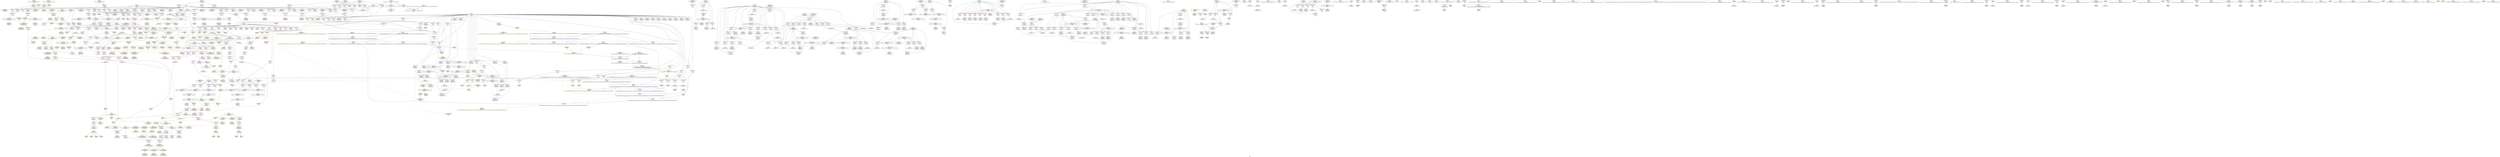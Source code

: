 digraph "SVFG" {
	label="SVFG";

	Node0x5597f511fd90 [shape=record,color=grey,label="{NodeID: 0\nNullPtr}"];
	Node0x5597f511fd90 -> Node0x5597f51346b0[style=solid];
	Node0x5597f511fd90 -> Node0x5597f51347b0[style=solid];
	Node0x5597f511fd90 -> Node0x5597f5134880[style=solid];
	Node0x5597f511fd90 -> Node0x5597f5134950[style=solid];
	Node0x5597f511fd90 -> Node0x5597f5134a20[style=solid];
	Node0x5597f511fd90 -> Node0x5597f5134af0[style=solid];
	Node0x5597f511fd90 -> Node0x5597f5134bc0[style=solid];
	Node0x5597f511fd90 -> Node0x5597f5134c90[style=solid];
	Node0x5597f511fd90 -> Node0x5597f5134d60[style=solid];
	Node0x5597f511fd90 -> Node0x5597f5139790[style=solid];
	Node0x5597f511fd90 -> Node0x5597f5139820[style=solid];
	Node0x5597f511fd90 -> Node0x5597f51398f0[style=solid];
	Node0x5597f511fd90 -> Node0x5597f51399c0[style=solid];
	Node0x5597f511fd90 -> Node0x5597f5139a90[style=solid];
	Node0x5597f511fd90 -> Node0x5597f5139b60[style=solid];
	Node0x5597f511fd90 -> Node0x5597f5139c30[style=solid];
	Node0x5597f511fd90 -> Node0x5597f5139d00[style=solid];
	Node0x5597f511fd90 -> Node0x5597f5152d30[style=solid];
	Node0x5597f51a5640 [shape=record,color=yellow,style=double,label="{NodeID: 941\nRETMU(42V_2)\npts\{161 \}\nFun[_ZmlRKdRK1P]}"];
	Node0x5597f5149eb0 [shape=record,color=grey,label="{NodeID: 775\n626 = cmp(624, 621, )\n}"];
	Node0x5597f5158ad0 [shape=record,color=yellow,style=double,label="{NodeID: 609\nAPARM(425)\nCS[]}"];
	Node0x5597f51406d0 [shape=record,color=red,label="{NodeID: 443\n582\<--539\n\<--i\n_Z3runi\n}"];
	Node0x5597f51406d0 -> Node0x5597f513bf50[style=solid];
	Node0x5597f5143c80 [shape=record,color=purple,label="{NodeID: 277\n208\<--207\narrayctor.next\<--arrayctor.cur\n_ZN1TC2Ev\n}"];
	Node0x5597f5143c80 -> Node0x5597f515f470[style=solid];
	Node0x5597f5143c80 -> Node0x5597f51495b0[style=solid];
	Node0x5597f5134bc0 [shape=record,color=black,label="{NodeID: 111\n705\<--3\n\<--dummyVal\n_Z3runi\n}"];
	Node0x5597f5134bc0 -> Node0x5597f5155ef0[style=solid];
	Node0x5597f51ac470 [shape=record,color=yellow,style=double,label="{NodeID: 1052\n78V_3 = CSCHI(MR_78V_2)\npts\{200000 \}\nCS[]}"];
	Node0x5597f51ac470 -> Node0x5597f5195760[style=dashed];
	Node0x5597f51a0960 [shape=record,color=yellow,style=double,label="{NodeID: 886\n58V_1 = ENCHI(MR_58V_0)\npts\{221 \}\nFun[_Z9gaussjordv]}"];
	Node0x5597f51a0960 -> Node0x5597f51538c0[style=dashed];
	Node0x5597f515eed0 [shape=record,color=black,label="{NodeID: 720\n187 = PHI(185, 188, )\n}"];
	Node0x5597f515eed0 -> Node0x5597f5143940[style=solid];
	Node0x5597f515eed0 -> Node0x5597f5158930[style=solid];
	Node0x5597f5155e20 [shape=record,color=blue,label="{NodeID: 554\n701\<--702\n\<--\n_Z3runi\n}"];
	Node0x5597f5155e20 -> Node0x5597f51514a0[style=dashed];
	Node0x5597f5155e20 -> Node0x5597f51a8aa0[style=dashed];
	Node0x5597f513da20 [shape=record,color=red,label="{NodeID: 388\n403\<--224\n\<--c\n_Z9gaussjordv\n}"];
	Node0x5597f513da20 -> Node0x5597f5163d90[style=solid];
	Node0x5597f5138fd0 [shape=record,color=purple,label="{NodeID: 222\n719\<--13\n\<--A\n_Z3runi\n}"];
	Node0x5597f5138fd0 -> Node0x5597f5156160[style=solid];
	Node0x5597f51355a0 [shape=record,color=green,label="{NodeID: 56\n199\<--200\nthis.addr\<--this.addr_field_insensitive\n_ZN1TC2Ev\n}"];
	Node0x5597f51355a0 -> Node0x5597f5147d80[style=solid];
	Node0x5597f51355a0 -> Node0x5597f5153720[style=solid];
	Node0x5597f51a8aa0 [shape=record,color=yellow,style=double,label="{NodeID: 997\nRETMU(118V_2)\npts\{5540000 \}\nFun[_Z3runi]}"];
	Node0x5597f5195260 [shape=record,color=black,label="{NodeID: 831\nMR_99V_10 = PHI(MR_99V_2, MR_99V_9, )\npts\{562 \}\n}"];
	Node0x5597f5195260 -> Node0x5597f519ca60[style=dashed];
	Node0x5597f515b850 [shape=record,color=yellow,style=double,label="{NodeID: 665\nAPARM(898)\nCS[]}"];
	Node0x5597f5153170 [shape=record,color=blue,label="{NodeID: 499\n109\<--104\ny.addr\<--y\n_ZN1PC2Edd\n}"];
	Node0x5597f5153170 -> Node0x5597f5146e10[style=dashed];
	Node0x5597f5153170 -> Node0x5597f51a7910[style=dashed];
	Node0x5597f5146a00 [shape=record,color=red,label="{NodeID: 333\n90\<--89\n\<--y\n_ZmiRK1PS1_\n}"];
	Node0x5597f5146a00 -> Node0x5597f5161690[style=solid];
	Node0x5597f513c290 [shape=record,color=black,label="{NodeID: 167\n634\<--633\nidxprom27\<--\n_Z3runi\n}"];
	Node0x5597f510d510 [shape=record,color=green,label="{NodeID: 1\n7\<--1\n__dso_handle\<--dummyObj\nGlob }"];
	Node0x5597f51a5720 [shape=record,color=yellow,style=double,label="{NodeID: 942\nRETMU(44V_2)\npts\{163 \}\nFun[_ZmlRKdRK1P]}"];
	Node0x5597f514a030 [shape=record,color=grey,label="{NodeID: 776\n631 = cmp(630, 241, )\n}"];
	Node0x5597f5158ba0 [shape=record,color=yellow,style=double,label="{NodeID: 610\nAPARM(305)\nCS[]|{<s0>9}}"];
	Node0x5597f5158ba0:s0 -> Node0x5597f515d2f0[style=solid,color=red];
	Node0x5597f51407a0 [shape=record,color=red,label="{NodeID: 444\n590\<--539\n\<--i\n_Z3runi\n}"];
	Node0x5597f51407a0 -> Node0x5597f513c0f0[style=solid];
	Node0x5597f5143d50 [shape=record,color=purple,label="{NodeID: 278\n612\<--543\narray.begin\<--x14\n_Z3runi\n}"];
	Node0x5597f5143d50 -> Node0x5597f515ffb0[style=solid];
	Node0x5597f5134c90 [shape=record,color=black,label="{NodeID: 112\n712\<--3\n\<--dummyVal\n_Z3runi\n}"];
	Node0x5597f5134c90 -> Node0x5597f5155fc0[style=solid];
	Node0x5597f51ac5d0 [shape=record,color=yellow,style=double,label="{NodeID: 1053\n78V_8 = CSCHI(MR_78V_7)\npts\{200000 \}\nCS[]}"];
	Node0x5597f51ac5d0 -> Node0x5597f51517e0[style=dashed];
	Node0x5597f51ac5d0 -> Node0x5597f51518b0[style=dashed];
	Node0x5597f51ac5d0 -> Node0x5597f5151980[style=dashed];
	Node0x5597f51ac5d0 -> Node0x5597f5151a50[style=dashed];
	Node0x5597f51ac5d0 -> Node0x5597f5151b20[style=dashed];
	Node0x5597f51ac5d0 -> Node0x5597f5151bf0[style=dashed];
	Node0x5597f51ac5d0 -> Node0x5597f5151cc0[style=dashed];
	Node0x5597f51ac5d0 -> Node0x5597f5151d90[style=dashed];
	Node0x5597f51ac5d0 -> Node0x5597f5151e60[style=dashed];
	Node0x5597f51ac5d0 -> Node0x5597f5151f30[style=dashed];
	Node0x5597f51ac5d0 -> Node0x5597f5152000[style=dashed];
	Node0x5597f51ac5d0 -> Node0x5597f51520d0[style=dashed];
	Node0x5597f51ac5d0 -> Node0x5597f51521a0[style=dashed];
	Node0x5597f51ac5d0 -> Node0x5597f5152270[style=dashed];
	Node0x5597f51ac5d0 -> Node0x5597f51a7d80[style=dashed];
	Node0x5597f51a0a40 [shape=record,color=yellow,style=double,label="{NodeID: 887\n60V_1 = ENCHI(MR_60V_0)\npts\{223 \}\nFun[_Z9gaussjordv]}"];
	Node0x5597f51a0a40 -> Node0x5597f5153990[style=dashed];
	Node0x5597f515f470 [shape=record,color=black,label="{NodeID: 721\n207 = PHI(204, 208, )\n}"];
	Node0x5597f515f470 -> Node0x5597f5143c80[style=solid];
	Node0x5597f515f470 -> Node0x5597f5158040[style=solid];
	Node0x5597f5155ef0 [shape=record,color=blue,label="{NodeID: 555\n704\<--705\n\<--\n_Z3runi\n}"];
	Node0x5597f5155ef0 -> Node0x5597f5151570[style=dashed];
	Node0x5597f5155ef0 -> Node0x5597f51a8b80[style=dashed];
	Node0x5597f513daf0 [shape=record,color=red,label="{NodeID: 389\n415\<--224\n\<--c\n_Z9gaussjordv\n}"];
	Node0x5597f513daf0 -> Node0x5597f514a630[style=solid];
	Node0x5597f51390a0 [shape=record,color=purple,label="{NodeID: 223\n723\<--13\n\<--A\n_Z3runi\n}"];
	Node0x5597f51390a0 -> Node0x5597f5156230[style=solid];
	Node0x5597f5135670 [shape=record,color=green,label="{NodeID: 57\n210\<--211\n_ZN1PC2Ev\<--_ZN1PC2Ev_field_insensitive\n}"];
	Node0x5597f51a8b80 [shape=record,color=yellow,style=double,label="{NodeID: 998\nRETMU(120V_2)\npts\{5540001 \}\nFun[_Z3runi]}"];
	Node0x5597f5195760 [shape=record,color=black,label="{NodeID: 832\nMR_78V_2 = PHI(MR_78V_3, MR_78V_1, )\npts\{200000 \}\n}"];
	Node0x5597f5195760 -> Node0x5597f51a5cf0[style=dashed];
	Node0x5597f5195760 -> Node0x5597f51ab250[style=dashed];
	Node0x5597f515b920 [shape=record,color=yellow,style=double,label="{NodeID: 666\nAPARM(893)\nCS[]}"];
	Node0x5597f5153240 [shape=record,color=blue,label="{NodeID: 500\n115\<--116\nx2\<--\n_ZN1PC2Edd\n}"];
	Node0x5597f5153240 -> Node0x5597f51a79f0[style=dashed];
	Node0x5597f5146ad0 [shape=record,color=red,label="{NodeID: 334\n93\<--92\n\<--y2\n_ZmiRK1PS1_\n}"];
	Node0x5597f5146ad0 -> Node0x5597f5161690[style=solid];
	Node0x5597f513c360 [shape=record,color=black,label="{NodeID: 168\n639\<--638\nidxprom31\<--\n_Z3runi\n}"];
	Node0x5597f510d5a0 [shape=record,color=green,label="{NodeID: 2\n21\<--1\n.str\<--dummyObj\nGlob }"];
	Node0x5597f51a5800 [shape=record,color=yellow,style=double,label="{NodeID: 943\nRETMU(46V_1)\npts\{558 560 \}\nFun[_ZmlRKdRK1P]}"];
	Node0x5597f514a1b0 [shape=record,color=grey,label="{NodeID: 777\n777 = cmp(776, 277, )\n}"];
	Node0x5597f5158c70 [shape=record,color=yellow,style=double,label="{NodeID: 611\nAPARM(311)\nCS[]|{<s0>9}}"];
	Node0x5597f5158c70:s0 -> Node0x5597f515d3b0[style=solid,color=red];
	Node0x5597f5140870 [shape=record,color=red,label="{NodeID: 445\n608\<--539\n\<--i\n_Z3runi\n}"];
	Node0x5597f5140870 -> Node0x5597f5163490[style=solid];
	Node0x5597f5143e20 [shape=record,color=purple,label="{NodeID: 279\n613\<--543\narrayctor.end\<--x14\n_Z3runi\n}"];
	Node0x5597f5143e20 -> Node0x5597f514adb0[style=solid];
	Node0x5597f5134d60 [shape=record,color=black,label="{NodeID: 113\n715\<--3\n\<--dummyVal\n_Z3runi\n}"];
	Node0x5597f5134d60 -> Node0x5597f5156090[style=solid];
	Node0x5597f51a0b20 [shape=record,color=yellow,style=double,label="{NodeID: 888\n62V_1 = ENCHI(MR_62V_0)\npts\{225 \}\nFun[_Z9gaussjordv]}"];
	Node0x5597f51a0b20 -> Node0x5597f5153a60[style=dashed];
	Node0x5597f515fa10 [shape=record,color=black,label="{NodeID: 722\n429 = PHI(257, 427, )\n}"];
	Node0x5597f5155fc0 [shape=record,color=blue,label="{NodeID: 556\n711\<--712\n\<--\n_Z3runi\n}"];
	Node0x5597f5155fc0 -> Node0x5597f5151640[style=dashed];
	Node0x5597f5155fc0 -> Node0x5597f51a8c60[style=dashed];
	Node0x5597f513dbc0 [shape=record,color=red,label="{NodeID: 390\n422\<--224\n\<--c\n_Z9gaussjordv\n}"];
	Node0x5597f513dbc0 -> Node0x5597f513b250[style=solid];
	Node0x5597f5139170 [shape=record,color=purple,label="{NodeID: 224\n727\<--13\n\<--A\n_Z3runi\n}"];
	Node0x5597f5139170 -> Node0x5597f5156300[style=solid];
	Node0x5597f5135770 [shape=record,color=green,label="{NodeID: 58\n215\<--216\n_Z9gaussjordv\<--_Z9gaussjordv_field_insensitive\n}"];
	Node0x5597f51a8c60 [shape=record,color=yellow,style=double,label="{NodeID: 999\nRETMU(122V_2)\npts\{5560000 \}\nFun[_Z3runi]}"];
	Node0x5597f5195c60 [shape=record,color=black,label="{NodeID: 833\nMR_150V_3 = PHI(MR_150V_4, MR_150V_2, )\npts\{935 \}\n}"];
	Node0x5597f5195c60 -> Node0x5597f5152680[style=dashed];
	Node0x5597f5195c60 -> Node0x5597f5152750[style=dashed];
	Node0x5597f5195c60 -> Node0x5597f5152820[style=dashed];
	Node0x5597f5195c60 -> Node0x5597f51578f0[style=dashed];
	Node0x5597f5195c60 -> Node0x5597f51a5f90[style=dashed];
	Node0x5597f515b9f0 [shape=record,color=yellow,style=double,label="{NodeID: 667\nAPARM(895)\nCS[]}"];
	Node0x5597f5153310 [shape=record,color=blue,label="{NodeID: 501\n118\<--119\ny3\<--\n_ZN1PC2Edd\n}"];
	Node0x5597f5153310 -> Node0x5597f51a7b30[style=dashed];
	Node0x5597f5146ba0 [shape=record,color=red,label="{NodeID: 335\n99\<--98\n\<--\n_ZmiRK1PS1_\n}"];
	Node0x5597f5146ba0 -> Node0x5597f5139fa0[style=solid];
	Node0x5597f513c430 [shape=record,color=black,label="{NodeID: 169\n652\<--651\nidxprom36\<--\n_Z3runi\n}"];
	Node0x5597f510d040 [shape=record,color=green,label="{NodeID: 3\n23\<--1\n.str.2\<--dummyObj\nGlob }"];
	Node0x5597f51a58e0 [shape=record,color=yellow,style=double,label="{NodeID: 944\nRETMU(48V_2)\npts\{1590000 1590001 \}\nFun[_ZmlRKdRK1P]}"];
	Node0x5597f514a330 [shape=record,color=grey,label="{NodeID: 778\n790 = cmp(789, 277, )\n}"];
	Node0x5597f5158d40 [shape=record,color=yellow,style=double,label="{NodeID: 612\nAPARM(557)\nCS[]|{<s0>37}}"];
	Node0x5597f5158d40:s0 -> Node0x5597f515cd50[style=solid,color=red];
	Node0x5597f5140940 [shape=record,color=red,label="{NodeID: 446\n579\<--541\n\<--j\n_Z3runi\n}"];
	Node0x5597f5140940 -> Node0x5597f514a930[style=solid];
	Node0x5597f5143ef0 [shape=record,color=purple,label="{NodeID: 280\n653\<--543\narrayidx37\<--x14\n_Z3runi\n}"];
	Node0x5597f5143ef0 -> Node0x5597f513c500[style=solid];
	Node0x5597f5139790 [shape=record,color=black,label="{NodeID: 114\n862\<--3\n\<--dummyVal\n_Z3runi\n}"];
	Node0x5597f5139790 -> Node0x5597f5157000[style=solid];
	Node0x5597f51a0c00 [shape=record,color=yellow,style=double,label="{NodeID: 889\n64V_1 = ENCHI(MR_64V_0)\npts\{227 \}\nFun[_Z9gaussjordv]}"];
	Node0x5597f51a0c00 -> Node0x5597f5192060[style=dashed];
	Node0x5597f515ffb0 [shape=record,color=black,label="{NodeID: 723\n615 = PHI(612, 616, )\n}"];
	Node0x5597f515ffb0 -> Node0x5597f5145340[style=solid];
	Node0x5597f515ffb0 -> Node0x5597f5159b10[style=solid];
	Node0x5597f5156090 [shape=record,color=blue,label="{NodeID: 557\n714\<--715\n\<--\n_Z3runi\n}"];
	Node0x5597f5156090 -> Node0x5597f5151710[style=dashed];
	Node0x5597f5156090 -> Node0x5597f51a8d40[style=dashed];
	Node0x5597f513dc90 [shape=record,color=red,label="{NodeID: 391\n431\<--224\n\<--c\n_Z9gaussjordv\n}"];
	Node0x5597f513dc90 -> Node0x5597f5161f90[style=solid];
	Node0x5597f5139240 [shape=record,color=purple,label="{NodeID: 225\n731\<--13\n\<--A\n_Z3runi\n}"];
	Node0x5597f5139240 -> Node0x5597f51563d0[style=solid];
	Node0x5597f5135870 [shape=record,color=green,label="{NodeID: 59\n218\<--219\nR\<--R_field_insensitive\n_Z9gaussjordv\n}"];
	Node0x5597f5135870 -> Node0x5597f5147e50[style=solid];
	Node0x5597f5135870 -> Node0x5597f5147f20[style=solid];
	Node0x5597f5135870 -> Node0x5597f5147ff0[style=solid];
	Node0x5597f5135870 -> Node0x5597f51480c0[style=solid];
	Node0x5597f5135870 -> Node0x5597f51537f0[style=solid];
	Node0x5597f51a8d40 [shape=record,color=yellow,style=double,label="{NodeID: 1000\nRETMU(124V_2)\npts\{5560001 \}\nFun[_Z3runi]}"];
	Node0x5597f5196160 [shape=record,color=black,label="{NodeID: 834\nMR_91V_4 = PHI(MR_91V_5, MR_91V_3, )\npts\{542 \}\n}"];
	Node0x5597f5196160 -> Node0x5597f5140940[style=dashed];
	Node0x5597f5196160 -> Node0x5597f5140a10[style=dashed];
	Node0x5597f5196160 -> Node0x5597f5140ae0[style=dashed];
	Node0x5597f5196160 -> Node0x5597f5140bb0[style=dashed];
	Node0x5597f5196160 -> Node0x5597f5155460[style=dashed];
	Node0x5597f5196160 -> Node0x5597f518f860[style=dashed];
	Node0x5597f515bac0 [shape=record,color=yellow,style=double,label="{NodeID: 668\nAPARM(897)\nCS[]}"];
	Node0x5597f51533e0 [shape=record,color=blue,label="{NodeID: 502\n129\<--125\na.addr\<--a\n_ZplRK1PS1_\n}"];
	Node0x5597f51533e0 -> Node0x5597f5146ee0[style=dashed];
	Node0x5597f51533e0 -> Node0x5597f5146fb0[style=dashed];
	Node0x5597f51533e0 -> Node0x5597f51a9710[style=dashed];
	Node0x5597f5146c70 [shape=record,color=red,label="{NodeID: 336\n114\<--105\nthis1\<--this.addr\n_ZN1PC2Edd\n}"];
	Node0x5597f5146c70 -> Node0x5597f51432c0[style=solid];
	Node0x5597f5146c70 -> Node0x5597f5143390[style=solid];
	Node0x5597f513c500 [shape=record,color=black,label="{NodeID: 170\n654\<--653\n\<--arrayidx37\n_Z3runi\n}"];
	Node0x5597f513c500 -> Node0x5597f5145680[style=solid];
	Node0x5597f513c500 -> Node0x5597f5145750[style=solid];
	Node0x5597f513c500 -> Node0x5597f5159e50[style=solid];
	Node0x5597f510d0d0 [shape=record,color=green,label="{NodeID: 4\n25\<--1\n__PRETTY_FUNCTION__._Z9gaussjordv\<--dummyObj\nGlob }"];
	Node0x5597f51a59c0 [shape=record,color=yellow,style=double,label="{NodeID: 945\nRETMU(50V_1)\npts\{5440000 5460000 \}\nFun[_ZmlRKdRK1P]}"];
	Node0x5597f514a4b0 [shape=record,color=grey,label="{NodeID: 779\n805 = cmp(804, 277, )\n}"];
	Node0x5597f5158e10 [shape=record,color=yellow,style=double,label="{NodeID: 613\nAPARM(858)\nCS[]|{<s0>37}}"];
	Node0x5597f5158e10:s0 -> Node0x5597f515ce70[style=solid,color=red];
	Node0x5597f5140a10 [shape=record,color=red,label="{NodeID: 447\n586\<--541\n\<--j\n_Z3runi\n}"];
	Node0x5597f5140a10 -> Node0x5597f513c020[style=solid];
	Node0x5597f5143fc0 [shape=record,color=purple,label="{NodeID: 281\n662\<--543\narrayidx39\<--x14\n_Z3runi\n}"];
	Node0x5597f5139820 [shape=record,color=black,label="{NodeID: 115\n865\<--3\n\<--dummyVal\n_Z3runi\n}"];
	Node0x5597f5139820 -> Node0x5597f51570d0[style=solid];
	Node0x5597f51a0ce0 [shape=record,color=yellow,style=double,label="{NodeID: 890\n66V_1 = ENCHI(MR_66V_0)\npts\{229 \}\nFun[_Z9gaussjordv]}"];
	Node0x5597f51a0ce0 -> Node0x5597f5192560[style=dashed];
	Node0x5597f5160550 [shape=record,color=black,label="{NodeID: 724\n256 = PHI(257, 254, )\n}"];
	Node0x5597f5156160 [shape=record,color=blue,label="{NodeID: 558\n719\<--718\n\<--\n_Z3runi\n}"];
	Node0x5597f5156160 -> Node0x5597f5156230[style=dashed];
	Node0x5597f513dd60 [shape=record,color=red,label="{NodeID: 392\n435\<--224\n\<--c\n_Z9gaussjordv\n}"];
	Node0x5597f513dd60 -> Node0x5597f5149bb0[style=solid];
	Node0x5597f5139310 [shape=record,color=purple,label="{NodeID: 226\n735\<--13\n\<--A\n_Z3runi\n}"];
	Node0x5597f5139310 -> Node0x5597f51564a0[style=solid];
	Node0x5597f5135940 [shape=record,color=green,label="{NodeID: 60\n220\<--221\nC\<--C_field_insensitive\n_Z9gaussjordv\n}"];
	Node0x5597f5135940 -> Node0x5597f5148190[style=solid];
	Node0x5597f5135940 -> Node0x5597f5148260[style=solid];
	Node0x5597f5135940 -> Node0x5597f5148330[style=solid];
	Node0x5597f5135940 -> Node0x5597f5148400[style=solid];
	Node0x5597f5135940 -> Node0x5597f51484d0[style=solid];
	Node0x5597f5135940 -> Node0x5597f51485a0[style=solid];
	Node0x5597f5135940 -> Node0x5597f5148670[style=solid];
	Node0x5597f5135940 -> Node0x5597f51538c0[style=solid];
	Node0x5597f51a8e20 [shape=record,color=yellow,style=double,label="{NodeID: 1001\nRETMU(126V_3)\npts\{5640000 \}\nFun[_Z3runi]}"];
	Node0x5597f5196660 [shape=record,color=black,label="{NodeID: 835\nMR_95V_4 = PHI(MR_95V_5, MR_95V_2, )\npts\{558 \}\n}"];
	Node0x5597f5196660 -> Node0x5597f519a260[style=dashed];
	Node0x5597f515bb90 [shape=record,color=yellow,style=double,label="{NodeID: 669\nAPARM(904)\nCS[]}"];
	Node0x5597f51534b0 [shape=record,color=blue,label="{NodeID: 503\n131\<--126\nb.addr\<--b\n_ZplRK1PS1_\n}"];
	Node0x5597f51534b0 -> Node0x5597f5147080[style=dashed];
	Node0x5597f51534b0 -> Node0x5597f5147150[style=dashed];
	Node0x5597f51534b0 -> Node0x5597f51a97f0[style=dashed];
	Node0x5597f5146d40 [shape=record,color=red,label="{NodeID: 337\n116\<--107\n\<--x.addr\n_ZN1PC2Edd\n}"];
	Node0x5597f5146d40 -> Node0x5597f5153240[style=solid];
	Node0x5597f513c5d0 [shape=record,color=black,label="{NodeID: 171\n661\<--660\nidxprom38\<--\n_Z3runi\n}"];
	Node0x5597f510d160 [shape=record,color=green,label="{NodeID: 5\n27\<--1\n.str.3\<--dummyObj\nGlob }"];
	Node0x5597f51a5ad0 [shape=record,color=yellow,style=double,label="{NodeID: 946\nRETMU(52V_1)\npts\{5440001 5460001 \}\nFun[_ZmlRKdRK1P]}"];
	Node0x5597f514a630 [shape=record,color=grey,label="{NodeID: 780\n417 = cmp(415, 416, )\n}"];
	Node0x5597f5158ee0 [shape=record,color=yellow,style=double,label="{NodeID: 614\nAPARM(867)\nCS[]|{<s0>38}}"];
	Node0x5597f5158ee0:s0 -> Node0x5597f515dbc0[style=solid,color=red];
	Node0x5597f5140ae0 [shape=record,color=red,label="{NodeID: 448\n594\<--541\n\<--j\n_Z3runi\n}"];
	Node0x5597f5140ae0 -> Node0x5597f513c1c0[style=solid];
	Node0x5597f5144090 [shape=record,color=purple,label="{NodeID: 282\n663\<--543\ny40\<--x14\n_Z3runi\n}"];
	Node0x5597f5144090 -> Node0x5597f51414a0[style=solid];
	Node0x5597f51398f0 [shape=record,color=black,label="{NodeID: 116\n871\<--3\n\<--dummyVal\n_Z3runi\n}"];
	Node0x5597f51398f0 -> Node0x5597f51571a0[style=solid];
	Node0x5597f51a0dc0 [shape=record,color=yellow,style=double,label="{NodeID: 891\n68V_1 = ENCHI(MR_68V_0)\npts\{231 \}\nFun[_Z9gaussjordv]}"];
	Node0x5597f51a0dc0 -> Node0x5597f5192a60[style=dashed];
	Node0x5597f5160af0 [shape=record,color=black,label="{NodeID: 725\n623 = PHI(620, 624, )\n}"];
	Node0x5597f5160af0 -> Node0x5597f5145410[style=solid];
	Node0x5597f5160af0 -> Node0x5597f5159be0[style=solid];
	Node0x5597f5156230 [shape=record,color=blue,label="{NodeID: 559\n723\<--722\n\<--\n_Z3runi\n}"];
	Node0x5597f5156230 -> Node0x5597f5156300[style=dashed];
	Node0x5597f513de30 [shape=record,color=red,label="{NodeID: 393\n460\<--224\n\<--c\n_Z9gaussjordv\n}"];
	Node0x5597f513de30 -> Node0x5597f5149730[style=solid];
	Node0x5597f51393e0 [shape=record,color=purple,label="{NodeID: 227\n739\<--13\n\<--A\n_Z3runi\n}"];
	Node0x5597f51393e0 -> Node0x5597f5156570[style=solid];
	Node0x5597f5135a10 [shape=record,color=green,label="{NodeID: 61\n222\<--223\nr\<--r_field_insensitive\n_Z9gaussjordv\n}"];
	Node0x5597f5135a10 -> Node0x5597f5148740[style=solid];
	Node0x5597f5135a10 -> Node0x5597f5148810[style=solid];
	Node0x5597f5135a10 -> Node0x5597f51488e0[style=solid];
	Node0x5597f5135a10 -> Node0x5597f51489b0[style=solid];
	Node0x5597f5135a10 -> Node0x5597f5148a80[style=solid];
	Node0x5597f5135a10 -> Node0x5597f5148b50[style=solid];
	Node0x5597f5135a10 -> Node0x5597f5148c20[style=solid];
	Node0x5597f5135a10 -> Node0x5597f5148cf0[style=solid];
	Node0x5597f5135a10 -> Node0x5597f5148dc0[style=solid];
	Node0x5597f5135a10 -> Node0x5597f5148e90[style=solid];
	Node0x5597f5135a10 -> Node0x5597f5148f60[style=solid];
	Node0x5597f5135a10 -> Node0x5597f5149030[style=solid];
	Node0x5597f5135a10 -> Node0x5597f5153990[style=solid];
	Node0x5597f5135a10 -> Node0x5597f51545c0[style=solid];
	Node0x5597f5135a10 -> Node0x5597f5154760[style=solid];
	Node0x5597f51a8f00 [shape=record,color=yellow,style=double,label="{NodeID: 1002\nRETMU(128V_3)\npts\{5640001 \}\nFun[_Z3runi]}"];
	Node0x5597f5196b60 [shape=record,color=black,label="{NodeID: 836\nMR_97V_4 = PHI(MR_97V_5, MR_97V_2, )\npts\{560 \}\n}"];
	Node0x5597f5196b60 -> Node0x5597f519a760[style=dashed];
	Node0x5597f515bc60 [shape=record,color=yellow,style=double,label="{NodeID: 670\nAPARM(903)\nCS[]}"];
	Node0x5597f5153580 [shape=record,color=blue,label="{NodeID: 504\n160\<--156\na.addr\<--a\n_ZmlRKdRK1P\n}"];
	Node0x5597f5153580 -> Node0x5597f5147630[style=dashed];
	Node0x5597f5153580 -> Node0x5597f5147700[style=dashed];
	Node0x5597f5153580 -> Node0x5597f51a5640[style=dashed];
	Node0x5597f5146e10 [shape=record,color=red,label="{NodeID: 338\n119\<--109\n\<--y.addr\n_ZN1PC2Edd\n}"];
	Node0x5597f5146e10 -> Node0x5597f5153310[style=solid];
	Node0x5597f513c6a0 [shape=record,color=black,label="{NodeID: 172\n668\<--667\nidxprom41\<--\n_Z3runi\n}"];
	Node0x5597f510d1f0 [shape=record,color=green,label="{NodeID: 6\n29\<--1\n.str.4\<--dummyObj\nGlob }"];
	Node0x5597f51a5be0 [shape=record,color=yellow,style=double,label="{NodeID: 947\nRETMU(146V_2)\npts\{931 \}\nFun[main]}"];
	Node0x5597f514a7b0 [shape=record,color=grey,label="{NodeID: 781\n326 = cmp(324, 325, )\n}"];
	Node0x5597f5158fb0 [shape=record,color=yellow,style=double,label="{NodeID: 615\nAPARM(567)\nCS[]|{<s0>38}}"];
	Node0x5597f5158fb0:s0 -> Node0x5597f515dcb0[style=solid,color=red];
	Node0x5597f5140bb0 [shape=record,color=red,label="{NodeID: 449\n603\<--541\n\<--j\n_Z3runi\n}"];
	Node0x5597f5140bb0 -> Node0x5597f5163610[style=solid];
	Node0x5597f5144160 [shape=record,color=purple,label="{NodeID: 283\n674\<--543\narrayidx45\<--x14\n_Z3runi\n}"];
	Node0x5597f51399c0 [shape=record,color=black,label="{NodeID: 117\n874\<--3\n\<--dummyVal\n_Z3runi\n}"];
	Node0x5597f51399c0 -> Node0x5597f5157270[style=solid];
	Node0x5597f518a550 [shape=record,color=yellow,style=double,label="{NodeID: 892\n70V_1 = ENCHI(MR_70V_0)\npts\{233 \}\nFun[_Z9gaussjordv]}"];
	Node0x5597f518a550 -> Node0x5597f5192f60[style=dashed];
	Node0x5597f5161090 [shape=record,color=grey,label="{NodeID: 726\n359 = Binary(358, 283, )\n}"];
	Node0x5597f5161090 -> Node0x5597f5154280[style=solid];
	Node0x5597f5156300 [shape=record,color=blue,label="{NodeID: 560\n727\<--726\n\<--\n_Z3runi\n}"];
	Node0x5597f5156300 -> Node0x5597f51563d0[style=dashed];
	Node0x5597f513df00 [shape=record,color=red,label="{NodeID: 394\n466\<--224\n\<--c\n_Z9gaussjordv\n}"];
	Node0x5597f513df00 -> Node0x5597f513b3f0[style=solid];
	Node0x5597f51394b0 [shape=record,color=purple,label="{NodeID: 228\n744\<--13\n\<--A\n_Z3runi\n}"];
	Node0x5597f51394b0 -> Node0x5597f51517e0[style=solid];
	Node0x5597f5135ae0 [shape=record,color=green,label="{NodeID: 62\n224\<--225\nc\<--c_field_insensitive\n_Z9gaussjordv\n}"];
	Node0x5597f5135ae0 -> Node0x5597f5149100[style=solid];
	Node0x5597f5135ae0 -> Node0x5597f51491d0[style=solid];
	Node0x5597f5135ae0 -> Node0x5597f51492a0[style=solid];
	Node0x5597f5135ae0 -> Node0x5597f513d6e0[style=solid];
	Node0x5597f5135ae0 -> Node0x5597f513d7b0[style=solid];
	Node0x5597f5135ae0 -> Node0x5597f513d880[style=solid];
	Node0x5597f5135ae0 -> Node0x5597f513d950[style=solid];
	Node0x5597f5135ae0 -> Node0x5597f513da20[style=solid];
	Node0x5597f5135ae0 -> Node0x5597f513daf0[style=solid];
	Node0x5597f5135ae0 -> Node0x5597f513dbc0[style=solid];
	Node0x5597f5135ae0 -> Node0x5597f513dc90[style=solid];
	Node0x5597f5135ae0 -> Node0x5597f513dd60[style=solid];
	Node0x5597f5135ae0 -> Node0x5597f513de30[style=solid];
	Node0x5597f5135ae0 -> Node0x5597f513df00[style=solid];
	Node0x5597f5135ae0 -> Node0x5597f5153a60[style=solid];
	Node0x5597f5135ae0 -> Node0x5597f5153cd0[style=solid];
	Node0x5597f5135ae0 -> Node0x5597f5154690[style=solid];
	Node0x5597f5135ae0 -> Node0x5597f5154830[style=solid];
	Node0x5597f5135ae0 -> Node0x5597f5154900[style=solid];
	Node0x5597f51a8fe0 [shape=record,color=yellow,style=double,label="{NodeID: 1003\nRETMU(130V_3)\npts\{5660000 \}\nFun[_Z3runi]}"];
	Node0x5597f5197060 [shape=record,color=black,label="{NodeID: 837\nMR_99V_5 = PHI(MR_99V_7, MR_99V_4, )\npts\{562 \}\n}"];
	Node0x5597f5197060 -> Node0x5597f519ac60[style=dashed];
	Node0x5597f515bd30 [shape=record,color=yellow,style=double,label="{NodeID: 671\nARet(53)\nCS[]}"];
	Node0x5597f5153650 [shape=record,color=blue,label="{NodeID: 505\n162\<--157\nb.addr\<--b\n_ZmlRKdRK1P\n}"];
	Node0x5597f5153650 -> Node0x5597f51477d0[style=dashed];
	Node0x5597f5153650 -> Node0x5597f51478a0[style=dashed];
	Node0x5597f5153650 -> Node0x5597f51a5720[style=dashed];
	Node0x5597f5146ee0 [shape=record,color=red,label="{NodeID: 339\n135\<--129\n\<--a.addr\n_ZplRK1PS1_\n}"];
	Node0x5597f5146ee0 -> Node0x5597f5143460[style=solid];
	Node0x5597f513c770 [shape=record,color=black,label="{NodeID: 173\n673\<--672\nidxprom44\<--\n_Z3runi\n}"];
	Node0x5597f510c890 [shape=record,color=green,label="{NodeID: 7\n31\<--1\n__PRETTY_FUNCTION__._Z3runi\<--dummyObj\nGlob }"];
	Node0x5597f51a5cf0 [shape=record,color=yellow,style=double,label="{NodeID: 948\nRETMU(78V_2)\npts\{200000 \}\nFun[main]}"];
	Node0x5597f514a930 [shape=record,color=grey,label="{NodeID: 782\n580 = cmp(579, 243, )\n}"];
	Node0x5597f5159080 [shape=record,color=yellow,style=double,label="{NodeID: 616\nAPARM(559)\nCS[]|{<s0>39}}"];
	Node0x5597f5159080:s0 -> Node0x5597f515cd50[style=solid,color=red];
	Node0x5597f5140c80 [shape=record,color=red,label="{NodeID: 450\n630\<--547\n\<--i23\n_Z3runi\n}"];
	Node0x5597f5140c80 -> Node0x5597f514a030[style=solid];
	Node0x5597f5144230 [shape=record,color=purple,label="{NodeID: 284\n675\<--543\nx46\<--x14\n_Z3runi\n}"];
	Node0x5597f5144230 -> Node0x5597f5141570[style=solid];
	Node0x5597f5139a90 [shape=record,color=black,label="{NodeID: 118\n880\<--3\n\<--dummyVal\n_Z3runi\n}"];
	Node0x5597f5139a90 -> Node0x5597f5157340[style=solid];
	Node0x5597f518a630 [shape=record,color=yellow,style=double,label="{NodeID: 893\n72V_1 = ENCHI(MR_72V_0)\npts\{235 \}\nFun[_Z9gaussjordv]}"];
	Node0x5597f518a630 -> Node0x5597f5193460[style=dashed];
	Node0x5597f5161210 [shape=record,color=grey,label="{NodeID: 727\n774 = Binary(773, 775, )\n}"];
	Node0x5597f5161210 -> Node0x5597f515a9b0[style=solid];
	Node0x5597f51563d0 [shape=record,color=blue,label="{NodeID: 561\n731\<--730\n\<--\n_Z3runi\n}"];
	Node0x5597f51563d0 -> Node0x5597f51564a0[style=dashed];
	Node0x5597f513dfd0 [shape=record,color=red,label="{NodeID: 395\n262\<--226\n\<--rr\n_Z9gaussjordv\n}"];
	Node0x5597f513dfd0 -> Node0x5597f514ac30[style=solid];
	Node0x5597f5139580 [shape=record,color=purple,label="{NodeID: 229\n749\<--13\n\<--A\n_Z3runi\n}"];
	Node0x5597f5139580 -> Node0x5597f51518b0[style=solid];
	Node0x5597f5135bb0 [shape=record,color=green,label="{NodeID: 63\n226\<--227\nrr\<--rr_field_insensitive\n_Z9gaussjordv\n}"];
	Node0x5597f5135bb0 -> Node0x5597f513dfd0[style=solid];
	Node0x5597f5135bb0 -> Node0x5597f513e0a0[style=solid];
	Node0x5597f5135bb0 -> Node0x5597f513e170[style=solid];
	Node0x5597f5135bb0 -> Node0x5597f513e240[style=solid];
	Node0x5597f5135bb0 -> Node0x5597f513e310[style=solid];
	Node0x5597f5135bb0 -> Node0x5597f5153b30[style=solid];
	Node0x5597f5135bb0 -> Node0x5597f5153c00[style=solid];
	Node0x5597f51a90c0 [shape=record,color=yellow,style=double,label="{NodeID: 1004\nRETMU(132V_3)\npts\{5660001 \}\nFun[_Z3runi]}"];
	Node0x5597f5197560 [shape=record,color=black,label="{NodeID: 838\nMR_64V_4 = PHI(MR_64V_5, MR_64V_3, )\npts\{227 \}\n}"];
	Node0x5597f5197560 -> Node0x5597f513dfd0[style=dashed];
	Node0x5597f5197560 -> Node0x5597f513e0a0[style=dashed];
	Node0x5597f5197560 -> Node0x5597f513e170[style=dashed];
	Node0x5597f5197560 -> Node0x5597f513e240[style=dashed];
	Node0x5597f5197560 -> Node0x5597f513e310[style=dashed];
	Node0x5597f5197560 -> Node0x5597f5153c00[style=dashed];
	Node0x5597f5197560 -> Node0x5597f5192060[style=dashed];
	Node0x5597f515bdc0 [shape=record,color=yellow,style=double,label="{NodeID: 672\nARet(273)\nCS[]}"];
	Node0x5597f515bdc0 -> Node0x5597f5164e10[style=solid];
	Node0x5597f5153720 [shape=record,color=blue,label="{NodeID: 506\n199\<--198\nthis.addr\<--this\n_ZN1TC2Ev\n}"];
	Node0x5597f5153720 -> Node0x5597f5147d80[style=dashed];
	Node0x5597f5153720 -> Node0x5597f51a6b60[style=dashed];
	Node0x5597f5146fb0 [shape=record,color=red,label="{NodeID: 340\n142\<--129\n\<--a.addr\n_ZplRK1PS1_\n}"];
	Node0x5597f5146fb0 -> Node0x5597f5143600[style=solid];
	Node0x5597f513c840 [shape=record,color=black,label="{NodeID: 174\n678\<--677\nidxprom47\<--\n_Z3runi\n}"];
	Node0x5597f510c920 [shape=record,color=green,label="{NodeID: 8\n33\<--1\n.str.5\<--dummyObj\nGlob }"];
	Node0x5597f51a5dd0 [shape=record,color=yellow,style=double,label="{NodeID: 949\nRETMU(142V_1)\npts\{120000 120001 \}\nFun[main]}"];
	Node0x5597f514aab0 [shape=record,color=grey,label="{NodeID: 783\n575 = cmp(574, 241, )\n}"];
	Node0x5597f5159150 [shape=record,color=yellow,style=double,label="{NodeID: 617\nAPARM(876)\nCS[]|{<s0>39}}"];
	Node0x5597f5159150:s0 -> Node0x5597f515ce70[style=solid,color=red];
	Node0x5597f5140d50 [shape=record,color=red,label="{NodeID: 451\n633\<--547\n\<--i23\n_Z3runi\n}"];
	Node0x5597f5140d50 -> Node0x5597f513c290[style=solid];
	Node0x5597f5144300 [shape=record,color=purple,label="{NodeID: 285\n687\<--543\narrayidx53\<--x14\n_Z3runi\n}"];
	Node0x5597f5144300 -> Node0x5597f515a190[style=solid];
	Node0x5597f5139b60 [shape=record,color=black,label="{NodeID: 119\n883\<--3\n\<--dummyVal\n_Z3runi\n}"];
	Node0x5597f5139b60 -> Node0x5597f5157410[style=solid];
	Node0x5597f518a710 [shape=record,color=yellow,style=double,label="{NodeID: 894\n74V_1 = ENCHI(MR_74V_0)\npts\{237 \}\nFun[_Z9gaussjordv]}"];
	Node0x5597f518a710 -> Node0x5597f5190760[style=dashed];
	Node0x5597f5161390 [shape=record,color=grey,label="{NodeID: 728\n148 = Binary(144, 147, )\n}"];
	Node0x5597f5161390 -> Node0x5597f51585f0[style=solid];
	Node0x5597f51564a0 [shape=record,color=blue,label="{NodeID: 562\n735\<--734\n\<--\n_Z3runi\n}"];
	Node0x5597f51564a0 -> Node0x5597f5156570[style=dashed];
	Node0x5597f513e0a0 [shape=record,color=red,label="{NodeID: 396\n266\<--226\n\<--rr\n_Z9gaussjordv\n}"];
	Node0x5597f513e0a0 -> Node0x5597f513a480[style=solid];
	Node0x5597f5139650 [shape=record,color=purple,label="{NodeID: 230\n754\<--13\n\<--A\n_Z3runi\n}"];
	Node0x5597f5139650 -> Node0x5597f5151980[style=solid];
	Node0x5597f5135c80 [shape=record,color=green,label="{NodeID: 64\n228\<--229\nj\<--j_field_insensitive\n_Z9gaussjordv\n}"];
	Node0x5597f5135c80 -> Node0x5597f513e3e0[style=solid];
	Node0x5597f5135c80 -> Node0x5597f513e4b0[style=solid];
	Node0x5597f5135c80 -> Node0x5597f513e580[style=solid];
	Node0x5597f5135c80 -> Node0x5597f513e650[style=solid];
	Node0x5597f5135c80 -> Node0x5597f5153da0[style=solid];
	Node0x5597f5135c80 -> Node0x5597f5153e70[style=solid];
	Node0x5597f51a91a0 [shape=record,color=yellow,style=double,label="{NodeID: 1005\nRETMU(134V_3)\npts\{5680000 \}\nFun[_Z3runi]}"];
	Node0x5597f5197a60 [shape=record,color=black,label="{NodeID: 839\nMR_70V_4 = PHI(MR_70V_5, MR_70V_3, )\npts\{233 \}\n}"];
	Node0x5597f5197a60 -> Node0x5597f513e990[style=dashed];
	Node0x5597f5197a60 -> Node0x5597f513ea60[style=dashed];
	Node0x5597f5197a60 -> Node0x5597f513eb30[style=dashed];
	Node0x5597f5197a60 -> Node0x5597f513ec00[style=dashed];
	Node0x5597f5197a60 -> Node0x5597f51544f0[style=dashed];
	Node0x5597f5197a60 -> Node0x5597f5192f60[style=dashed];
	Node0x5597f515be50 [shape=record,color=yellow,style=double,label="{NodeID: 673\nARet(426)\nCS[]}"];
	Node0x5597f515be50 -> Node0x5597f514b230[style=solid];
	Node0x5597f51537f0 [shape=record,color=blue,label="{NodeID: 507\n218\<--241\nR\<--\n_Z9gaussjordv\n}"];
	Node0x5597f51537f0 -> Node0x5597f5147e50[style=dashed];
	Node0x5597f51537f0 -> Node0x5597f5147f20[style=dashed];
	Node0x5597f51537f0 -> Node0x5597f5147ff0[style=dashed];
	Node0x5597f51537f0 -> Node0x5597f51480c0[style=dashed];
	Node0x5597f51537f0 -> Node0x5597f51a6c70[style=dashed];
	Node0x5597f5147080 [shape=record,color=red,label="{NodeID: 341\n138\<--131\n\<--b.addr\n_ZplRK1PS1_\n}"];
	Node0x5597f5147080 -> Node0x5597f5143530[style=solid];
	Node0x5597f513c910 [shape=record,color=black,label="{NodeID: 175\n856\<--855\ntobool\<--\n_Z3runi\n}"];
	Node0x5597f510c9b0 [shape=record,color=green,label="{NodeID: 9\n35\<--1\n.str.6\<--dummyObj\nGlob }"];
	Node0x5597f51a5eb0 [shape=record,color=yellow,style=double,label="{NodeID: 950\nRETMU(148V_1)\npts\{933 \}\nFun[main]}"];
	Node0x5597f514ac30 [shape=record,color=grey,label="{NodeID: 784\n264 = cmp(262, 263, )\n}"];
	Node0x5597f5159220 [shape=record,color=yellow,style=double,label="{NodeID: 618\nAPARM(565)\nCS[]|{<s0>40}}"];
	Node0x5597f5159220:s0 -> Node0x5597f515dbc0[style=solid,color=red];
	Node0x5597f5140e20 [shape=record,color=red,label="{NodeID: 452\n638\<--547\n\<--i23\n_Z3runi\n}"];
	Node0x5597f5140e20 -> Node0x5597f513c360[style=solid];
	Node0x5597f51443d0 [shape=record,color=purple,label="{NodeID: 286\n688\<--543\narrayidx54\<--x14\n_Z3runi\n}"];
	Node0x5597f51443d0 -> Node0x5597f515a260[style=solid];
	Node0x5597f5139c30 [shape=record,color=black,label="{NodeID: 120\n888\<--3\n\<--dummyVal\n_Z3runi\n}"];
	Node0x5597f5139c30 -> Node0x5597f51574e0[style=solid];
	Node0x5597f518a7f0 [shape=record,color=yellow,style=double,label="{NodeID: 895\n76V_1 = ENCHI(MR_76V_0)\npts\{239 \}\nFun[_Z9gaussjordv]}"];
	Node0x5597f518a7f0 -> Node0x5597f5190c60[style=dashed];
	Node0x5597f5161510 [shape=record,color=grey,label="{NodeID: 729\n171 = Binary(167, 170, )\n}"];
	Node0x5597f5161510 -> Node0x5597f5158790[style=solid];
	Node0x5597f5156570 [shape=record,color=blue,label="{NodeID: 563\n739\<--738\n\<--\n_Z3runi\n}"];
	Node0x5597f5156570 -> Node0x5597f51abd90[style=dashed];
	Node0x5597f513e170 [shape=record,color=red,label="{NodeID: 397\n281\<--226\n\<--rr\n_Z9gaussjordv\n}"];
	Node0x5597f513e170 -> Node0x5597f5164090[style=solid];
	Node0x5597f5141700 [shape=record,color=purple,label="{NodeID: 231\n759\<--13\n\<--A\n_Z3runi\n}"];
	Node0x5597f5141700 -> Node0x5597f5151a50[style=solid];
	Node0x5597f5135d50 [shape=record,color=green,label="{NodeID: 65\n230\<--231\nj22\<--j22_field_insensitive\n_Z9gaussjordv\n}"];
	Node0x5597f5135d50 -> Node0x5597f513e720[style=solid];
	Node0x5597f5135d50 -> Node0x5597f513e7f0[style=solid];
	Node0x5597f5135d50 -> Node0x5597f513e8c0[style=solid];
	Node0x5597f5135d50 -> Node0x5597f5153f40[style=solid];
	Node0x5597f5135d50 -> Node0x5597f51540e0[style=solid];
	Node0x5597f51a9280 [shape=record,color=yellow,style=double,label="{NodeID: 1006\nRETMU(136V_3)\npts\{5680001 \}\nFun[_Z3runi]}"];
	Node0x5597f5197f60 [shape=record,color=black,label="{NodeID: 840\nMR_72V_3 = PHI(MR_72V_5, MR_72V_2, )\npts\{235 \}\n}"];
	Node0x5597f5197f60 -> Node0x5597f5154280[style=dashed];
	Node0x5597f5197f60 -> Node0x5597f5193460[style=dashed];
	Node0x5597f515bee0 [shape=record,color=yellow,style=double,label="{NodeID: 674\nARet(859)\nCS[]}"];
	Node0x5597f51538c0 [shape=record,color=blue,label="{NodeID: 508\n220\<--243\nC\<--\n_Z9gaussjordv\n}"];
	Node0x5597f51538c0 -> Node0x5597f5148190[style=dashed];
	Node0x5597f51538c0 -> Node0x5597f5148260[style=dashed];
	Node0x5597f51538c0 -> Node0x5597f5148330[style=dashed];
	Node0x5597f51538c0 -> Node0x5597f5148400[style=dashed];
	Node0x5597f51538c0 -> Node0x5597f51484d0[style=dashed];
	Node0x5597f51538c0 -> Node0x5597f51485a0[style=dashed];
	Node0x5597f51538c0 -> Node0x5597f5148670[style=dashed];
	Node0x5597f51538c0 -> Node0x5597f51a6d80[style=dashed];
	Node0x5597f5147150 [shape=record,color=red,label="{NodeID: 342\n145\<--131\n\<--b.addr\n_ZplRK1PS1_\n}"];
	Node0x5597f5147150 -> Node0x5597f51436d0[style=solid];
	Node0x5597f513c9e0 [shape=record,color=black,label="{NodeID: 176\n953\<--958\n_ZSt4moveIRdEONSt16remove_referenceIT_E4typeEOS2__ret\<--\n_ZSt4moveIRdEONSt16remove_referenceIT_E4typeEOS2_\n}"];
	Node0x5597f513c9e0 -> Node0x5597f515e7e0[style=solid];
	Node0x5597f510ca40 [shape=record,color=green,label="{NodeID: 10\n37\<--1\n.str.7\<--dummyObj\nGlob }"];
	Node0x5597f51a5f90 [shape=record,color=yellow,style=double,label="{NodeID: 951\nRETMU(150V_3)\npts\{935 \}\nFun[main]}"];
	Node0x5597f514adb0 [shape=record,color=grey,label="{NodeID: 785\n618 = cmp(616, 613, )\n}"];
	Node0x5597f51592f0 [shape=record,color=yellow,style=double,label="{NodeID: 619\nAPARM(569)\nCS[]|{<s0>40}}"];
	Node0x5597f51592f0:s0 -> Node0x5597f515dcb0[style=solid,color=red];
	Node0x5597f5140ef0 [shape=record,color=red,label="{NodeID: 453\n651\<--547\n\<--i23\n_Z3runi\n}"];
	Node0x5597f5140ef0 -> Node0x5597f513c430[style=solid];
	Node0x5597f51444a0 [shape=record,color=purple,label="{NodeID: 287\n858\<--543\narrayidx103\<--x14\n_Z3runi\n}"];
	Node0x5597f51444a0 -> Node0x5597f5158e10[style=solid];
	Node0x5597f5139d00 [shape=record,color=black,label="{NodeID: 121\n891\<--3\n\<--dummyVal\n_Z3runi\n}"];
	Node0x5597f5139d00 -> Node0x5597f51575b0[style=solid];
	Node0x5597f518a8d0 [shape=record,color=yellow,style=double,label="{NodeID: 896\n78V_1 = ENCHI(MR_78V_0)\npts\{200000 \}\nFun[_Z9gaussjordv]}"];
	Node0x5597f518a8d0 -> Node0x5597f5193960[style=dashed];
	Node0x5597f5161690 [shape=record,color=grey,label="{NodeID: 730\n94 = Binary(90, 93, )\n}"];
	Node0x5597f5161690 -> Node0x5597f5157f70[style=solid];
	Node0x5597f5156640 [shape=record,color=blue,label="{NodeID: 564\n561\<--743\nok\<--\n_Z3runi\n}"];
	Node0x5597f5156640 -> Node0x5597f5156710[style=dashed];
	Node0x5597f5156640 -> Node0x5597f5156980[style=dashed];
	Node0x5597f5156640 -> Node0x5597f5156bf0[style=dashed];
	Node0x5597f5156640 -> Node0x5597f5195260[style=dashed];
	Node0x5597f5156640 -> Node0x5597f5199360[style=dashed];
	Node0x5597f5156640 -> Node0x5597f519ca60[style=dashed];
	Node0x5597f5156640 -> Node0x5597f519d960[style=dashed];
	Node0x5597f513e240 [shape=record,color=red,label="{NodeID: 398\n286\<--226\n\<--rr\n_Z9gaussjordv\n}"];
	Node0x5597f513e240 -> Node0x5597f514b3b0[style=solid];
	Node0x5597f5141790 [shape=record,color=purple,label="{NodeID: 232\n772\<--13\n\<--A\n_Z3runi\n}"];
	Node0x5597f5141790 -> Node0x5597f5151b20[style=solid];
	Node0x5597f5135e20 [shape=record,color=green,label="{NodeID: 66\n232\<--233\ni\<--i_field_insensitive\n_Z9gaussjordv\n}"];
	Node0x5597f5135e20 -> Node0x5597f513e990[style=solid];
	Node0x5597f5135e20 -> Node0x5597f513ea60[style=solid];
	Node0x5597f5135e20 -> Node0x5597f513eb30[style=solid];
	Node0x5597f5135e20 -> Node0x5597f513ec00[style=solid];
	Node0x5597f5135e20 -> Node0x5597f51541b0[style=solid];
	Node0x5597f5135e20 -> Node0x5597f51544f0[style=solid];
	Node0x5597f51a9360 [shape=record,color=yellow,style=double,label="{NodeID: 1007\nRETMU(138V_3)\npts\{5700000 \}\nFun[_Z3runi]}"];
	Node0x5597f5198460 [shape=record,color=black,label="{NodeID: 841\nMR_78V_7 = PHI(MR_78V_8, MR_78V_5, )\npts\{200000 \}\n}"];
	Node0x5597f5198460 -> Node0x5597f5193960[style=dashed];
	Node0x5597f5198460 -> Node0x5597f519e360[style=dashed];
	Node0x5597f515bf70 [shape=record,color=yellow,style=double,label="{NodeID: 675\nARet(868)\nCS[]}"];
	Node0x5597f5153990 [shape=record,color=blue,label="{NodeID: 509\n222\<--245\nr\<--\n_Z9gaussjordv\n}"];
	Node0x5597f5153990 -> Node0x5597f5191660[style=dashed];
	Node0x5597f5147220 [shape=record,color=red,label="{NodeID: 343\n137\<--136\n\<--x\n_ZplRK1PS1_\n}"];
	Node0x5597f5147220 -> Node0x5597f5162890[style=solid];
	Node0x5597f513cab0 [shape=record,color=purple,label="{NodeID: 177\n52\<--4\n\<--_ZStL8__ioinit\n__cxx_global_var_init\n}"];
	Node0x5597f513cab0 -> Node0x5597f51582b0[style=solid];
	Node0x5597f510cad0 [shape=record,color=green,label="{NodeID: 11\n39\<--1\n.str.8\<--dummyObj\nGlob }"];
	Node0x5597f51a6070 [shape=record,color=yellow,style=double,label="{NodeID: 952\nRETMU(2V_1)\npts\{74 \}\nFun[_ZmiRK1PS1_]}"];
	Node0x5597f514af30 [shape=record,color=grey,label="{NodeID: 786\n254 = cmp(252, 253, )\n}"];
	Node0x5597f514af30 -> Node0x5597f5160550[style=solid];
	Node0x5597f51593c0 [shape=record,color=yellow,style=double,label="{NodeID: 620\nAPARM(937)\nCS[]}"];
	Node0x5597f5140fc0 [shape=record,color=red,label="{NodeID: 454\n660\<--547\n\<--i23\n_Z3runi\n}"];
	Node0x5597f5140fc0 -> Node0x5597f513c5d0[style=solid];
	Node0x5597f5144570 [shape=record,color=purple,label="{NodeID: 288\n620\<--545\narray.begin16\<--y15\n_Z3runi\n}"];
	Node0x5597f5144570 -> Node0x5597f5160af0[style=solid];
	Node0x5597f5139dd0 [shape=record,color=black,label="{NodeID: 122\n54\<--55\n\<--_ZNSt8ios_base4InitD1Ev\nCan only get source location for instruction, argument, global var or function.}"];
	Node0x5597f5139dd0 -> Node0x5597f51581e0[style=solid];
	Node0x5597f518a9e0 [shape=record,color=yellow,style=double,label="{NodeID: 897\n14V_1 = ENCHI(MR_14V_0)\npts\{106 \}\nFun[_ZN1PC2Edd]}"];
	Node0x5597f518a9e0 -> Node0x5597f5152fd0[style=dashed];
	Node0x5597f5161810 [shape=record,color=grey,label="{NodeID: 731\n949 = Binary(948, 283, )\n}"];
	Node0x5597f5161810 -> Node0x5597f51578f0[style=solid];
	Node0x5597f5156710 [shape=record,color=blue,label="{NodeID: 565\n561\<--765\nok\<--\n_Z3runi\n}"];
	Node0x5597f5156710 -> Node0x5597f519d960[style=dashed];
	Node0x5597f513e310 [shape=record,color=red,label="{NodeID: 399\n306\<--226\n\<--rr\n_Z9gaussjordv\n}"];
	Node0x5597f513e310 -> Node0x5597f513a7c0[style=solid];
	Node0x5597f5141860 [shape=record,color=purple,label="{NodeID: 233\n787\<--13\n\<--A\n_Z3runi\n}"];
	Node0x5597f5141860 -> Node0x5597f5151bf0[style=solid];
	Node0x5597f5135ef0 [shape=record,color=green,label="{NodeID: 67\n234\<--235\nj39\<--j39_field_insensitive\n_Z9gaussjordv\n}"];
	Node0x5597f5135ef0 -> Node0x5597f513ecd0[style=solid];
	Node0x5597f5135ef0 -> Node0x5597f513eda0[style=solid];
	Node0x5597f5135ef0 -> Node0x5597f513ee70[style=solid];
	Node0x5597f5135ef0 -> Node0x5597f513ef40[style=solid];
	Node0x5597f5135ef0 -> Node0x5597f5154280[style=solid];
	Node0x5597f5135ef0 -> Node0x5597f5154420[style=solid];
	Node0x5597f51a9440 [shape=record,color=yellow,style=double,label="{NodeID: 1008\nRETMU(140V_3)\npts\{5700001 \}\nFun[_Z3runi]}"];
	Node0x5597f5198960 [shape=record,color=black,label="{NodeID: 842\nMR_95V_5 = PHI(MR_95V_6, MR_95V_1, )\npts\{558 \}\n}"];
	Node0x5597f5198960 -> Node0x5597f5196660[style=dashed];
	Node0x5597f515c000 [shape=record,color=yellow,style=double,label="{NodeID: 676\nARet(877)\nCS[]}"];
	Node0x5597f5153a60 [shape=record,color=blue,label="{NodeID: 510\n224\<--245\nc\<--\n_Z9gaussjordv\n}"];
	Node0x5597f5153a60 -> Node0x5597f5191b60[style=dashed];
	Node0x5597f51472f0 [shape=record,color=red,label="{NodeID: 344\n140\<--139\n\<--x1\n_ZplRK1PS1_\n}"];
	Node0x5597f51472f0 -> Node0x5597f5162890[style=solid];
	Node0x5597f513cb80 [shape=record,color=purple,label="{NodeID: 178\n185\<--8\n\<--t\n__cxx_global_var_init.1\n}"];
	Node0x5597f513cb80 -> Node0x5597f515eed0[style=solid];
	Node0x5597f511f360 [shape=record,color=green,label="{NodeID: 12\n42\<--1\n\<--dummyObj\nCan only get source location for instruction, argument, global var or function.}"];
	Node0x5597f51a6180 [shape=record,color=yellow,style=double,label="{NodeID: 953\nRETMU(4V_2)\npts\{76 \}\nFun[_ZmiRK1PS1_]}"];
	Node0x5597f514b0b0 [shape=record,color=grey,label="{NodeID: 787\n250 = cmp(248, 249, )\n}"];
	Node0x5597f5159490 [shape=record,color=yellow,style=double,label="{NodeID: 621\nAPARM(932)\nCS[]}"];
	Node0x5597f5141090 [shape=record,color=red,label="{NodeID: 455\n667\<--547\n\<--i23\n_Z3runi\n}"];
	Node0x5597f5141090 -> Node0x5597f513c6a0[style=solid];
	Node0x5597f5144640 [shape=record,color=purple,label="{NodeID: 289\n621\<--545\narrayctor.end17\<--y15\n_Z3runi\n}"];
	Node0x5597f5144640 -> Node0x5597f5149eb0[style=solid];
	Node0x5597f5139ed0 [shape=record,color=black,label="{NodeID: 123\n98\<--73\n\<--retval\n_ZmiRK1PS1_\n}"];
	Node0x5597f5139ed0 -> Node0x5597f5146ba0[style=solid];
	Node0x5597f518aaf0 [shape=record,color=yellow,style=double,label="{NodeID: 898\n16V_1 = ENCHI(MR_16V_0)\npts\{108 \}\nFun[_ZN1PC2Edd]}"];
	Node0x5597f518aaf0 -> Node0x5597f51530a0[style=dashed];
	Node0x5597f5161990 [shape=record,color=grey,label="{NodeID: 732\n346 = Binary(345, 347, )\n}"];
	Node0x5597f5161990 -> Node0x5597f51540e0[style=solid];
	Node0x5597f51567e0 [shape=record,color=blue,label="{NodeID: 566\n557\<--768\nxx\<--\n_Z3runi\n}"];
	Node0x5597f51567e0 -> Node0x5597f519cf60[style=dashed];
	Node0x5597f513e3e0 [shape=record,color=red,label="{NodeID: 400\n296\<--228\n\<--j\n_Z9gaussjordv\n}"];
	Node0x5597f513e3e0 -> Node0x5597f51498b0[style=solid];
	Node0x5597f5141930 [shape=record,color=purple,label="{NodeID: 234\n795\<--13\n\<--A\n_Z3runi\n}"];
	Node0x5597f5141930 -> Node0x5597f5151cc0[style=solid];
	Node0x5597f5135fc0 [shape=record,color=green,label="{NodeID: 68\n236\<--237\ni83\<--i83_field_insensitive\n_Z9gaussjordv\n}"];
	Node0x5597f5135fc0 -> Node0x5597f513f010[style=solid];
	Node0x5597f5135fc0 -> Node0x5597f513f0e0[style=solid];
	Node0x5597f5135fc0 -> Node0x5597f513f1b0[style=solid];
	Node0x5597f5135fc0 -> Node0x5597f513f280[style=solid];
	Node0x5597f5135fc0 -> Node0x5597f51549d0[style=solid];
	Node0x5597f5135fc0 -> Node0x5597f5154d10[style=solid];
	Node0x5597f51a9520 [shape=record,color=yellow,style=double,label="{NodeID: 1009\nRETMU(142V_1)\npts\{120000 120001 \}\nFun[_Z3runi]}"];
	Node0x5597f5198e60 [shape=record,color=black,label="{NodeID: 843\nMR_97V_5 = PHI(MR_97V_6, MR_97V_1, )\npts\{560 \}\n}"];
	Node0x5597f5198e60 -> Node0x5597f5196b60[style=dashed];
	Node0x5597f515c090 [shape=record,color=yellow,style=double,label="{NodeID: 677\nARet(885)\nCS[]}"];
	Node0x5597f5153b30 [shape=record,color=blue,label="{NodeID: 511\n226\<--259\nrr\<--\n_Z9gaussjordv\n}"];
	Node0x5597f5153b30 -> Node0x5597f5197560[style=dashed];
	Node0x5597f51473c0 [shape=record,color=red,label="{NodeID: 345\n144\<--143\n\<--y\n_ZplRK1PS1_\n}"];
	Node0x5597f51473c0 -> Node0x5597f5161390[style=solid];
	Node0x5597f513cc50 [shape=record,color=purple,label="{NodeID: 179\n192\<--8\n\<--t\n__cxx_global_var_init.1\n}"];
	Node0x5597f511f430 [shape=record,color=green,label="{NodeID: 13\n241\<--1\n\<--dummyObj\nCan only get source location for instruction, argument, global var or function.}"];
	Node0x5597f51a6260 [shape=record,color=yellow,style=double,label="{NodeID: 954\nRETMU(6V_2)\npts\{78 \}\nFun[_ZmiRK1PS1_]}"];
	Node0x5597f514b230 [shape=record,color=grey,label="{NodeID: 788\n427 = cmp(426, 277, )\n}"];
	Node0x5597f514b230 -> Node0x5597f515fa10[style=solid];
	Node0x5597f5159560 [shape=record,color=yellow,style=double,label="{NodeID: 622\nAPARM(945)\nCS[]|{<s0>44}}"];
	Node0x5597f5159560:s0 -> Node0x5597f515d6b0[style=solid,color=red];
	Node0x5597f5141160 [shape=record,color=red,label="{NodeID: 456\n672\<--547\n\<--i23\n_Z3runi\n}"];
	Node0x5597f5141160 -> Node0x5597f513c770[style=solid];
	Node0x5597f5144710 [shape=record,color=purple,label="{NodeID: 290\n669\<--545\narrayidx42\<--y15\n_Z3runi\n}"];
	Node0x5597f5139fa0 [shape=record,color=black,label="{NodeID: 124\n70\<--99\n_ZmiRK1PS1__ret\<--\n_ZmiRK1PS1_\n}"];
	Node0x5597f5139fa0 -> Node0x5597f515e570[style=solid];
	Node0x5597f518abd0 [shape=record,color=yellow,style=double,label="{NodeID: 899\n18V_1 = ENCHI(MR_18V_0)\npts\{110 \}\nFun[_ZN1PC2Edd]}"];
	Node0x5597f518abd0 -> Node0x5597f5153170[style=dashed];
	Node0x5597f5161b10 [shape=record,color=grey,label="{NodeID: 733\n351 = Binary(350, 283, )\n}"];
	Node0x5597f5161b10 -> Node0x5597f51541b0[style=solid];
	Node0x5597f51568b0 [shape=record,color=blue,label="{NodeID: 567\n559\<--768\nyy\<--\n_Z3runi\n}"];
	Node0x5597f51568b0 -> Node0x5597f519d460[style=dashed];
	Node0x5597f513e4b0 [shape=record,color=red,label="{NodeID: 401\n303\<--228\n\<--j\n_Z9gaussjordv\n}"];
	Node0x5597f513e4b0 -> Node0x5597f513a6f0[style=solid];
	Node0x5597f5141a00 [shape=record,color=purple,label="{NodeID: 235\n801\<--13\n\<--A\n_Z3runi\n}"];
	Node0x5597f5141a00 -> Node0x5597f5151d90[style=solid];
	Node0x5597f5136090 [shape=record,color=green,label="{NodeID: 69\n238\<--239\nj87\<--j87_field_insensitive\n_Z9gaussjordv\n}"];
	Node0x5597f5136090 -> Node0x5597f513f350[style=solid];
	Node0x5597f5136090 -> Node0x5597f513f420[style=solid];
	Node0x5597f5136090 -> Node0x5597f513f4f0[style=solid];
	Node0x5597f5136090 -> Node0x5597f513f5c0[style=solid];
	Node0x5597f5136090 -> Node0x5597f5154aa0[style=solid];
	Node0x5597f5136090 -> Node0x5597f5154c40[style=solid];
	Node0x5597f51a9600 [shape=record,color=yellow,style=double,label="{NodeID: 1010\nRETMU(24V_1)\npts\{128 \}\nFun[_ZplRK1PS1_]}"];
	Node0x5597f5199360 [shape=record,color=black,label="{NodeID: 844\nMR_99V_7 = PHI(MR_99V_2, MR_99V_6, )\npts\{562 \}\n}"];
	Node0x5597f5199360 -> Node0x5597f5197060[style=dashed];
	Node0x5597f515c120 [shape=record,color=yellow,style=double,label="{NodeID: 678\nARet(938)\nCS[]}"];
	Node0x5597f5153c00 [shape=record,color=blue,label="{NodeID: 512\n226\<--282\nrr\<--inc\n_Z9gaussjordv\n}"];
	Node0x5597f5153c00 -> Node0x5597f5197560[style=dashed];
	Node0x5597f5147490 [shape=record,color=red,label="{NodeID: 346\n147\<--146\n\<--y2\n_ZplRK1PS1_\n}"];
	Node0x5597f5147490 -> Node0x5597f5161390[style=solid];
	Node0x5597f513cd20 [shape=record,color=purple,label="{NodeID: 180\n193\<--8\n\<--t\n__cxx_global_var_init.1\n}"];
	Node0x5597f513cd20 -> Node0x5597f5149430[style=solid];
	Node0x5597f511f500 [shape=record,color=green,label="{NodeID: 14\n243\<--1\n\<--dummyObj\nCan only get source location for instruction, argument, global var or function.}"];
	Node0x5597f51a6340 [shape=record,color=yellow,style=double,label="{NodeID: 955\nRETMU(8V_2)\npts\{740000 740001 \}\nFun[_ZmiRK1PS1_]}"];
	Node0x5597f514b3b0 [shape=record,color=grey,label="{NodeID: 789\n288 = cmp(286, 287, )\n}"];
	Node0x5597f5159630 [shape=record,color=yellow,style=double,label="{NodeID: 623\nAPARM(512)\nCS[]|{<s0>12}}"];
	Node0x5597f5159630:s0 -> Node0x5597f515de00[style=solid,color=red];
	Node0x5597f5141230 [shape=record,color=red,label="{NodeID: 457\n677\<--547\n\<--i23\n_Z3runi\n}"];
	Node0x5597f5141230 -> Node0x5597f513c840[style=solid];
	Node0x5597f51447e0 [shape=record,color=purple,label="{NodeID: 291\n670\<--545\nx43\<--y15\n_Z3runi\n}"];
	Node0x5597f51447e0 -> Node0x5597f5155a10[style=solid];
	Node0x5597f513a070 [shape=record,color=black,label="{NodeID: 125\n150\<--127\n\<--retval\n_ZplRK1PS1_\n}"];
	Node0x5597f513a070 -> Node0x5597f5147560[style=solid];
	Node0x5597f518acb0 [shape=record,color=yellow,style=double,label="{NodeID: 900\n20V_1 = ENCHI(MR_20V_0)\npts\{740000 1280000 1590000 \}\nFun[_ZN1PC2Edd]}"];
	Node0x5597f518acb0 -> Node0x5597f5153240[style=dashed];
	Node0x5597f5161c90 [shape=record,color=grey,label="{NodeID: 734\n665 = Binary(666, 664, )\n}"];
	Node0x5597f5161c90 -> Node0x5597f5155a10[style=solid];
	Node0x5597f5156980 [shape=record,color=blue,label="{NodeID: 568\n561\<--765\nok\<--\n_Z3runi\n}"];
	Node0x5597f5156980 -> Node0x5597f5199360[style=dashed];
	Node0x5597f513e580 [shape=record,color=red,label="{NodeID: 402\n309\<--228\n\<--j\n_Z9gaussjordv\n}"];
	Node0x5597f513e580 -> Node0x5597f513a890[style=solid];
	Node0x5597f5141ad0 [shape=record,color=purple,label="{NodeID: 236\n815\<--13\n\<--A\n_Z3runi\n}"];
	Node0x5597f5141ad0 -> Node0x5597f5151e60[style=solid];
	Node0x5597f5136160 [shape=record,color=green,label="{NodeID: 70\n274\<--275\nllvm.fabs.f64\<--llvm.fabs.f64_field_insensitive\n}"];
	Node0x5597f51a9710 [shape=record,color=yellow,style=double,label="{NodeID: 1011\nRETMU(26V_2)\npts\{130 \}\nFun[_ZplRK1PS1_]}"];
	Node0x5597f5199860 [shape=record,color=black,label="{NodeID: 845\nMR_76V_5 = PHI(MR_76V_6, MR_76V_4, )\npts\{239 \}\n}"];
	Node0x5597f5199860 -> Node0x5597f513f350[style=dashed];
	Node0x5597f5199860 -> Node0x5597f513f420[style=dashed];
	Node0x5597f5199860 -> Node0x5597f513f4f0[style=dashed];
	Node0x5597f5199860 -> Node0x5597f513f5c0[style=dashed];
	Node0x5597f5199860 -> Node0x5597f5154c40[style=dashed];
	Node0x5597f5199860 -> Node0x5597f519b660[style=dashed];
	Node0x5597f515c1b0 [shape=record,color=yellow,style=double,label="{NodeID: 679\nARet(513)\nCS[]}"];
	Node0x5597f515c1b0 -> Node0x5597f51401f0[style=solid];
	Node0x5597f5153cd0 [shape=record,color=blue,label="{NodeID: 513\n224\<--291\nc\<--inc11\n_Z9gaussjordv\n}"];
	Node0x5597f5153cd0 -> Node0x5597f5191b60[style=dashed];
	Node0x5597f5147560 [shape=record,color=red,label="{NodeID: 347\n151\<--150\n\<--\n_ZplRK1PS1_\n}"];
	Node0x5597f5147560 -> Node0x5597f513a140[style=solid];
	Node0x5597f513cdf0 [shape=record,color=purple,label="{NodeID: 181\n584\<--8\narrayidx\<--t\n_Z3runi\n}"];
	Node0x5597f511f5d0 [shape=record,color=green,label="{NodeID: 15\n245\<--1\n\<--dummyObj\nCan only get source location for instruction, argument, global var or function.}"];
	Node0x5597f51a6420 [shape=record,color=yellow,style=double,label="{NodeID: 956\nRETMU(10V_1)\npts\{120000 5440000 5460000 \}\nFun[_ZmiRK1PS1_]}"];
	Node0x5597f514b530 [shape=record,color=grey,label="{NodeID: 790\n411 = cmp(409, 245, )\n}"];
	Node0x5597f5159700 [shape=record,color=yellow,style=double,label="{NodeID: 624\nAPARM(518)\nCS[]|{<s0>13}}"];
	Node0x5597f5159700:s0 -> Node0x5597f515de00[style=solid,color=red];
	Node0x5597f5141300 [shape=record,color=red,label="{NodeID: 458\n683\<--547\n\<--i23\n_Z3runi\n}"];
	Node0x5597f5141300 -> Node0x5597f5162110[style=solid];
	Node0x5597f51448b0 [shape=record,color=purple,label="{NodeID: 292\n679\<--545\narrayidx48\<--y15\n_Z3runi\n}"];
	Node0x5597f513a140 [shape=record,color=black,label="{NodeID: 126\n124\<--151\n_ZplRK1PS1__ret\<--\n_ZplRK1PS1_\n}"];
	Node0x5597f513a140 -> Node0x5597f515e6f0[style=solid];
	Node0x5597f518adf0 [shape=record,color=yellow,style=double,label="{NodeID: 901\n22V_1 = ENCHI(MR_22V_0)\npts\{740001 1280001 1590001 \}\nFun[_ZN1PC2Edd]}"];
	Node0x5597f518adf0 -> Node0x5597f5153310[style=dashed];
	Node0x5597f5161e10 [shape=record,color=grey,label="{NodeID: 735\n342 = Binary(341, 334, )\n}"];
	Node0x5597f5161e10 -> Node0x5597f5154010[style=solid];
	Node0x5597f5156a50 [shape=record,color=blue,label="{NodeID: 569\n557\<--768\nxx\<--\n_Z3runi\n}"];
	Node0x5597f5156a50 -> Node0x5597f5198960[style=dashed];
	Node0x5597f513e650 [shape=record,color=red,label="{NodeID: 403\n316\<--228\n\<--j\n_Z9gaussjordv\n}"];
	Node0x5597f513e650 -> Node0x5597f5162a10[style=solid];
	Node0x5597f5141ba0 [shape=record,color=purple,label="{NodeID: 237\n820\<--13\n\<--A\n_Z3runi\n}"];
	Node0x5597f5141ba0 -> Node0x5597f5151f30[style=solid];
	Node0x5597f5136260 [shape=record,color=green,label="{NodeID: 71\n313\<--314\n_ZSt4swapIdENSt9enable_ifIXsr6__and_ISt6__not_ISt15__is_tuple_likeIT_EESt21is_move_constructibleIS3_ESt18is_move_assignableIS3_EEE5valueEvE4typeERS3_SC_\<--_ZSt4swapIdENSt9enable_ifIXsr6__and_ISt6__not_ISt15__is_tuple_likeIT_EESt21is_move_constructibleIS3_ESt18is_move_assignableIS3_EEE5valueEvE4typeERS3_SC__field_insensitive\n}"];
	Node0x5597f51a97f0 [shape=record,color=yellow,style=double,label="{NodeID: 1012\nRETMU(28V_2)\npts\{132 \}\nFun[_ZplRK1PS1_]}"];
	Node0x5597f5199d60 [shape=record,color=black,label="{NodeID: 846\nMR_78V_12 = PHI(MR_78V_13, MR_78V_11, )\npts\{200000 \}\n}"];
	Node0x5597f5199d60 -> Node0x5597f513fc40[style=dashed];
	Node0x5597f5199d60 -> Node0x5597f513fd10[style=dashed];
	Node0x5597f5199d60 -> Node0x5597f513fde0[style=dashed];
	Node0x5597f5199d60 -> Node0x5597f5154b70[style=dashed];
	Node0x5597f5199d60 -> Node0x5597f519bb60[style=dashed];
	Node0x5597f515c240 [shape=record,color=yellow,style=double,label="{NodeID: 680\nARet(519)\nCS[]}"];
	Node0x5597f515c240 -> Node0x5597f51402c0[style=solid];
	Node0x5597f5153da0 [shape=record,color=blue,label="{NodeID: 514\n228\<--245\nj\<--\n_Z9gaussjordv\n}"];
	Node0x5597f5153da0 -> Node0x5597f51211b0[style=dashed];
	Node0x5597f5147630 [shape=record,color=red,label="{NodeID: 348\n166\<--160\n\<--a.addr\n_ZmlRKdRK1P\n}"];
	Node0x5597f5147630 -> Node0x5597f5147970[style=solid];
	Node0x5597f513cec0 [shape=record,color=purple,label="{NodeID: 182\n585\<--8\np\<--t\n_Z3runi\n}"];
	Node0x5597f511f6d0 [shape=record,color=green,label="{NodeID: 16\n257\<--1\n\<--dummyObj\nCan only get source location for instruction, argument, global var or function.}"];
	Node0x5597f51a6560 [shape=record,color=yellow,style=double,label="{NodeID: 957\nRETMU(12V_1)\npts\{120001 5440001 5460001 \}\nFun[_ZmiRK1PS1_]}"];
	Node0x5597f514b6b0 [shape=record,color=grey,label="{NodeID: 791\n837 = cmp(836, 277, )\n}"];
	Node0x5597f51597d0 [shape=record,color=yellow,style=double,label="{NodeID: 625\nAPARM(508)\nCS[]|{<s0>14}}"];
	Node0x5597f51597d0:s0 -> Node0x5597f515de00[style=solid,color=red];
	Node0x5597f51413d0 [shape=record,color=red,label="{NodeID: 459\n855\<--561\n\<--ok\n_Z3runi\n}"];
	Node0x5597f51413d0 -> Node0x5597f513c910[style=solid];
	Node0x5597f5144980 [shape=record,color=purple,label="{NodeID: 293\n680\<--545\ny49\<--y15\n_Z3runi\n}"];
	Node0x5597f5144980 -> Node0x5597f5155ae0[style=solid];
	Node0x5597f513a210 [shape=record,color=black,label="{NodeID: 127\n179\<--158\n\<--retval\n_ZmlRKdRK1P\n}"];
	Node0x5597f513a210 -> Node0x5597f5147cb0[style=solid];
	Node0x5597f518af30 [shape=record,color=yellow,style=double,label="{NodeID: 902\n99V_1 = ENCHI(MR_99V_0)\npts\{562 \}\nFun[_Z3runi]}"];
	Node0x5597f518af30 -> Node0x5597f5156640[style=dashed];
	Node0x5597f5161f90 [shape=record,color=grey,label="{NodeID: 736\n432 = Binary(431, 283, )\n}"];
	Node0x5597f5161f90 -> Node0x5597f5154900[style=solid];
	Node0x5597f5156b20 [shape=record,color=blue,label="{NodeID: 570\n559\<--796\nyy\<--\n_Z3runi\n}"];
	Node0x5597f5156b20 -> Node0x5597f5198e60[style=dashed];
	Node0x5597f513e720 [shape=record,color=red,label="{NodeID: 404\n324\<--230\n\<--j22\n_Z9gaussjordv\n}"];
	Node0x5597f513e720 -> Node0x5597f514a7b0[style=solid];
	Node0x5597f5141c70 [shape=record,color=purple,label="{NodeID: 238\n827\<--13\n\<--A\n_Z3runi\n}"];
	Node0x5597f5141c70 -> Node0x5597f5152000[style=solid];
	Node0x5597f5136360 [shape=record,color=green,label="{NodeID: 72\n445\<--446\n__assert_fail\<--__assert_fail_field_insensitive\n}"];
	Node0x5597f51a98d0 [shape=record,color=yellow,style=double,label="{NodeID: 1013\nRETMU(30V_1)\npts\{120000 5660000 \}\nFun[_ZplRK1PS1_]}"];
	Node0x5597f519a260 [shape=record,color=black,label="{NodeID: 847\nMR_95V_7 = PHI(MR_95V_10, MR_95V_4, )\npts\{558 \}\n}"];
	Node0x5597f519a260 -> Node0x5597f51a8560[style=dashed];
	Node0x5597f519a260 -> Node0x5597f51aa3e0[style=dashed];
	Node0x5597f515c2d0 [shape=record,color=yellow,style=double,label="{NodeID: 681\nARet(523)\nCS[]}"];
	Node0x5597f515c2d0 -> Node0x5597f5140390[style=solid];
	Node0x5597f5153e70 [shape=record,color=blue,label="{NodeID: 515\n228\<--317\nj\<--inc21\n_Z9gaussjordv\n}"];
	Node0x5597f5153e70 -> Node0x5597f51211b0[style=dashed];
	Node0x5597f5147700 [shape=record,color=red,label="{NodeID: 349\n172\<--160\n\<--a.addr\n_ZmlRKdRK1P\n}"];
	Node0x5597f5147700 -> Node0x5597f5147b10[style=solid];
	Node0x5597f513cf90 [shape=record,color=purple,label="{NodeID: 183\n588\<--8\narrayidx5\<--t\n_Z3runi\n}"];
	Node0x5597f511f7d0 [shape=record,color=green,label="{NodeID: 17\n277\<--1\n\<--dummyObj\nCan only get source location for instruction, argument, global var or function.}"];
	Node0x5597f51a66a0 [shape=record,color=yellow,style=double,label="{NodeID: 958\nRETMU(80V_2)\npts\{505 \}\nFun[_ZSt4swapIdENSt9enable_ifIXsr6__and_ISt6__not_ISt15__is_tuple_likeIT_EESt21is_move_constructibleIS3_ESt18is_move_assignableIS3_EEE5valueEvE4typeERS3_SC_]}"];
	Node0x5597f514b830 [shape=record,color=grey,label="{NodeID: 792\n823 = cmp(822, 277, )\n}"];
	Node0x5597f51598a0 [shape=record,color=yellow,style=double,label="{NodeID: 626\nAPARM(598)\nCS[]}"];
	Node0x5597f51414a0 [shape=record,color=red,label="{NodeID: 460\n664\<--663\n\<--y40\n_Z3runi\n}"];
	Node0x5597f51414a0 -> Node0x5597f5161c90[style=solid];
	Node0x5597f5144a50 [shape=record,color=purple,label="{NodeID: 294\n697\<--545\narrayidx56\<--y15\n_Z3runi\n}"];
	Node0x5597f5144a50 -> Node0x5597f515a330[style=solid];
	Node0x5597f513a2e0 [shape=record,color=black,label="{NodeID: 128\n155\<--180\n_ZmlRKdRK1P_ret\<--\n_ZmlRKdRK1P\n}"];
	Node0x5597f513a2e0 -> Node0x5597f515df50[style=solid];
	Node0x5597f518b040 [shape=record,color=yellow,style=double,label="{NodeID: 903\n78V_1 = ENCHI(MR_78V_0)\npts\{200000 \}\nFun[_Z3runi]}"];
	Node0x5597f518b040 -> Node0x5597f5156160[style=dashed];
	Node0x5597f5162110 [shape=record,color=grey,label="{NodeID: 737\n684 = Binary(683, 283, )\n}"];
	Node0x5597f5162110 -> Node0x5597f5155bb0[style=solid];
	Node0x5597f5156bf0 [shape=record,color=blue,label="{NodeID: 571\n561\<--765\nok\<--\n_Z3runi\n}"];
	Node0x5597f5156bf0 -> Node0x5597f5195260[style=dashed];
	Node0x5597f513e7f0 [shape=record,color=red,label="{NodeID: 405\n338\<--230\n\<--j22\n_Z9gaussjordv\n}"];
	Node0x5597f513e7f0 -> Node0x5597f513abd0[style=solid];
	Node0x5597f5141d40 [shape=record,color=purple,label="{NodeID: 239\n833\<--13\n\<--A\n_Z3runi\n}"];
	Node0x5597f5141d40 -> Node0x5597f51520d0[style=solid];
	Node0x5597f5136460 [shape=record,color=green,label="{NodeID: 73\n504\<--505\n__a.addr\<--__a.addr_field_insensitive\n_ZSt4swapIdENSt9enable_ifIXsr6__and_ISt6__not_ISt15__is_tuple_likeIT_EESt21is_move_constructibleIS3_ESt18is_move_assignableIS3_EEE5valueEvE4typeERS3_SC_\n}"];
	Node0x5597f5136460 -> Node0x5597f513feb0[style=solid];
	Node0x5597f5136460 -> Node0x5597f513ff80[style=solid];
	Node0x5597f5136460 -> Node0x5597f5154de0[style=solid];
	Node0x5597f51a99e0 [shape=record,color=yellow,style=double,label="{NodeID: 1014\nRETMU(32V_1)\npts\{120001 5660001 \}\nFun[_ZplRK1PS1_]}"];
	Node0x5597f519a760 [shape=record,color=black,label="{NodeID: 848\nMR_97V_7 = PHI(MR_97V_10, MR_97V_4, )\npts\{560 \}\n}"];
	Node0x5597f519a760 -> Node0x5597f51a8100[style=dashed];
	Node0x5597f519a760 -> Node0x5597f51aaa50[style=dashed];
	Node0x5597f515c360 [shape=record,color=yellow,style=double,label="{NodeID: 682\nARet(599)\nCS[]}"];
	Node0x5597f5153f40 [shape=record,color=blue,label="{NodeID: 516\n230\<--321\nj22\<--sub\n_Z9gaussjordv\n}"];
	Node0x5597f5153f40 -> Node0x5597f5193e60[style=dashed];
	Node0x5597f51477d0 [shape=record,color=red,label="{NodeID: 350\n168\<--162\n\<--b.addr\n_ZmlRKdRK1P\n}"];
	Node0x5597f51477d0 -> Node0x5597f51437a0[style=solid];
	Node0x5597f513d060 [shape=record,color=purple,label="{NodeID: 184\n589\<--8\nx\<--t\n_Z3runi\n}"];
	Node0x5597f513d060 -> Node0x5597f5159970[style=solid];
	Node0x5597f511f8d0 [shape=record,color=green,label="{NodeID: 18\n283\<--1\n\<--dummyObj\nCan only get source location for instruction, argument, global var or function.}"];
	Node0x5597f51a67b0 [shape=record,color=yellow,style=double,label="{NodeID: 959\nRETMU(82V_2)\npts\{507 \}\nFun[_ZSt4swapIdENSt9enable_ifIXsr6__and_ISt6__not_ISt15__is_tuple_likeIT_EESt21is_move_constructibleIS3_ESt18is_move_assignableIS3_EEE5valueEvE4typeERS3_SC_]}"];
	Node0x5597f514b9b0 [shape=record,color=grey,label="{NodeID: 793\n818 = cmp(817, 277, )\n}"];
	Node0x5597f5159970 [shape=record,color=yellow,style=double,label="{NodeID: 627\nAPARM(589)\nCS[]}"];
	Node0x5597f5141570 [shape=record,color=red,label="{NodeID: 461\n676\<--675\n\<--x46\n_Z3runi\n}"];
	Node0x5597f5141570 -> Node0x5597f5155ae0[style=solid];
	Node0x5597f5144b20 [shape=record,color=purple,label="{NodeID: 295\n698\<--545\narrayidx57\<--y15\n_Z3runi\n}"];
	Node0x5597f5144b20 -> Node0x5597f515a400[style=solid];
	Node0x5597f513a3b0 [shape=record,color=black,label="{NodeID: 129\n929\<--245\nmain_ret\<--\nmain\n}"];
	Node0x5597f513a3b0 -> Node0x5597f515e450[style=solid];
	Node0x5597f518b120 [shape=record,color=yellow,style=double,label="{NodeID: 904\n102V_1 = ENCHI(MR_102V_0)\npts\{5440000 \}\nFun[_Z3runi]}"];
	Node0x5597f518b120 -> Node0x5597f5120ea0[style=dashed];
	Node0x5597f5162290 [shape=record,color=grey,label="{NodeID: 738\n494 = Binary(493, 283, )\n}"];
	Node0x5597f5162290 -> Node0x5597f5154d10[style=solid];
	Node0x5597f5156cc0 [shape=record,color=blue,label="{NodeID: 572\n557\<--828\nxx\<--\n_Z3runi\n}"];
	Node0x5597f5156cc0 -> Node0x5597f5194860[style=dashed];
	Node0x5597f513e8c0 [shape=record,color=red,label="{NodeID: 406\n345\<--230\n\<--j22\n_Z9gaussjordv\n}"];
	Node0x5597f513e8c0 -> Node0x5597f5161990[style=solid];
	Node0x5597f5141e10 [shape=record,color=purple,label="{NodeID: 240\n847\<--13\n\<--A\n_Z3runi\n}"];
	Node0x5597f5141e10 -> Node0x5597f51521a0[style=solid];
	Node0x5597f5136530 [shape=record,color=green,label="{NodeID: 74\n506\<--507\n__b.addr\<--__b.addr_field_insensitive\n_ZSt4swapIdENSt9enable_ifIXsr6__and_ISt6__not_ISt15__is_tuple_likeIT_EESt21is_move_constructibleIS3_ESt18is_move_assignableIS3_EEE5valueEvE4typeERS3_SC_\n}"];
	Node0x5597f5136530 -> Node0x5597f5140050[style=solid];
	Node0x5597f5136530 -> Node0x5597f5140120[style=solid];
	Node0x5597f5136530 -> Node0x5597f5154eb0[style=solid];
	Node0x5597f51a9af0 [shape=record,color=yellow,style=double,label="{NodeID: 1015\nRETMU(34V_2)\npts\{1280000 1280001 \}\nFun[_ZplRK1PS1_]}"];
	Node0x5597f519ac60 [shape=record,color=black,label="{NodeID: 849\nMR_99V_8 = PHI(MR_99V_11, MR_99V_5, )\npts\{562 \}\n}"];
	Node0x5597f519ac60 -> Node0x5597f51413d0[style=dashed];
	Node0x5597f519ac60 -> Node0x5597f51a7c70[style=dashed];
	Node0x5597f515c3f0 [shape=record,color=yellow,style=double,label="{NodeID: 683\nARet(643)\nCS[]}"];
	Node0x5597f5154010 [shape=record,color=blue,label="{NodeID: 517\n340\<--342\narrayidx33\<--div\n_Z9gaussjordv\n}"];
	Node0x5597f5154010 -> Node0x5597f5194360[style=dashed];
	Node0x5597f51478a0 [shape=record,color=red,label="{NodeID: 351\n174\<--162\n\<--b.addr\n_ZmlRKdRK1P\n}"];
	Node0x5597f51478a0 -> Node0x5597f5143870[style=solid];
	Node0x5597f513d130 [shape=record,color=purple,label="{NodeID: 185\n592\<--8\narrayidx7\<--t\n_Z3runi\n}"];
	Node0x5597f5132450 [shape=record,color=green,label="{NodeID: 19\n347\<--1\n\<--dummyObj\nCan only get source location for instruction, argument, global var or function.}"];
	Node0x5597f51a6890 [shape=record,color=yellow,style=double,label="{NodeID: 960\nRETMU(84V_2)\npts\{509 \}\nFun[_ZSt4swapIdENSt9enable_ifIXsr6__and_ISt6__not_ISt15__is_tuple_likeIT_EESt21is_move_constructibleIS3_ESt18is_move_assignableIS3_EEE5valueEvE4typeERS3_SC_]}"];
	Node0x5597f51211b0 [shape=record,color=black,label="{NodeID: 794\nMR_66V_4 = PHI(MR_66V_5, MR_66V_3, )\npts\{229 \}\n}"];
	Node0x5597f51211b0 -> Node0x5597f513e3e0[style=dashed];
	Node0x5597f51211b0 -> Node0x5597f513e4b0[style=dashed];
	Node0x5597f51211b0 -> Node0x5597f513e580[style=dashed];
	Node0x5597f51211b0 -> Node0x5597f513e650[style=dashed];
	Node0x5597f51211b0 -> Node0x5597f5153e70[style=dashed];
	Node0x5597f51211b0 -> Node0x5597f5192560[style=dashed];
	Node0x5597f5159a40 [shape=record,color=yellow,style=double,label="{NodeID: 628\nAPARM(597)\nCS[]}"];
	Node0x5597f5141640 [shape=record,color=red,label="{NodeID: 462\n718\<--717\n\<--x60\n_Z3runi\n}"];
	Node0x5597f5141640 -> Node0x5597f5156160[style=solid];
	Node0x5597f5144bf0 [shape=record,color=purple,label="{NodeID: 296\n876\<--545\narrayidx107\<--y15\n_Z3runi\n}"];
	Node0x5597f5144bf0 -> Node0x5597f5159150[style=solid];
	Node0x5597f513a480 [shape=record,color=black,label="{NodeID: 130\n267\<--266\nidxprom\<--\n_Z9gaussjordv\n}"];
	Node0x5597f518b200 [shape=record,color=yellow,style=double,label="{NodeID: 905\n104V_1 = ENCHI(MR_104V_0)\npts\{5440001 \}\nFun[_Z3runi]}"];
	Node0x5597f518b200 -> Node0x5597f5120f90[style=dashed];
	Node0x5597f5162410 [shape=record,color=grey,label="{NodeID: 739\n456 = Binary(455, 283, )\n}"];
	Node0x5597f5162410 -> Node0x5597f5154aa0[style=solid];
	Node0x5597f5156d90 [shape=record,color=blue,label="{NodeID: 573\n559\<--768\nyy\<--\n_Z3runi\n}"];
	Node0x5597f5156d90 -> Node0x5597f5194d60[style=dashed];
	Node0x5597f513e990 [shape=record,color=red,label="{NodeID: 407\n354\<--232\n\<--i\n_Z9gaussjordv\n}"];
	Node0x5597f513e990 -> Node0x5597f5149a30[style=solid];
	Node0x5597f5141ee0 [shape=record,color=purple,label="{NodeID: 241\n850\<--13\n\<--A\n_Z3runi\n}"];
	Node0x5597f5141ee0 -> Node0x5597f5152270[style=solid];
	Node0x5597f5136600 [shape=record,color=green,label="{NodeID: 75\n508\<--509\n__tmp\<--__tmp_field_insensitive\n_ZSt4swapIdENSt9enable_ifIXsr6__and_ISt6__not_ISt15__is_tuple_likeIT_EESt21is_move_constructibleIS3_ESt18is_move_assignableIS3_EEE5valueEvE4typeERS3_SC_\n}"];
	Node0x5597f5136600 -> Node0x5597f5154f80[style=solid];
	Node0x5597f5136600 -> Node0x5597f51597d0[style=solid];
	Node0x5597f51a9bd0 [shape=record,color=yellow,style=double,label="{NodeID: 1016\nRETMU(36V_1)\npts\{5680000 5700000 \}\nFun[_ZplRK1PS1_]}"];
	Node0x5597f519b160 [shape=record,color=black,label="{NodeID: 850\nMR_74V_4 = PHI(MR_74V_5, MR_74V_3, )\npts\{237 \}\n}"];
	Node0x5597f519b160 -> Node0x5597f513f010[style=dashed];
	Node0x5597f519b160 -> Node0x5597f513f0e0[style=dashed];
	Node0x5597f519b160 -> Node0x5597f513f1b0[style=dashed];
	Node0x5597f519b160 -> Node0x5597f513f280[style=dashed];
	Node0x5597f519b160 -> Node0x5597f5154d10[style=dashed];
	Node0x5597f519b160 -> Node0x5597f5190760[style=dashed];
	Node0x5597f515c480 [shape=record,color=yellow,style=double,label="{NodeID: 684\nARet(689)\nCS[]}"];
	Node0x5597f51540e0 [shape=record,color=blue,label="{NodeID: 518\n230\<--346\nj22\<--dec\n_Z9gaussjordv\n}"];
	Node0x5597f51540e0 -> Node0x5597f5193e60[style=dashed];
	Node0x5597f5147970 [shape=record,color=red,label="{NodeID: 352\n167\<--166\n\<--\n_ZmlRKdRK1P\n}"];
	Node0x5597f5147970 -> Node0x5597f5161510[style=solid];
	Node0x5597f513d200 [shape=record,color=purple,label="{NodeID: 186\n593\<--8\np8\<--t\n_Z3runi\n}"];
	Node0x5597f51324e0 [shape=record,color=green,label="{NodeID: 20\n444\<--1\n\<--dummyObj\nCan only get source location for instruction, argument, global var or function.}"];
	Node0x5597f51a6970 [shape=record,color=yellow,style=double,label="{NodeID: 961\nRETMU(78V_3)\npts\{200000 \}\nFun[_ZSt4swapIdENSt9enable_ifIXsr6__and_ISt6__not_ISt15__is_tuple_likeIT_EESt21is_move_constructibleIS3_ESt18is_move_assignableIS3_EEE5valueEvE4typeERS3_SC_]|{<s0>9}}"];
	Node0x5597f51a6970:s0 -> Node0x5597f51ac310[style=dashed,color=blue];
	Node0x5597f51212a0 [shape=record,color=black,label="{NodeID: 795\nMR_78V_3 = PHI(MR_78V_4, MR_78V_2, )\npts\{200000 \}\n}"];
	Node0x5597f51212a0 -> Node0x5597f5194360[style=dashed];
	Node0x5597f51212a0 -> Node0x5597f51aa280[style=dashed];
	Node0x5597f5159b10 [shape=record,color=yellow,style=double,label="{NodeID: 629\nAPARM(615)\nCS[]|{<s0>16}}"];
	Node0x5597f5159b10:s0 -> Node0x5597f515d4a0[style=solid,color=red];
	Node0x5597f51513d0 [shape=record,color=red,label="{NodeID: 463\n722\<--721\n\<--y61\n_Z3runi\n}"];
	Node0x5597f51513d0 -> Node0x5597f5156230[style=solid];
	Node0x5597f5144cc0 [shape=record,color=purple,label="{NodeID: 297\n717\<--551\nx60\<--dx\n_Z3runi\n}"];
	Node0x5597f5144cc0 -> Node0x5597f5141640[style=solid];
	Node0x5597f513a550 [shape=record,color=black,label="{NodeID: 131\n270\<--269\nidxprom5\<--\n_Z9gaussjordv\n}"];
	Node0x5597f518b2e0 [shape=record,color=yellow,style=double,label="{NodeID: 906\n106V_1 = ENCHI(MR_106V_0)\npts\{5460000 \}\nFun[_Z3runi]}"];
	Node0x5597f518b2e0 -> Node0x5597f5121080[style=dashed];
	Node0x5597f5162590 [shape=record,color=grey,label="{NodeID: 740\n388 = Binary(387, 380, )\n}"];
	Node0x5597f5162590 -> Node0x5597f5154350[style=solid];
	Node0x5597f5156e60 [shape=record,color=blue,label="{NodeID: 574\n557\<--848\nxx\<--\n_Z3runi\n}"];
	Node0x5597f5156e60 -> Node0x5597f519c060[style=dashed];
	Node0x5597f513ea60 [shape=record,color=red,label="{NodeID: 408\n366\<--232\n\<--i\n_Z9gaussjordv\n}"];
	Node0x5597f513ea60 -> Node0x5597f513aca0[style=solid];
	Node0x5597f5141fb0 [shape=record,color=purple,label="{NodeID: 242\n440\<--21\n\<--.str\n_Z9gaussjordv\n}"];
	Node0x5597f5141fb0 -> Node0x5597f5157a90[style=solid];
	Node0x5597f51366d0 [shape=record,color=green,label="{NodeID: 76\n514\<--515\n_ZSt4moveIRdEONSt16remove_referenceIT_E4typeEOS2_\<--_ZSt4moveIRdEONSt16remove_referenceIT_E4typeEOS2__field_insensitive\n}"];
	Node0x5597f51a9ce0 [shape=record,color=yellow,style=double,label="{NodeID: 1017\nRETMU(38V_1)\npts\{5680001 5700001 \}\nFun[_ZplRK1PS1_]}"];
	Node0x5597f519b660 [shape=record,color=black,label="{NodeID: 851\nMR_76V_3 = PHI(MR_76V_5, MR_76V_2, )\npts\{239 \}\n}"];
	Node0x5597f519b660 -> Node0x5597f5154aa0[style=dashed];
	Node0x5597f519b660 -> Node0x5597f5190c60[style=dashed];
	Node0x5597f515c510 [shape=record,color=yellow,style=double,label="{NodeID: 685\nARet(699)\nCS[]}"];
	Node0x5597f51541b0 [shape=record,color=blue,label="{NodeID: 519\n232\<--351\ni\<--add\n_Z9gaussjordv\n}"];
	Node0x5597f51541b0 -> Node0x5597f5197a60[style=dashed];
	Node0x5597f5147a40 [shape=record,color=red,label="{NodeID: 353\n170\<--169\n\<--x\n_ZmlRKdRK1P\n}"];
	Node0x5597f5147a40 -> Node0x5597f5161510[style=solid];
	Node0x5597f513d2d0 [shape=record,color=purple,label="{NodeID: 187\n596\<--8\narrayidx10\<--t\n_Z3runi\n}"];
	Node0x5597f5132570 [shape=record,color=green,label="{NodeID: 21\n657\<--1\n\<--dummyObj\nCan only get source location for instruction, argument, global var or function.}"];
	Node0x5597f51a6a50 [shape=record,color=yellow,style=double,label="{NodeID: 962\nRETMU(144V_2)\npts\{915 \}\nFun[_ZN1PC2Ev]}"];
	Node0x5597f51209a0 [shape=record,color=black,label="{NodeID: 796\nMR_93V_3 = PHI(MR_93V_4, MR_93V_2, )\npts\{548 \}\n}"];
	Node0x5597f51209a0 -> Node0x5597f5140c80[style=dashed];
	Node0x5597f51209a0 -> Node0x5597f5140d50[style=dashed];
	Node0x5597f51209a0 -> Node0x5597f5140e20[style=dashed];
	Node0x5597f51209a0 -> Node0x5597f5140ef0[style=dashed];
	Node0x5597f51209a0 -> Node0x5597f5140fc0[style=dashed];
	Node0x5597f51209a0 -> Node0x5597f5141090[style=dashed];
	Node0x5597f51209a0 -> Node0x5597f5141160[style=dashed];
	Node0x5597f51209a0 -> Node0x5597f5141230[style=dashed];
	Node0x5597f51209a0 -> Node0x5597f5141300[style=dashed];
	Node0x5597f51209a0 -> Node0x5597f5155bb0[style=dashed];
	Node0x5597f51209a0 -> Node0x5597f51a8480[style=dashed];
	Node0x5597f5159be0 [shape=record,color=yellow,style=double,label="{NodeID: 630\nAPARM(623)\nCS[]|{<s0>17}}"];
	Node0x5597f5159be0:s0 -> Node0x5597f515d4a0[style=solid,color=red];
	Node0x5597f51514a0 [shape=record,color=red,label="{NodeID: 464\n726\<--725\n\<--x62\n_Z3runi\n}"];
	Node0x5597f51514a0 -> Node0x5597f5156300[style=solid];
	Node0x5597f5144d90 [shape=record,color=purple,label="{NodeID: 298\n721\<--551\ny61\<--dx\n_Z3runi\n}"];
	Node0x5597f5144d90 -> Node0x5597f51513d0[style=solid];
	Node0x5597f513a620 [shape=record,color=black,label="{NodeID: 132\n301\<--300\nidxprom13\<--\n_Z9gaussjordv\n}"];
	Node0x5597f518b3c0 [shape=record,color=yellow,style=double,label="{NodeID: 907\n108V_1 = ENCHI(MR_108V_0)\npts\{5460001 \}\nFun[_Z3runi]}"];
	Node0x5597f518b3c0 -> Node0x5597f5121fc0[style=dashed];
	Node0x5597f5162710 [shape=record,color=grey,label="{NodeID: 741\n392 = Binary(391, 347, )\n}"];
	Node0x5597f5162710 -> Node0x5597f5154420[style=solid];
	Node0x5597f5156f30 [shape=record,color=blue,label="{NodeID: 575\n559\<--851\nyy\<--\n_Z3runi\n}"];
	Node0x5597f5156f30 -> Node0x5597f519c560[style=dashed];
	Node0x5597f513eb30 [shape=record,color=red,label="{NodeID: 409\n381\<--232\n\<--i\n_Z9gaussjordv\n}"];
	Node0x5597f513eb30 -> Node0x5597f513afe0[style=solid];
	Node0x5597f5142080 [shape=record,color=purple,label="{NodeID: 243\n441\<--23\n\<--.str.2\n_Z9gaussjordv\n}"];
	Node0x5597f5142080 -> Node0x5597f5157b60[style=solid];
	Node0x5597f51367d0 [shape=record,color=green,label="{NodeID: 77\n533\<--534\n_Z3runi\<--_Z3runi_field_insensitive\n}"];
	Node0x5597f51a9df0 [shape=record,color=yellow,style=double,label="{NodeID: 1018\nRETMU(154V_2)\npts\{956 \}\nFun[_ZSt4moveIRdEONSt16remove_referenceIT_E4typeEOS2_]}"];
	Node0x5597f519bb60 [shape=record,color=black,label="{NodeID: 852\nMR_78V_11 = PHI(MR_78V_12, MR_78V_10, )\npts\{200000 \}\n}"];
	Node0x5597f519bb60 -> Node0x5597f5191160[style=dashed];
	Node0x5597f519bb60 -> Node0x5597f5199d60[style=dashed];
	Node0x5597f515c5a0 [shape=record,color=yellow,style=double,label="{NodeID: 686\nARet(709)\nCS[]}"];
	Node0x5597f5154280 [shape=record,color=blue,label="{NodeID: 520\n234\<--359\nj39\<--sub40\n_Z9gaussjordv\n}"];
	Node0x5597f5154280 -> Node0x5597f519de60[style=dashed];
	Node0x5597f5147b10 [shape=record,color=red,label="{NodeID: 354\n173\<--172\n\<--\n_ZmlRKdRK1P\n}"];
	Node0x5597f5147b10 -> Node0x5597f5162e90[style=solid];
	Node0x5597f513d3a0 [shape=record,color=purple,label="{NodeID: 188\n597\<--8\ny\<--t\n_Z3runi\n}"];
	Node0x5597f513d3a0 -> Node0x5597f5159a40[style=solid];
	Node0x5597f5132600 [shape=record,color=green,label="{NodeID: 22\n666\<--1\n\<--dummyObj\nCan only get source location for instruction, argument, global var or function.}"];
	Node0x5597f51a6b60 [shape=record,color=yellow,style=double,label="{NodeID: 963\nRETMU(54V_2)\npts\{200 \}\nFun[_ZN1TC2Ev]}"];
	Node0x5597f5120ea0 [shape=record,color=black,label="{NodeID: 797\nMR_102V_2 = PHI(MR_102V_3, MR_102V_1, )\npts\{5440000 \}\n}"];
	Node0x5597f5120ea0 -> Node0x5597f5155870[style=dashed];
	Node0x5597f5120ea0 -> Node0x5597f51a7e60[style=dashed];
	Node0x5597f5120ea0 -> Node0x5597f51aa540[style=dashed];
	Node0x5597f5120ea0 -> Node0x5597f51ab5f0[style=dashed];
	Node0x5597f5159cb0 [shape=record,color=yellow,style=double,label="{NodeID: 631\nAPARM(637)\nCS[]|{<s0>18}}"];
	Node0x5597f5159cb0:s0 -> Node0x5597f515cff0[style=solid,color=red];
	Node0x5597f5151570 [shape=record,color=red,label="{NodeID: 465\n730\<--729\n\<--y63\n_Z3runi\n}"];
	Node0x5597f5151570 -> Node0x5597f51563d0[style=solid];
	Node0x5597f5144e60 [shape=record,color=purple,label="{NodeID: 299\n725\<--553\nx62\<--dy\n_Z3runi\n}"];
	Node0x5597f5144e60 -> Node0x5597f51514a0[style=solid];
	Node0x5597f513a6f0 [shape=record,color=black,label="{NodeID: 133\n304\<--303\nidxprom15\<--\n_Z9gaussjordv\n}"];
	Node0x5597f518b4a0 [shape=record,color=yellow,style=double,label="{NodeID: 908\n87V_1 = ENCHI(MR_87V_0)\npts\{538 \}\nFun[_Z3runi]}"];
	Node0x5597f518b4a0 -> Node0x5597f51551f0[style=dashed];
	Node0x5597f5162890 [shape=record,color=grey,label="{NodeID: 742\n141 = Binary(137, 140, )\n}"];
	Node0x5597f5162890 -> Node0x5597f5158520[style=solid];
	Node0x5597f5157000 [shape=record,color=blue,label="{NodeID: 576\n861\<--862\n\<--\n_Z3runi\n}"];
	Node0x5597f5157000 -> Node0x5597f518df60[style=dashed];
	Node0x5597f5157000 -> Node0x5597f51aa730[style=dashed];
	Node0x5597f513ec00 [shape=record,color=red,label="{NodeID: 410\n396\<--232\n\<--i\n_Z9gaussjordv\n}"];
	Node0x5597f513ec00 -> Node0x5597f5163a90[style=solid];
	Node0x5597f5142150 [shape=record,color=purple,label="{NodeID: 244\n781\<--23\n\<--.str.2\n_Z3runi\n}"];
	Node0x5597f5142150 -> Node0x5597f515ab50[style=solid];
	Node0x5597f51368d0 [shape=record,color=green,label="{NodeID: 78\n537\<--538\ncasenr.addr\<--casenr.addr_field_insensitive\n_Z3runi\n}"];
	Node0x5597f51368d0 -> Node0x5597f5140460[style=solid];
	Node0x5597f51368d0 -> Node0x5597f5140530[style=solid];
	Node0x5597f51368d0 -> Node0x5597f51551f0[style=solid];
	Node0x5597f51a9f00 [shape=record,color=yellow,style=double,label="{NodeID: 1019\nCSMU(8V_1)\npts\{740000 740001 \}\nCS[]|{<s0>3|<s1>3}}"];
	Node0x5597f51a9f00:s0 -> Node0x5597f518acb0[style=dashed,color=red];
	Node0x5597f51a9f00:s1 -> Node0x5597f518adf0[style=dashed,color=red];
	Node0x5597f519c060 [shape=record,color=black,label="{NodeID: 853\nMR_95V_10 = PHI(MR_95V_11, MR_95V_8, )\npts\{558 \}\n}"];
	Node0x5597f519c060 -> Node0x5597f519a260[style=dashed];
	Node0x5597f515c630 [shape=record,color=yellow,style=double,label="{NodeID: 687\nARet(746)\nCS[]}"];
	Node0x5597f515c630 -> Node0x5597f5164690[style=solid];
	Node0x5597f5154350 [shape=record,color=blue,label="{NodeID: 521\n386\<--388\narrayidx55\<--sub56\n_Z9gaussjordv\n}"];
	Node0x5597f5154350 -> Node0x5597f519e360[style=dashed];
	Node0x5597f5147be0 [shape=record,color=red,label="{NodeID: 355\n176\<--175\n\<--y\n_ZmlRKdRK1P\n}"];
	Node0x5597f5147be0 -> Node0x5597f5162e90[style=solid];
	Node0x5597f513d470 [shape=record,color=purple,label="{NodeID: 189\n635\<--8\narrayidx28\<--t\n_Z3runi\n}"];
	Node0x5597f51326c0 [shape=record,color=green,label="{NodeID: 23\n743\<--1\n\<--dummyObj\nCan only get source location for instruction, argument, global var or function.}"];
	Node0x5597f51a6c70 [shape=record,color=yellow,style=double,label="{NodeID: 964\nRETMU(56V_2)\npts\{219 \}\nFun[_Z9gaussjordv]}"];
	Node0x5597f5120f90 [shape=record,color=black,label="{NodeID: 798\nMR_104V_2 = PHI(MR_104V_3, MR_104V_1, )\npts\{5440001 \}\n}"];
	Node0x5597f5120f90 -> Node0x5597f5155940[style=dashed];
	Node0x5597f5120f90 -> Node0x5597f51a7f40[style=dashed];
	Node0x5597f5120f90 -> Node0x5597f51aa650[style=dashed];
	Node0x5597f5120f90 -> Node0x5597f51ab750[style=dashed];
	Node0x5597f5159d80 [shape=record,color=yellow,style=double,label="{NodeID: 632\nAPARM(642)\nCS[]|{<s0>18}}"];
	Node0x5597f5159d80:s0 -> Node0x5597f515d170[style=solid,color=red];
	Node0x5597f5151640 [shape=record,color=red,label="{NodeID: 466\n734\<--733\n\<--x64\n_Z3runi\n}"];
	Node0x5597f5151640 -> Node0x5597f51564a0[style=solid];
	Node0x5597f5144f30 [shape=record,color=purple,label="{NodeID: 300\n729\<--553\ny63\<--dy\n_Z3runi\n}"];
	Node0x5597f5144f30 -> Node0x5597f5151570[style=solid];
	Node0x5597f513a7c0 [shape=record,color=black,label="{NodeID: 134\n307\<--306\nidxprom17\<--\n_Z9gaussjordv\n}"];
	Node0x5597f51a2ee0 [shape=record,color=yellow,style=double,label="{NodeID: 909\n89V_1 = ENCHI(MR_89V_0)\npts\{540 \}\nFun[_Z3runi]}"];
	Node0x5597f51a2ee0 -> Node0x5597f51552c0[style=dashed];
	Node0x5597f5162a10 [shape=record,color=grey,label="{NodeID: 743\n317 = Binary(316, 283, )\n}"];
	Node0x5597f5162a10 -> Node0x5597f5153e70[style=solid];
	Node0x5597f51570d0 [shape=record,color=blue,label="{NodeID: 577\n864\<--865\n\<--\n_Z3runi\n}"];
	Node0x5597f51570d0 -> Node0x5597f518e460[style=dashed];
	Node0x5597f51570d0 -> Node0x5597f51aa890[style=dashed];
	Node0x5597f513ecd0 [shape=record,color=red,label="{NodeID: 411\n362\<--234\n\<--j39\n_Z9gaussjordv\n}"];
	Node0x5597f513ecd0 -> Node0x5597f5164c90[style=solid];
	Node0x5597f5142220 [shape=record,color=purple,label="{NodeID: 245\n809\<--23\n\<--.str.2\n_Z3runi\n}"];
	Node0x5597f5142220 -> Node0x5597f515b030[style=solid];
	Node0x5597f51369a0 [shape=record,color=green,label="{NodeID: 79\n539\<--540\ni\<--i_field_insensitive\n_Z3runi\n}"];
	Node0x5597f51369a0 -> Node0x5597f5140600[style=solid];
	Node0x5597f51369a0 -> Node0x5597f51406d0[style=solid];
	Node0x5597f51369a0 -> Node0x5597f51407a0[style=solid];
	Node0x5597f51369a0 -> Node0x5597f5140870[style=solid];
	Node0x5597f51369a0 -> Node0x5597f51552c0[style=solid];
	Node0x5597f51369a0 -> Node0x5597f5155530[style=solid];
	Node0x5597f51aa010 [shape=record,color=yellow,style=double,label="{NodeID: 1020\nCSMU(34V_1)\npts\{1280000 1280001 \}\nCS[]|{<s0>4|<s1>4}}"];
	Node0x5597f51aa010:s0 -> Node0x5597f518acb0[style=dashed,color=red];
	Node0x5597f51aa010:s1 -> Node0x5597f518adf0[style=dashed,color=red];
	Node0x5597f519c560 [shape=record,color=black,label="{NodeID: 854\nMR_97V_10 = PHI(MR_97V_11, MR_97V_8, )\npts\{560 \}\n}"];
	Node0x5597f519c560 -> Node0x5597f519a760[style=dashed];
	Node0x5597f515c6c0 [shape=record,color=yellow,style=double,label="{NodeID: 688\nARet(751)\nCS[]}"];
	Node0x5597f515c6c0 -> Node0x5597f5164990[style=solid];
	Node0x5597f5154420 [shape=record,color=blue,label="{NodeID: 522\n234\<--392\nj39\<--dec58\n_Z9gaussjordv\n}"];
	Node0x5597f5154420 -> Node0x5597f519de60[style=dashed];
	Node0x5597f5147cb0 [shape=record,color=red,label="{NodeID: 356\n180\<--179\n\<--\n_ZmlRKdRK1P\n}"];
	Node0x5597f5147cb0 -> Node0x5597f513a2e0[style=solid];
	Node0x5597f513d540 [shape=record,color=purple,label="{NodeID: 190\n636\<--8\np29\<--t\n_Z3runi\n}"];
	Node0x5597f51327c0 [shape=record,color=green,label="{NodeID: 24\n765\<--1\n\<--dummyObj\nCan only get source location for instruction, argument, global var or function.}"];
	Node0x5597f51a6d80 [shape=record,color=yellow,style=double,label="{NodeID: 965\nRETMU(58V_2)\npts\{221 \}\nFun[_Z9gaussjordv]}"];
	Node0x5597f5121080 [shape=record,color=black,label="{NodeID: 799\nMR_106V_2 = PHI(MR_106V_3, MR_106V_1, )\npts\{5460000 \}\n}"];
	Node0x5597f5121080 -> Node0x5597f5155a10[style=dashed];
	Node0x5597f5121080 -> Node0x5597f51a8020[style=dashed];
	Node0x5597f5121080 -> Node0x5597f51aabb0[style=dashed];
	Node0x5597f5121080 -> Node0x5597f51abb50[style=dashed];
	Node0x5597f5159e50 [shape=record,color=yellow,style=double,label="{NodeID: 633\nAPARM(654)\nCS[]}"];
	Node0x5597f5151710 [shape=record,color=red,label="{NodeID: 467\n738\<--737\n\<--y65\n_Z3runi\n}"];
	Node0x5597f5151710 -> Node0x5597f5156570[style=solid];
	Node0x5597f5145000 [shape=record,color=purple,label="{NodeID: 301\n733\<--555\nx64\<--dz\n_Z3runi\n}"];
	Node0x5597f5145000 -> Node0x5597f5151640[style=solid];
	Node0x5597f513a890 [shape=record,color=black,label="{NodeID: 135\n310\<--309\nidxprom19\<--\n_Z9gaussjordv\n}"];
	Node0x5597f51a2fc0 [shape=record,color=yellow,style=double,label="{NodeID: 910\n91V_1 = ENCHI(MR_91V_0)\npts\{542 \}\nFun[_Z3runi]}"];
	Node0x5597f51a2fc0 -> Node0x5597f518f860[style=dashed];
	Node0x5597f5162b90 [shape=record,color=grey,label="{NodeID: 744\n321 = Binary(320, 283, )\n}"];
	Node0x5597f5162b90 -> Node0x5597f5153f40[style=solid];
	Node0x5597f51571a0 [shape=record,color=blue,label="{NodeID: 578\n870\<--871\n\<--\n_Z3runi\n}"];
	Node0x5597f51571a0 -> Node0x5597f518d560[style=dashed];
	Node0x5597f51571a0 -> Node0x5597f51aad70[style=dashed];
	Node0x5597f513eda0 [shape=record,color=red,label="{NodeID: 412\n376\<--234\n\<--j39\n_Z9gaussjordv\n}"];
	Node0x5597f513eda0 -> Node0x5597f513af10[style=solid];
	Node0x5597f51422f0 [shape=record,color=purple,label="{NodeID: 246\n841\<--23\n\<--.str.2\n_Z3runi\n}"];
	Node0x5597f51422f0 -> Node0x5597f515b5e0[style=solid];
	Node0x5597f5136a70 [shape=record,color=green,label="{NodeID: 80\n541\<--542\nj\<--j_field_insensitive\n_Z3runi\n}"];
	Node0x5597f5136a70 -> Node0x5597f5140940[style=solid];
	Node0x5597f5136a70 -> Node0x5597f5140a10[style=solid];
	Node0x5597f5136a70 -> Node0x5597f5140ae0[style=solid];
	Node0x5597f5136a70 -> Node0x5597f5140bb0[style=solid];
	Node0x5597f5136a70 -> Node0x5597f5155390[style=solid];
	Node0x5597f5136a70 -> Node0x5597f5155460[style=solid];
	Node0x5597f51aa120 [shape=record,color=yellow,style=double,label="{NodeID: 1021\nCSMU(48V_1)\npts\{1590000 1590001 \}\nCS[]|{<s0>5|<s1>5}}"];
	Node0x5597f51aa120:s0 -> Node0x5597f518acb0[style=dashed,color=red];
	Node0x5597f51aa120:s1 -> Node0x5597f518adf0[style=dashed,color=red];
	Node0x5597f519ca60 [shape=record,color=black,label="{NodeID: 855\nMR_99V_11 = PHI(MR_99V_2, MR_99V_10, )\npts\{562 \}\n}"];
	Node0x5597f519ca60 -> Node0x5597f519ac60[style=dashed];
	Node0x5597f515c750 [shape=record,color=yellow,style=double,label="{NodeID: 689\nARet(756)\nCS[]}"];
	Node0x5597f515c750 -> Node0x5597f5164810[style=solid];
	Node0x5597f51544f0 [shape=record,color=blue,label="{NodeID: 523\n232\<--397\ni\<--inc61\n_Z9gaussjordv\n}"];
	Node0x5597f51544f0 -> Node0x5597f5197a60[style=dashed];
	Node0x5597f5147d80 [shape=record,color=red,label="{NodeID: 357\n202\<--199\nthis1\<--this.addr\n_ZN1TC2Ev\n}"];
	Node0x5597f5147d80 -> Node0x5597f5143a10[style=solid];
	Node0x5597f5147d80 -> Node0x5597f5143ae0[style=solid];
	Node0x5597f5147d80 -> Node0x5597f5143bb0[style=solid];
	Node0x5597f513d610 [shape=record,color=purple,label="{NodeID: 191\n637\<--8\narrayidx30\<--t\n_Z3runi\n}"];
	Node0x5597f513d610 -> Node0x5597f5159cb0[style=solid];
	Node0x5597f51328c0 [shape=record,color=green,label="{NodeID: 25\n768\<--1\n\<--dummyObj\nCan only get source location for instruction, argument, global var or function.}"];
	Node0x5597f51a6e60 [shape=record,color=yellow,style=double,label="{NodeID: 966\nRETMU(60V_6)\npts\{223 \}\nFun[_Z9gaussjordv]}"];
	Node0x5597f5121fc0 [shape=record,color=black,label="{NodeID: 800\nMR_108V_2 = PHI(MR_108V_3, MR_108V_1, )\npts\{5460001 \}\n}"];
	Node0x5597f5121fc0 -> Node0x5597f5155ae0[style=dashed];
	Node0x5597f5121fc0 -> Node0x5597f51a8640[style=dashed];
	Node0x5597f5121fc0 -> Node0x5597f51aac90[style=dashed];
	Node0x5597f5121fc0 -> Node0x5597f51aba70[style=dashed];
	Node0x5597f5159f20 [shape=record,color=yellow,style=double,label="{NodeID: 634\nAPARM(655)\nCS[]}"];
	Node0x5597f51517e0 [shape=record,color=red,label="{NodeID: 468\n745\<--744\n\<--\n_Z3runi\n}"];
	Node0x5597f51517e0 -> Node0x5597f515a670[style=solid];
	Node0x5597f51450d0 [shape=record,color=purple,label="{NodeID: 302\n737\<--555\ny65\<--dz\n_Z3runi\n}"];
	Node0x5597f51450d0 -> Node0x5597f5151710[style=solid];
	Node0x5597f513a960 [shape=record,color=black,label="{NodeID: 136\n329\<--328\nidxprom26\<--\n_Z9gaussjordv\n}"];
	Node0x5597f51a30a0 [shape=record,color=yellow,style=double,label="{NodeID: 911\n93V_1 = ENCHI(MR_93V_0)\npts\{548 \}\nFun[_Z3runi]}"];
	Node0x5597f51a30a0 -> Node0x5597f5155600[style=dashed];
	Node0x5597f5162d10 [shape=record,color=grey,label="{NodeID: 745\n87 = Binary(83, 86, )\n}"];
	Node0x5597f5162d10 -> Node0x5597f5157ea0[style=solid];
	Node0x5597f5157270 [shape=record,color=blue,label="{NodeID: 579\n873\<--874\n\<--\n_Z3runi\n}"];
	Node0x5597f5157270 -> Node0x5597f518da60[style=dashed];
	Node0x5597f5157270 -> Node0x5597f51aaed0[style=dashed];
	Node0x5597f513ee70 [shape=record,color=red,label="{NodeID: 413\n384\<--234\n\<--j39\n_Z9gaussjordv\n}"];
	Node0x5597f513ee70 -> Node0x5597f513b0b0[style=solid];
	Node0x5597f51423c0 [shape=record,color=purple,label="{NodeID: 247\n442\<--25\n\<--__PRETTY_FUNCTION__._Z9gaussjordv\n_Z9gaussjordv\n}"];
	Node0x5597f51423c0 -> Node0x5597f5157d00[style=solid];
	Node0x5597f5136b40 [shape=record,color=green,label="{NodeID: 81\n543\<--544\nx14\<--x14_field_insensitive\n_Z3runi\n}"];
	Node0x5597f5136b40 -> Node0x5597f5143d50[style=solid];
	Node0x5597f5136b40 -> Node0x5597f5143e20[style=solid];
	Node0x5597f5136b40 -> Node0x5597f5143ef0[style=solid];
	Node0x5597f5136b40 -> Node0x5597f5143fc0[style=solid];
	Node0x5597f5136b40 -> Node0x5597f5144090[style=solid];
	Node0x5597f5136b40 -> Node0x5597f5144160[style=solid];
	Node0x5597f5136b40 -> Node0x5597f5144230[style=solid];
	Node0x5597f5136b40 -> Node0x5597f5144300[style=solid];
	Node0x5597f5136b40 -> Node0x5597f51443d0[style=solid];
	Node0x5597f5136b40 -> Node0x5597f51444a0[style=solid];
	Node0x5597f51aa280 [shape=record,color=yellow,style=double,label="{NodeID: 1022\nCSMU(78V_3)\npts\{200000 \}\nCS[]|{<s0>9}}"];
	Node0x5597f51aa280:s0 -> Node0x5597f51a0550[style=dashed,color=red];
	Node0x5597f519cf60 [shape=record,color=black,label="{NodeID: 856\nMR_95V_2 = PHI(MR_95V_3, MR_95V_1, )\npts\{558 \}\n}"];
	Node0x5597f519cf60 -> Node0x5597f5196660[style=dashed];
	Node0x5597f515c7e0 [shape=record,color=yellow,style=double,label="{NodeID: 690\nARet(761)\nCS[]}"];
	Node0x5597f515c7e0 -> Node0x5597f5164b10[style=solid];
	Node0x5597f51545c0 [shape=record,color=blue,label="{NodeID: 524\n222\<--401\nr\<--inc63\n_Z9gaussjordv\n}"];
	Node0x5597f51545c0 -> Node0x5597f5191660[style=dashed];
	Node0x5597f5147e50 [shape=record,color=red,label="{NodeID: 358\n249\<--218\n\<--R\n_Z9gaussjordv\n}"];
	Node0x5597f5147e50 -> Node0x5597f514b0b0[style=solid];
	Node0x5597f5137770 [shape=record,color=purple,label="{NodeID: 192\n640\<--8\narrayidx32\<--t\n_Z3runi\n}"];
	Node0x5597f51329c0 [shape=record,color=green,label="{NodeID: 26\n775\<--1\n\<--dummyObj\nCan only get source location for instruction, argument, global var or function.}"];
	Node0x5597f51a6f40 [shape=record,color=yellow,style=double,label="{NodeID: 967\nRETMU(62V_6)\npts\{225 \}\nFun[_Z9gaussjordv]}"];
	Node0x5597f51220b0 [shape=record,color=black,label="{NodeID: 801\nMR_110V_2 = PHI(MR_110V_3, MR_110V_1, )\npts\{5500000 \}\n}"];
	Node0x5597f51220b0 -> Node0x5597f51556d0[style=dashed];
	Node0x5597f51220b0 -> Node0x5597f51a8720[style=dashed];
	Node0x5597f5159ff0 [shape=record,color=yellow,style=double,label="{NodeID: 635\nAPARM(657)\nCS[]}"];
	Node0x5597f51518b0 [shape=record,color=red,label="{NodeID: 469\n750\<--749\n\<--\n_Z3runi\n}"];
	Node0x5597f51518b0 -> Node0x5597f515a740[style=solid];
	Node0x5597f51451a0 [shape=record,color=purple,label="{NodeID: 303\n894\<--563\nx110\<--r\n_Z3runi\n}"];
	Node0x5597f51451a0 -> Node0x5597f5152340[style=solid];
	Node0x5597f513aa30 [shape=record,color=black,label="{NodeID: 137\n332\<--331\nidxprom28\<--\n_Z9gaussjordv\n}"];
	Node0x5597f51a3180 [shape=record,color=yellow,style=double,label="{NodeID: 912\n97V_1 = ENCHI(MR_97V_0)\npts\{560 \}\nFun[_Z3runi]}"];
	Node0x5597f51a3180 -> Node0x5597f51568b0[style=dashed];
	Node0x5597f51a3180 -> Node0x5597f5156b20[style=dashed];
	Node0x5597f51a3180 -> Node0x5597f5156d90[style=dashed];
	Node0x5597f51a3180 -> Node0x5597f5156f30[style=dashed];
	Node0x5597f51a3180 -> Node0x5597f5194d60[style=dashed];
	Node0x5597f51a3180 -> Node0x5597f5198e60[style=dashed];
	Node0x5597f51a3180 -> Node0x5597f519d460[style=dashed];
	Node0x5597f5162e90 [shape=record,color=grey,label="{NodeID: 746\n177 = Binary(173, 176, )\n}"];
	Node0x5597f5162e90 -> Node0x5597f5158860[style=solid];
	Node0x5597f5157340 [shape=record,color=blue,label="{NodeID: 580\n879\<--880\n\<--\n_Z3runi\n}"];
	Node0x5597f5157340 -> Node0x5597f518e960[style=dashed];
	Node0x5597f5157340 -> Node0x5597f51aafb0[style=dashed];
	Node0x5597f513ef40 [shape=record,color=red,label="{NodeID: 414\n391\<--234\n\<--j39\n_Z9gaussjordv\n}"];
	Node0x5597f513ef40 -> Node0x5597f5162710[style=solid];
	Node0x5597f5142490 [shape=record,color=purple,label="{NodeID: 248\n598\<--27\n\<--.str.3\n_Z3runi\n}"];
	Node0x5597f5142490 -> Node0x5597f51598a0[style=solid];
	Node0x5597f5136c10 [shape=record,color=green,label="{NodeID: 82\n545\<--546\ny15\<--y15_field_insensitive\n_Z3runi\n}"];
	Node0x5597f5136c10 -> Node0x5597f5144570[style=solid];
	Node0x5597f5136c10 -> Node0x5597f5144640[style=solid];
	Node0x5597f5136c10 -> Node0x5597f5144710[style=solid];
	Node0x5597f5136c10 -> Node0x5597f51447e0[style=solid];
	Node0x5597f5136c10 -> Node0x5597f51448b0[style=solid];
	Node0x5597f5136c10 -> Node0x5597f5144980[style=solid];
	Node0x5597f5136c10 -> Node0x5597f5144a50[style=solid];
	Node0x5597f5136c10 -> Node0x5597f5144b20[style=solid];
	Node0x5597f5136c10 -> Node0x5597f5144bf0[style=solid];
	Node0x5597f51aa3e0 [shape=record,color=yellow,style=double,label="{NodeID: 1023\nCSMU(95V_7)\npts\{558 \}\nCS[]|{<s0>37}}"];
	Node0x5597f51aa3e0:s0 -> Node0x5597f519f3e0[style=dashed,color=red];
	Node0x5597f519d460 [shape=record,color=black,label="{NodeID: 857\nMR_97V_2 = PHI(MR_97V_3, MR_97V_1, )\npts\{560 \}\n}"];
	Node0x5597f519d460 -> Node0x5597f5196b60[style=dashed];
	Node0x5597f515c870 [shape=record,color=yellow,style=double,label="{NodeID: 691\nARet(776)\nCS[]}"];
	Node0x5597f515c870 -> Node0x5597f514a1b0[style=solid];
	Node0x5597f5154690 [shape=record,color=blue,label="{NodeID: 525\n224\<--404\nc\<--inc64\n_Z9gaussjordv\n}"];
	Node0x5597f5154690 -> Node0x5597f5191b60[style=dashed];
	Node0x5597f5147f20 [shape=record,color=red,label="{NodeID: 359\n263\<--218\n\<--R\n_Z9gaussjordv\n}"];
	Node0x5597f5147f20 -> Node0x5597f514ac30[style=solid];
	Node0x5597f5137840 [shape=record,color=purple,label="{NodeID: 193\n641\<--8\np33\<--t\n_Z3runi\n}"];
	Node0x5597f5132ac0 [shape=record,color=green,label="{NodeID: 27\n784\<--1\n\<--dummyObj\nCan only get source location for instruction, argument, global var or function.}"];
	Node0x5597f51a7020 [shape=record,color=yellow,style=double,label="{NodeID: 968\nRETMU(64V_2)\npts\{227 \}\nFun[_Z9gaussjordv]}"];
	Node0x5597f518c190 [shape=record,color=black,label="{NodeID: 802\nMR_112V_2 = PHI(MR_112V_3, MR_112V_1, )\npts\{5500001 \}\n}"];
	Node0x5597f518c190 -> Node0x5597f51557a0[style=dashed];
	Node0x5597f518c190 -> Node0x5597f51a8800[style=dashed];
	Node0x5597f515a0c0 [shape=record,color=yellow,style=double,label="{NodeID: 636\nAPARM(257)\nCS[]}"];
	Node0x5597f5151980 [shape=record,color=red,label="{NodeID: 470\n755\<--754\n\<--\n_Z3runi\n}"];
	Node0x5597f5151980 -> Node0x5597f515a810[style=solid];
	Node0x5597f5145270 [shape=record,color=purple,label="{NodeID: 304\n896\<--563\ny111\<--r\n_Z3runi\n}"];
	Node0x5597f5145270 -> Node0x5597f5152410[style=solid];
	Node0x5597f513ab00 [shape=record,color=black,label="{NodeID: 138\n336\<--335\nidxprom30\<--\n_Z9gaussjordv\n}"];
	Node0x5597f51a3260 [shape=record,color=yellow,style=double,label="{NodeID: 913\n95V_1 = ENCHI(MR_95V_0)\npts\{558 \}\nFun[_Z3runi]}"];
	Node0x5597f51a3260 -> Node0x5597f51567e0[style=dashed];
	Node0x5597f51a3260 -> Node0x5597f5156a50[style=dashed];
	Node0x5597f51a3260 -> Node0x5597f5156cc0[style=dashed];
	Node0x5597f51a3260 -> Node0x5597f5156e60[style=dashed];
	Node0x5597f51a3260 -> Node0x5597f5194860[style=dashed];
	Node0x5597f51a3260 -> Node0x5597f5198960[style=dashed];
	Node0x5597f51a3260 -> Node0x5597f519cf60[style=dashed];
	Node0x5597f5163010 [shape=record,color=grey,label="{NodeID: 747\n477 = Binary(469, 476, )\n}"];
	Node0x5597f5163010 -> Node0x5597f5163310[style=solid];
	Node0x5597f5157410 [shape=record,color=blue,label="{NodeID: 581\n882\<--883\n\<--\n_Z3runi\n}"];
	Node0x5597f5157410 -> Node0x5597f518ee60[style=dashed];
	Node0x5597f5157410 -> Node0x5597f51ab090[style=dashed];
	Node0x5597f513f010 [shape=record,color=red,label="{NodeID: 415\n451\<--236\n\<--i83\n_Z9gaussjordv\n}"];
	Node0x5597f513f010 -> Node0x5597f5149d30[style=solid];
	Node0x5597f5142560 [shape=record,color=purple,label="{NodeID: 249\n780\<--29\n\<--.str.4\n_Z3runi\n}"];
	Node0x5597f5142560 -> Node0x5597f515aa80[style=solid];
	Node0x5597f5136ce0 [shape=record,color=green,label="{NodeID: 83\n547\<--548\ni23\<--i23_field_insensitive\n_Z3runi\n}"];
	Node0x5597f5136ce0 -> Node0x5597f5140c80[style=solid];
	Node0x5597f5136ce0 -> Node0x5597f5140d50[style=solid];
	Node0x5597f5136ce0 -> Node0x5597f5140e20[style=solid];
	Node0x5597f5136ce0 -> Node0x5597f5140ef0[style=solid];
	Node0x5597f5136ce0 -> Node0x5597f5140fc0[style=solid];
	Node0x5597f5136ce0 -> Node0x5597f5141090[style=solid];
	Node0x5597f5136ce0 -> Node0x5597f5141160[style=solid];
	Node0x5597f5136ce0 -> Node0x5597f5141230[style=solid];
	Node0x5597f5136ce0 -> Node0x5597f5141300[style=solid];
	Node0x5597f5136ce0 -> Node0x5597f5155600[style=solid];
	Node0x5597f5136ce0 -> Node0x5597f5155bb0[style=solid];
	Node0x5597f51aa540 [shape=record,color=yellow,style=double,label="{NodeID: 1024\nCSMU(102V_2)\npts\{5440000 \}\nCS[]|{<s0>37}}"];
	Node0x5597f51aa540:s0 -> Node0x5597f519f5a0[style=dashed,color=red];
	Node0x5597f519d960 [shape=record,color=black,label="{NodeID: 858\nMR_99V_4 = PHI(MR_99V_2, MR_99V_3, )\npts\{562 \}\n}"];
	Node0x5597f519d960 -> Node0x5597f5197060[style=dashed];
	Node0x5597f515c900 [shape=record,color=yellow,style=double,label="{NodeID: 692\nARet(789)\nCS[]}"];
	Node0x5597f515c900 -> Node0x5597f514a330[style=solid];
	Node0x5597f5154760 [shape=record,color=blue,label="{NodeID: 526\n222\<--409\nr\<--dec67\n_Z9gaussjordv\n}"];
	Node0x5597f5154760 -> Node0x5597f5148e90[style=dashed];
	Node0x5597f5154760 -> Node0x5597f5148f60[style=dashed];
	Node0x5597f5154760 -> Node0x5597f5149030[style=dashed];
	Node0x5597f5154760 -> Node0x5597f518fd60[style=dashed];
	Node0x5597f5154760 -> Node0x5597f51a6e60[style=dashed];
	Node0x5597f5147ff0 [shape=record,color=red,label="{NodeID: 360\n287\<--218\n\<--R\n_Z9gaussjordv\n}"];
	Node0x5597f5147ff0 -> Node0x5597f514b3b0[style=solid];
	Node0x5597f5137910 [shape=record,color=purple,label="{NodeID: 194\n642\<--8\narrayidx34\<--t\n_Z3runi\n}"];
	Node0x5597f5137910 -> Node0x5597f5159d80[style=solid];
	Node0x5597f5132bc0 [shape=record,color=green,label="{NodeID: 28\n812\<--1\n\<--dummyObj\nCan only get source location for instruction, argument, global var or function.}"];
	Node0x5597f51a7100 [shape=record,color=yellow,style=double,label="{NodeID: 969\nRETMU(66V_2)\npts\{229 \}\nFun[_Z9gaussjordv]}"];
	Node0x5597f518c660 [shape=record,color=black,label="{NodeID: 803\nMR_62V_8 = PHI(MR_62V_9, MR_62V_7, )\npts\{225 \}\n}"];
	Node0x5597f518c660 -> Node0x5597f513daf0[style=dashed];
	Node0x5597f518c660 -> Node0x5597f513dbc0[style=dashed];
	Node0x5597f518c660 -> Node0x5597f513dc90[style=dashed];
	Node0x5597f518c660 -> Node0x5597f513dd60[style=dashed];
	Node0x5597f518c660 -> Node0x5597f513de30[style=dashed];
	Node0x5597f518c660 -> Node0x5597f513df00[style=dashed];
	Node0x5597f518c660 -> Node0x5597f5154900[style=dashed];
	Node0x5597f518c660 -> Node0x5597f5190260[style=dashed];
	Node0x5597f515a190 [shape=record,color=yellow,style=double,label="{NodeID: 637\nAPARM(687)\nCS[]|{<s0>20}}"];
	Node0x5597f515a190:s0 -> Node0x5597f515cff0[style=solid,color=red];
	Node0x5597f5151a50 [shape=record,color=red,label="{NodeID: 471\n760\<--759\n\<--\n_Z3runi\n}"];
	Node0x5597f5151a50 -> Node0x5597f515a8e0[style=solid];
	Node0x5597f5145340 [shape=record,color=purple,label="{NodeID: 305\n616\<--615\narrayctor.next\<--arrayctor.cur\n_Z3runi\n}"];
	Node0x5597f5145340 -> Node0x5597f515ffb0[style=solid];
	Node0x5597f5145340 -> Node0x5597f514adb0[style=solid];
	Node0x5597f513abd0 [shape=record,color=black,label="{NodeID: 139\n339\<--338\nidxprom32\<--\n_Z9gaussjordv\n}"];
	Node0x5597f51a3340 [shape=record,color=yellow,style=double,label="{NodeID: 914\n110V_1 = ENCHI(MR_110V_0)\npts\{5500000 \}\nFun[_Z3runi]}"];
	Node0x5597f51a3340 -> Node0x5597f51220b0[style=dashed];
	Node0x5597f5163190 [shape=record,color=grey,label="{NodeID: 748\n489 = Binary(488, 347, )\n}"];
	Node0x5597f5163190 -> Node0x5597f5154c40[style=solid];
	Node0x5597f51574e0 [shape=record,color=blue,label="{NodeID: 582\n887\<--888\n\<--\n_Z3runi\n}"];
	Node0x5597f51574e0 -> Node0x5597f5152340[style=dashed];
	Node0x5597f51574e0 -> Node0x5597f518cb60[style=dashed];
	Node0x5597f513f0e0 [shape=record,color=red,label="{NodeID: 416\n463\<--236\n\<--i83\n_Z9gaussjordv\n}"];
	Node0x5597f513f0e0 -> Node0x5597f513b320[style=solid];
	Node0x5597f5142630 [shape=record,color=purple,label="{NodeID: 250\n840\<--29\n\<--.str.4\n_Z3runi\n}"];
	Node0x5597f5142630 -> Node0x5597f515b510[style=solid];
	Node0x5597f5136db0 [shape=record,color=green,label="{NodeID: 84\n549\<--550\nref.tmp\<--ref.tmp_field_insensitive\n_Z3runi\n}"];
	Node0x5597f5136db0 -> Node0x5597f513b800[style=solid];
	Node0x5597f5136db0 -> Node0x5597f513b8d0[style=solid];
	Node0x5597f51aa650 [shape=record,color=yellow,style=double,label="{NodeID: 1025\nCSMU(104V_2)\npts\{5440001 \}\nCS[]|{<s0>37}}"];
	Node0x5597f51aa650:s0 -> Node0x5597f519f6b0[style=dashed,color=red];
	Node0x5597f519de60 [shape=record,color=black,label="{NodeID: 859\nMR_72V_5 = PHI(MR_72V_6, MR_72V_4, )\npts\{235 \}\n}"];
	Node0x5597f519de60 -> Node0x5597f513ecd0[style=dashed];
	Node0x5597f519de60 -> Node0x5597f513eda0[style=dashed];
	Node0x5597f519de60 -> Node0x5597f513ee70[style=dashed];
	Node0x5597f519de60 -> Node0x5597f513ef40[style=dashed];
	Node0x5597f519de60 -> Node0x5597f5154420[style=dashed];
	Node0x5597f519de60 -> Node0x5597f5197f60[style=dashed];
	Node0x5597f515c990 [shape=record,color=yellow,style=double,label="{NodeID: 693\nARet(804)\nCS[]}"];
	Node0x5597f515c990 -> Node0x5597f514a4b0[style=solid];
	Node0x5597f5154830 [shape=record,color=blue,label="{NodeID: 527\n224\<--245\nc\<--\n_Z9gaussjordv\n}"];
	Node0x5597f5154830 -> Node0x5597f518c660[style=dashed];
	Node0x5597f51480c0 [shape=record,color=red,label="{NodeID: 361\n355\<--218\n\<--R\n_Z9gaussjordv\n}"];
	Node0x5597f51480c0 -> Node0x5597f5149a30[style=solid];
	Node0x5597f51379e0 [shape=record,color=purple,label="{NodeID: 195\n707\<--8\n\<--t\n_Z3runi\n}"];
	Node0x5597f51379e0 -> Node0x5597f515a4d0[style=solid];
	Node0x5597f5132cc0 [shape=record,color=green,label="{NodeID: 29\n844\<--1\n\<--dummyObj\nCan only get source location for instruction, argument, global var or function.}"];
	Node0x5597f51a71e0 [shape=record,color=yellow,style=double,label="{NodeID: 970\nRETMU(68V_2)\npts\{231 \}\nFun[_Z9gaussjordv]}"];
	Node0x5597f518cb60 [shape=record,color=black,label="{NodeID: 804\nMR_126V_3 = PHI(MR_126V_1, MR_126V_2, )\npts\{5640000 \}\n}"];
	Node0x5597f518cb60 -> Node0x5597f51a8e20[style=dashed];
	Node0x5597f515a260 [shape=record,color=yellow,style=double,label="{NodeID: 638\nAPARM(688)\nCS[]|{<s0>20}}"];
	Node0x5597f515a260:s0 -> Node0x5597f515d170[style=solid,color=red];
	Node0x5597f5151b20 [shape=record,color=red,label="{NodeID: 472\n773\<--772\n\<--\n_Z3runi\n}"];
	Node0x5597f5151b20 -> Node0x5597f5161210[style=solid];
	Node0x5597f5145410 [shape=record,color=purple,label="{NodeID: 306\n624\<--623\narrayctor.next20\<--arrayctor.cur19\n_Z3runi\n}"];
	Node0x5597f5145410 -> Node0x5597f5160af0[style=solid];
	Node0x5597f5145410 -> Node0x5597f5149eb0[style=solid];
	Node0x5597f513aca0 [shape=record,color=black,label="{NodeID: 140\n367\<--366\nidxprom44\<--\n_Z9gaussjordv\n}"];
	Node0x5597f51a3420 [shape=record,color=yellow,style=double,label="{NodeID: 915\n112V_1 = ENCHI(MR_112V_0)\npts\{5500001 \}\nFun[_Z3runi]}"];
	Node0x5597f51a3420 -> Node0x5597f518c190[style=dashed];
	Node0x5597f5163310 [shape=record,color=grey,label="{NodeID: 749\n485 = Binary(484, 477, )\n}"];
	Node0x5597f5163310 -> Node0x5597f5154b70[style=solid];
	Node0x5597f51575b0 [shape=record,color=blue,label="{NodeID: 583\n890\<--891\n\<--\n_Z3runi\n}"];
	Node0x5597f51575b0 -> Node0x5597f5152410[style=dashed];
	Node0x5597f51575b0 -> Node0x5597f518d060[style=dashed];
	Node0x5597f513f1b0 [shape=record,color=red,label="{NodeID: 417\n478\<--236\n\<--i83\n_Z9gaussjordv\n}"];
	Node0x5597f513f1b0 -> Node0x5597f513b660[style=solid];
	Node0x5597f5142700 [shape=record,color=purple,label="{NodeID: 251\n782\<--31\n\<--__PRETTY_FUNCTION__._Z3runi\n_Z3runi\n}"];
	Node0x5597f5142700 -> Node0x5597f515acf0[style=solid];
	Node0x5597f5136e80 [shape=record,color=green,label="{NodeID: 85\n551\<--552\ndx\<--dx_field_insensitive\n_Z3runi\n}"];
	Node0x5597f5136e80 -> Node0x5597f513b9a0[style=solid];
	Node0x5597f5136e80 -> Node0x5597f5144cc0[style=solid];
	Node0x5597f5136e80 -> Node0x5597f5144d90[style=solid];
	Node0x5597f51aa730 [shape=record,color=yellow,style=double,label="{NodeID: 1026\nCSMU(134V_2)\npts\{5680000 \}\nCS[]|{<s0>38}}"];
	Node0x5597f51aa730:s0 -> Node0x5597f51a47f0[style=dashed,color=red];
	Node0x5597f519e360 [shape=record,color=black,label="{NodeID: 860\nMR_78V_8 = PHI(MR_78V_9, MR_78V_7, )\npts\{200000 \}\n}"];
	Node0x5597f519e360 -> Node0x5597f513f900[style=dashed];
	Node0x5597f519e360 -> Node0x5597f513f9d0[style=dashed];
	Node0x5597f519e360 -> Node0x5597f513faa0[style=dashed];
	Node0x5597f519e360 -> Node0x5597f5154350[style=dashed];
	Node0x5597f519e360 -> Node0x5597f5198460[style=dashed];
	Node0x5597f515ca20 [shape=record,color=yellow,style=double,label="{NodeID: 694\nARet(817)\nCS[]}"];
	Node0x5597f515ca20 -> Node0x5597f514b9b0[style=solid];
	Node0x5597f5154900 [shape=record,color=blue,label="{NodeID: 528\n224\<--432\nc\<--inc80\n_Z9gaussjordv\n}"];
	Node0x5597f5154900 -> Node0x5597f518c660[style=dashed];
	Node0x5597f5148190 [shape=record,color=red,label="{NodeID: 362\n253\<--220\n\<--C\n_Z9gaussjordv\n}"];
	Node0x5597f5148190 -> Node0x5597f514af30[style=solid];
	Node0x5597f5137ab0 [shape=record,color=purple,label="{NodeID: 196\n708\<--8\n\<--t\n_Z3runi\n}"];
	Node0x5597f5137ab0 -> Node0x5597f515a5a0[style=solid];
	Node0x5597f5132dc0 [shape=record,color=green,label="{NodeID: 30\n4\<--6\n_ZStL8__ioinit\<--_ZStL8__ioinit_field_insensitive\nGlob }"];
	Node0x5597f5132dc0 -> Node0x5597f513cab0[style=solid];
	Node0x5597f5132dc0 -> Node0x5597f5158110[style=solid];
	Node0x5597f51a72c0 [shape=record,color=yellow,style=double,label="{NodeID: 971\nRETMU(70V_2)\npts\{233 \}\nFun[_Z9gaussjordv]}"];
	Node0x5597f518d060 [shape=record,color=black,label="{NodeID: 805\nMR_128V_3 = PHI(MR_128V_1, MR_128V_2, )\npts\{5640001 \}\n}"];
	Node0x5597f518d060 -> Node0x5597f51a8f00[style=dashed];
	Node0x5597f515a330 [shape=record,color=yellow,style=double,label="{NodeID: 639\nAPARM(697)\nCS[]|{<s0>21}}"];
	Node0x5597f515a330:s0 -> Node0x5597f515cff0[style=solid,color=red];
	Node0x5597f5151bf0 [shape=record,color=red,label="{NodeID: 473\n788\<--787\n\<--\n_Z3runi\n}"];
	Node0x5597f5151bf0 -> Node0x5597f515adc0[style=solid];
	Node0x5597f51454e0 [shape=record,color=purple,label="{NodeID: 307\n645\<--644\n\<--\n_Z3runi\n}"];
	Node0x5597f51454e0 -> Node0x5597f51556d0[style=solid];
	Node0x5597f513ad70 [shape=record,color=black,label="{NodeID: 141\n370\<--369\nidxprom46\<--\n_Z9gaussjordv\n}"];
	Node0x5597f51a3500 [shape=record,color=yellow,style=double,label="{NodeID: 916\n114V_1 = ENCHI(MR_114V_0)\npts\{5520000 \}\nFun[_Z3runi]}"];
	Node0x5597f51a3500 -> Node0x5597f5155c80[style=dashed];
	Node0x5597f5163490 [shape=record,color=grey,label="{NodeID: 750\n609 = Binary(608, 283, )\n}"];
	Node0x5597f5163490 -> Node0x5597f5155530[style=solid];
	Node0x5597f5157680 [shape=record,color=blue,label="{NodeID: 584\n914\<--913\nthis.addr\<--this\n_ZN1PC2Ev\n}"];
	Node0x5597f5157680 -> Node0x5597f51524e0[style=dashed];
	Node0x5597f5157680 -> Node0x5597f51a6a50[style=dashed];
	Node0x5597f513f280 [shape=record,color=red,label="{NodeID: 418\n493\<--236\n\<--i83\n_Z9gaussjordv\n}"];
	Node0x5597f513f280 -> Node0x5597f5162290[style=solid];
	Node0x5597f51427d0 [shape=record,color=purple,label="{NodeID: 252\n810\<--31\n\<--__PRETTY_FUNCTION__._Z3runi\n_Z3runi\n}"];
	Node0x5597f51427d0 -> Node0x5597f515b1d0[style=solid];
	Node0x5597f5136f50 [shape=record,color=green,label="{NodeID: 86\n553\<--554\ndy\<--dy_field_insensitive\n_Z3runi\n}"];
	Node0x5597f5136f50 -> Node0x5597f513ba70[style=solid];
	Node0x5597f5136f50 -> Node0x5597f5144e60[style=solid];
	Node0x5597f5136f50 -> Node0x5597f5144f30[style=solid];
	Node0x5597f51aa890 [shape=record,color=yellow,style=double,label="{NodeID: 1027\nCSMU(136V_2)\npts\{5680001 \}\nCS[]|{<s0>38}}"];
	Node0x5597f51aa890:s0 -> Node0x5597f51a4900[style=dashed,color=red];
	Node0x5597f4dca0a0 [shape=record,color=yellow,style=double,label="{NodeID: 861\n40V_1 = ENCHI(MR_40V_0)\npts\{159 \}\nFun[_ZmlRKdRK1P]}"];
	Node0x5597f4dca0a0 -> Node0x5597f5147cb0[style=dashed];
	Node0x5597f4dca0a0 -> Node0x5597f51a4b20[style=dashed];
	Node0x5597f515cab0 [shape=record,color=yellow,style=double,label="{NodeID: 695\nARet(822)\nCS[]}"];
	Node0x5597f515cab0 -> Node0x5597f514b830[style=solid];
	Node0x5597f51549d0 [shape=record,color=blue,label="{NodeID: 529\n236\<--245\ni83\<--\n_Z9gaussjordv\n}"];
	Node0x5597f51549d0 -> Node0x5597f519b160[style=dashed];
	Node0x5597f5148260 [shape=record,color=red,label="{NodeID: 363\n297\<--220\n\<--C\n_Z9gaussjordv\n}"];
	Node0x5597f5148260 -> Node0x5597f51498b0[style=solid];
	Node0x5597f5137b80 [shape=record,color=purple,label="{NodeID: 197\n867\<--8\n\<--t\n_Z3runi\n}"];
	Node0x5597f5137b80 -> Node0x5597f5158ee0[style=solid];
	Node0x5597f5132ec0 [shape=record,color=green,label="{NodeID: 31\n8\<--12\nt\<--t_field_insensitive\nGlob }"];
	Node0x5597f5132ec0 -> Node0x5597f513cb80[style=solid];
	Node0x5597f5132ec0 -> Node0x5597f513cc50[style=solid];
	Node0x5597f5132ec0 -> Node0x5597f513cd20[style=solid];
	Node0x5597f5132ec0 -> Node0x5597f513cdf0[style=solid];
	Node0x5597f5132ec0 -> Node0x5597f513cec0[style=solid];
	Node0x5597f5132ec0 -> Node0x5597f513cf90[style=solid];
	Node0x5597f5132ec0 -> Node0x5597f513d060[style=solid];
	Node0x5597f5132ec0 -> Node0x5597f513d130[style=solid];
	Node0x5597f5132ec0 -> Node0x5597f513d200[style=solid];
	Node0x5597f5132ec0 -> Node0x5597f513d2d0[style=solid];
	Node0x5597f5132ec0 -> Node0x5597f513d3a0[style=solid];
	Node0x5597f5132ec0 -> Node0x5597f513d470[style=solid];
	Node0x5597f5132ec0 -> Node0x5597f513d540[style=solid];
	Node0x5597f5132ec0 -> Node0x5597f513d610[style=solid];
	Node0x5597f5132ec0 -> Node0x5597f5137770[style=solid];
	Node0x5597f5132ec0 -> Node0x5597f5137840[style=solid];
	Node0x5597f5132ec0 -> Node0x5597f5137910[style=solid];
	Node0x5597f5132ec0 -> Node0x5597f51379e0[style=solid];
	Node0x5597f5132ec0 -> Node0x5597f5137ab0[style=solid];
	Node0x5597f5132ec0 -> Node0x5597f5137b80[style=solid];
	Node0x5597f51a73a0 [shape=record,color=yellow,style=double,label="{NodeID: 972\nRETMU(72V_2)\npts\{235 \}\nFun[_Z9gaussjordv]}"];
	Node0x5597f518d560 [shape=record,color=black,label="{NodeID: 806\nMR_130V_3 = PHI(MR_130V_1, MR_130V_2, )\npts\{5660000 \}\n}"];
	Node0x5597f518d560 -> Node0x5597f51a8fe0[style=dashed];
	Node0x5597f515a400 [shape=record,color=yellow,style=double,label="{NodeID: 640\nAPARM(698)\nCS[]|{<s0>21}}"];
	Node0x5597f515a400:s0 -> Node0x5597f515d170[style=solid,color=red];
	Node0x5597f5151cc0 [shape=record,color=red,label="{NodeID: 474\n796\<--795\n\<--\n_Z3runi\n}"];
	Node0x5597f5151cc0 -> Node0x5597f5156b20[style=solid];
	Node0x5597f51455b0 [shape=record,color=purple,label="{NodeID: 308\n648\<--644\n\<--\n_Z3runi\n}"];
	Node0x5597f51455b0 -> Node0x5597f51557a0[style=solid];
	Node0x5597f513ae40 [shape=record,color=black,label="{NodeID: 142\n374\<--373\nidxprom48\<--\n_Z9gaussjordv\n}"];
	Node0x5597f51a35e0 [shape=record,color=yellow,style=double,label="{NodeID: 917\n116V_1 = ENCHI(MR_116V_0)\npts\{5520001 \}\nFun[_Z3runi]}"];
	Node0x5597f51a35e0 -> Node0x5597f5155d50[style=dashed];
	Node0x5597f5163610 [shape=record,color=grey,label="{NodeID: 751\n604 = Binary(603, 283, )\n}"];
	Node0x5597f5163610 -> Node0x5597f5155460[style=solid];
	Node0x5597f5157750 [shape=record,color=blue,label="{NodeID: 585\n930\<--245\nretval\<--\nmain\n}"];
	Node0x5597f5157750 -> Node0x5597f51a5be0[style=dashed];
	Node0x5597f513f350 [shape=record,color=red,label="{NodeID: 419\n459\<--238\n\<--j87\n_Z9gaussjordv\n}"];
	Node0x5597f513f350 -> Node0x5597f5149730[style=solid];
	Node0x5597f51428a0 [shape=record,color=purple,label="{NodeID: 253\n842\<--31\n\<--__PRETTY_FUNCTION__._Z3runi\n_Z3runi\n}"];
	Node0x5597f51428a0 -> Node0x5597f515b780[style=solid];
	Node0x5597f5137020 [shape=record,color=green,label="{NodeID: 87\n555\<--556\ndz\<--dz_field_insensitive\n_Z3runi\n}"];
	Node0x5597f5137020 -> Node0x5597f513bb40[style=solid];
	Node0x5597f5137020 -> Node0x5597f5145000[style=solid];
	Node0x5597f5137020 -> Node0x5597f51450d0[style=solid];
	Node0x5597f51aa970 [shape=record,color=yellow,style=double,label="{NodeID: 1028\nCSMU(142V_1)\npts\{120000 120001 \}\nCS[]|{<s0>38|<s1>38}}"];
	Node0x5597f51aa970:s0 -> Node0x5597f51a44f0[style=dashed,color=red];
	Node0x5597f51aa970:s1 -> Node0x5597f51a4600[style=dashed,color=red];
	Node0x5597f4dca150 [shape=record,color=yellow,style=double,label="{NodeID: 862\n42V_1 = ENCHI(MR_42V_0)\npts\{161 \}\nFun[_ZmlRKdRK1P]}"];
	Node0x5597f4dca150 -> Node0x5597f5153580[style=dashed];
	Node0x5597f515cb40 [shape=record,color=yellow,style=double,label="{NodeID: 696\nARet(836)\nCS[]}"];
	Node0x5597f515cb40 -> Node0x5597f514b6b0[style=solid];
	Node0x5597f5154aa0 [shape=record,color=blue,label="{NodeID: 530\n238\<--456\nj87\<--sub88\n_Z9gaussjordv\n}"];
	Node0x5597f5154aa0 -> Node0x5597f5199860[style=dashed];
	Node0x5597f5148330 [shape=record,color=red,label="{NodeID: 364\n320\<--220\n\<--C\n_Z9gaussjordv\n}"];
	Node0x5597f5148330 -> Node0x5597f5162b90[style=solid];
	Node0x5597f5137c50 [shape=record,color=purple,label="{NodeID: 198\n268\<--13\narrayidx\<--A\n_Z9gaussjordv\n}"];
	Node0x5597f5132fc0 [shape=record,color=green,label="{NodeID: 32\n13\<--20\nA\<--A_field_insensitive\nGlob }"];
	Node0x5597f5132fc0 -> Node0x5597f5137c50[style=solid];
	Node0x5597f5132fc0 -> Node0x5597f5137d20[style=solid];
	Node0x5597f5132fc0 -> Node0x5597f5137df0[style=solid];
	Node0x5597f5132fc0 -> Node0x5597f5137ec0[style=solid];
	Node0x5597f5132fc0 -> Node0x5597f5137f90[style=solid];
	Node0x5597f5132fc0 -> Node0x5597f5138060[style=solid];
	Node0x5597f5132fc0 -> Node0x5597f5138130[style=solid];
	Node0x5597f5132fc0 -> Node0x5597f5138200[style=solid];
	Node0x5597f5132fc0 -> Node0x5597f51382d0[style=solid];
	Node0x5597f5132fc0 -> Node0x5597f51383a0[style=solid];
	Node0x5597f5132fc0 -> Node0x5597f5138470[style=solid];
	Node0x5597f5132fc0 -> Node0x5597f5138540[style=solid];
	Node0x5597f5132fc0 -> Node0x5597f5138610[style=solid];
	Node0x5597f5132fc0 -> Node0x5597f51386e0[style=solid];
	Node0x5597f5132fc0 -> Node0x5597f51387b0[style=solid];
	Node0x5597f5132fc0 -> Node0x5597f5138880[style=solid];
	Node0x5597f5132fc0 -> Node0x5597f5138950[style=solid];
	Node0x5597f5132fc0 -> Node0x5597f5138a20[style=solid];
	Node0x5597f5132fc0 -> Node0x5597f5138af0[style=solid];
	Node0x5597f5132fc0 -> Node0x5597f5138bc0[style=solid];
	Node0x5597f5132fc0 -> Node0x5597f5138c90[style=solid];
	Node0x5597f5132fc0 -> Node0x5597f5138d60[style=solid];
	Node0x5597f5132fc0 -> Node0x5597f5138e30[style=solid];
	Node0x5597f5132fc0 -> Node0x5597f5138f00[style=solid];
	Node0x5597f5132fc0 -> Node0x5597f5138fd0[style=solid];
	Node0x5597f5132fc0 -> Node0x5597f51390a0[style=solid];
	Node0x5597f5132fc0 -> Node0x5597f5139170[style=solid];
	Node0x5597f5132fc0 -> Node0x5597f5139240[style=solid];
	Node0x5597f5132fc0 -> Node0x5597f5139310[style=solid];
	Node0x5597f5132fc0 -> Node0x5597f51393e0[style=solid];
	Node0x5597f5132fc0 -> Node0x5597f51394b0[style=solid];
	Node0x5597f5132fc0 -> Node0x5597f5139580[style=solid];
	Node0x5597f5132fc0 -> Node0x5597f5139650[style=solid];
	Node0x5597f5132fc0 -> Node0x5597f5141700[style=solid];
	Node0x5597f5132fc0 -> Node0x5597f5141790[style=solid];
	Node0x5597f5132fc0 -> Node0x5597f5141860[style=solid];
	Node0x5597f5132fc0 -> Node0x5597f5141930[style=solid];
	Node0x5597f5132fc0 -> Node0x5597f5141a00[style=solid];
	Node0x5597f5132fc0 -> Node0x5597f5141ad0[style=solid];
	Node0x5597f5132fc0 -> Node0x5597f5141ba0[style=solid];
	Node0x5597f5132fc0 -> Node0x5597f5141c70[style=solid];
	Node0x5597f5132fc0 -> Node0x5597f5141d40[style=solid];
	Node0x5597f5132fc0 -> Node0x5597f5141e10[style=solid];
	Node0x5597f5132fc0 -> Node0x5597f5141ee0[style=solid];
	Node0x5597f51a7480 [shape=record,color=yellow,style=double,label="{NodeID: 973\nRETMU(74V_2)\npts\{237 \}\nFun[_Z9gaussjordv]}"];
	Node0x5597f518da60 [shape=record,color=black,label="{NodeID: 807\nMR_132V_3 = PHI(MR_132V_1, MR_132V_2, )\npts\{5660001 \}\n}"];
	Node0x5597f518da60 -> Node0x5597f51a90c0[style=dashed];
	Node0x5597f515a4d0 [shape=record,color=yellow,style=double,label="{NodeID: 641\nAPARM(707)\nCS[]|{<s0>22}}"];
	Node0x5597f515a4d0:s0 -> Node0x5597f515cff0[style=solid,color=red];
	Node0x5597f5151d90 [shape=record,color=red,label="{NodeID: 475\n802\<--801\n\<--\n_Z3runi\n}"];
	Node0x5597f5151d90 -> Node0x5597f5164390[style=solid];
	Node0x5597f5145680 [shape=record,color=purple,label="{NodeID: 309\n968\<--654\noffset_0\<--\n}"];
	Node0x5597f5145680 -> Node0x5597f5155870[style=solid];
	Node0x5597f513af10 [shape=record,color=black,label="{NodeID: 143\n377\<--376\nidxprom50\<--\n_Z9gaussjordv\n}"];
	Node0x5597f51a36c0 [shape=record,color=yellow,style=double,label="{NodeID: 918\n118V_1 = ENCHI(MR_118V_0)\npts\{5540000 \}\nFun[_Z3runi]}"];
	Node0x5597f51a36c0 -> Node0x5597f5155e20[style=dashed];
	Node0x5597f5163790 [shape=record,color=grey,label="{NodeID: 752\n401 = Binary(400, 283, )\n}"];
	Node0x5597f5163790 -> Node0x5597f51545c0[style=solid];
	Node0x5597f5157820 [shape=record,color=blue,label="{NodeID: 586\n934\<--283\ni\<--\nmain\n}"];
	Node0x5597f5157820 -> Node0x5597f5195c60[style=dashed];
	Node0x5597f513f420 [shape=record,color=red,label="{NodeID: 420\n473\<--238\n\<--j87\n_Z9gaussjordv\n}"];
	Node0x5597f513f420 -> Node0x5597f513b590[style=solid];
	Node0x5597f5142970 [shape=record,color=purple,label="{NodeID: 254\n808\<--33\n\<--.str.5\n_Z3runi\n}"];
	Node0x5597f5142970 -> Node0x5597f515af60[style=solid];
	Node0x5597f51370f0 [shape=record,color=green,label="{NodeID: 88\n557\<--558\nxx\<--xx_field_insensitive\n_Z3runi\n}"];
	Node0x5597f51370f0 -> Node0x5597f51567e0[style=solid];
	Node0x5597f51370f0 -> Node0x5597f5156a50[style=solid];
	Node0x5597f51370f0 -> Node0x5597f5156cc0[style=solid];
	Node0x5597f51370f0 -> Node0x5597f5156e60[style=solid];
	Node0x5597f51370f0 -> Node0x5597f5158d40[style=solid];
	Node0x5597f51aaa50 [shape=record,color=yellow,style=double,label="{NodeID: 1029\nCSMU(97V_7)\npts\{560 \}\nCS[]|{<s0>39}}"];
	Node0x5597f51aaa50:s0 -> Node0x5597f519f3e0[style=dashed,color=red];
	Node0x5597f519f300 [shape=record,color=yellow,style=double,label="{NodeID: 863\n44V_1 = ENCHI(MR_44V_0)\npts\{163 \}\nFun[_ZmlRKdRK1P]}"];
	Node0x5597f519f300 -> Node0x5597f5153650[style=dashed];
	Node0x5597f515cbd0 [shape=record,color=yellow,style=double,label="{NodeID: 697\nARet(899)\nCS[]}"];
	Node0x5597f5154b70 [shape=record,color=blue,label="{NodeID: 531\n483\<--485\narrayidx104\<--sub105\n_Z9gaussjordv\n}"];
	Node0x5597f5154b70 -> Node0x5597f5199d60[style=dashed];
	Node0x5597f5148400 [shape=record,color=red,label="{NodeID: 365\n358\<--220\n\<--C\n_Z9gaussjordv\n}"];
	Node0x5597f5148400 -> Node0x5597f5161090[style=solid];
	Node0x5597f5137d20 [shape=record,color=purple,label="{NodeID: 199\n271\<--13\narrayidx6\<--A\n_Z9gaussjordv\n}"];
	Node0x5597f5137d20 -> Node0x5597f513f690[style=solid];
	Node0x5597f51330c0 [shape=record,color=green,label="{NodeID: 33\n41\<--45\nllvm.global_ctors\<--llvm.global_ctors_field_insensitive\nGlob }"];
	Node0x5597f51330c0 -> Node0x5597f5142cb0[style=solid];
	Node0x5597f51330c0 -> Node0x5597f5142d80[style=solid];
	Node0x5597f51330c0 -> Node0x5597f5142e80[style=solid];
	Node0x5597f51a7560 [shape=record,color=yellow,style=double,label="{NodeID: 974\nRETMU(76V_2)\npts\{239 \}\nFun[_Z9gaussjordv]}"];
	Node0x5597f518df60 [shape=record,color=black,label="{NodeID: 808\nMR_134V_3 = PHI(MR_134V_1, MR_134V_2, )\npts\{5680000 \}\n}"];
	Node0x5597f518df60 -> Node0x5597f51a91a0[style=dashed];
	Node0x5597f515a5a0 [shape=record,color=yellow,style=double,label="{NodeID: 642\nAPARM(708)\nCS[]|{<s0>22}}"];
	Node0x5597f515a5a0:s0 -> Node0x5597f515d170[style=solid,color=red];
	Node0x5597f5151e60 [shape=record,color=red,label="{NodeID: 476\n816\<--815\n\<--\n_Z3runi\n}"];
	Node0x5597f5151e60 -> Node0x5597f515b2a0[style=solid];
	Node0x5597f5145750 [shape=record,color=purple,label="{NodeID: 310\n971\<--654\noffset_1\<--\n}"];
	Node0x5597f5145750 -> Node0x5597f5155940[style=solid];
	Node0x5597f513afe0 [shape=record,color=black,label="{NodeID: 144\n382\<--381\nidxprom52\<--\n_Z9gaussjordv\n}"];
	Node0x5597f51a37a0 [shape=record,color=yellow,style=double,label="{NodeID: 919\n120V_1 = ENCHI(MR_120V_0)\npts\{5540001 \}\nFun[_Z3runi]}"];
	Node0x5597f51a37a0 -> Node0x5597f5155ef0[style=dashed];
	Node0x5597f5163910 [shape=record,color=grey,label="{NodeID: 753\n291 = Binary(290, 283, )\n}"];
	Node0x5597f5163910 -> Node0x5597f5153cd0[style=solid];
	Node0x5597f51578f0 [shape=record,color=blue,label="{NodeID: 587\n934\<--949\ni\<--inc\nmain\n}"];
	Node0x5597f51578f0 -> Node0x5597f5195c60[style=dashed];
	Node0x5597f513f4f0 [shape=record,color=red,label="{NodeID: 421\n481\<--238\n\<--j87\n_Z9gaussjordv\n}"];
	Node0x5597f513f4f0 -> Node0x5597f513b730[style=solid];
	Node0x5597f5142a40 [shape=record,color=purple,label="{NodeID: 255\n898\<--35\n\<--.str.6\n_Z3runi\n}"];
	Node0x5597f5142a40 -> Node0x5597f515b850[style=solid];
	Node0x5597f51371c0 [shape=record,color=green,label="{NodeID: 89\n559\<--560\nyy\<--yy_field_insensitive\n_Z3runi\n}"];
	Node0x5597f51371c0 -> Node0x5597f51568b0[style=solid];
	Node0x5597f51371c0 -> Node0x5597f5156b20[style=solid];
	Node0x5597f51371c0 -> Node0x5597f5156d90[style=solid];
	Node0x5597f51371c0 -> Node0x5597f5156f30[style=solid];
	Node0x5597f51371c0 -> Node0x5597f5159080[style=solid];
	Node0x5597f51aabb0 [shape=record,color=yellow,style=double,label="{NodeID: 1030\nCSMU(106V_2)\npts\{5460000 \}\nCS[]|{<s0>39}}"];
	Node0x5597f51aabb0:s0 -> Node0x5597f519f5a0[style=dashed,color=red];
	Node0x5597f519f3e0 [shape=record,color=yellow,style=double,label="{NodeID: 864\n46V_1 = ENCHI(MR_46V_0)\npts\{558 560 \}\nFun[_ZmlRKdRK1P]}"];
	Node0x5597f519f3e0 -> Node0x5597f5147970[style=dashed];
	Node0x5597f519f3e0 -> Node0x5597f5147b10[style=dashed];
	Node0x5597f519f3e0 -> Node0x5597f51a5800[style=dashed];
	Node0x5597f515cc60 [shape=record,color=yellow,style=double,label="{NodeID: 698\nARet(905)\nCS[]}"];
	Node0x5597f5154c40 [shape=record,color=blue,label="{NodeID: 532\n238\<--489\nj87\<--dec107\n_Z9gaussjordv\n}"];
	Node0x5597f5154c40 -> Node0x5597f5199860[style=dashed];
	Node0x5597f51484d0 [shape=record,color=red,label="{NodeID: 366\n416\<--220\n\<--C\n_Z9gaussjordv\n}"];
	Node0x5597f51484d0 -> Node0x5597f514a630[style=solid];
	Node0x5597f5137df0 [shape=record,color=purple,label="{NodeID: 200\n302\<--13\narrayidx14\<--A\n_Z9gaussjordv\n}"];
	Node0x5597f51331c0 [shape=record,color=green,label="{NodeID: 34\n46\<--47\n__cxx_global_var_init\<--__cxx_global_var_init_field_insensitive\n}"];
	Node0x5597f51a7640 [shape=record,color=yellow,style=double,label="{NodeID: 975\nRETMU(78V_10)\npts\{200000 \}\nFun[_Z9gaussjordv]|{<s0>23}}"];
	Node0x5597f51a7640:s0 -> Node0x5597f51ac5d0[style=dashed,color=blue];
	Node0x5597f518e460 [shape=record,color=black,label="{NodeID: 809\nMR_136V_3 = PHI(MR_136V_1, MR_136V_2, )\npts\{5680001 \}\n}"];
	Node0x5597f518e460 -> Node0x5597f51a9280[style=dashed];
	Node0x5597f515a670 [shape=record,color=yellow,style=double,label="{NodeID: 643\nAPARM(745)\nCS[]}"];
	Node0x5597f5151f30 [shape=record,color=red,label="{NodeID: 477\n821\<--820\n\<--\n_Z3runi\n}"];
	Node0x5597f5151f30 -> Node0x5597f515b370[style=solid];
	Node0x5597f5145820 [shape=record,color=purple,label="{NodeID: 311\n969\<--655\noffset_0\<--\n}"];
	Node0x5597f5145820 -> Node0x5597f51529c0[style=solid];
	Node0x5597f513b0b0 [shape=record,color=black,label="{NodeID: 145\n385\<--384\nidxprom54\<--\n_Z9gaussjordv\n}"];
	Node0x5597f51a3880 [shape=record,color=yellow,style=double,label="{NodeID: 920\n122V_1 = ENCHI(MR_122V_0)\npts\{5560000 \}\nFun[_Z3runi]}"];
	Node0x5597f51a3880 -> Node0x5597f5155fc0[style=dashed];
	Node0x5597f5163a90 [shape=record,color=grey,label="{NodeID: 754\n397 = Binary(396, 283, )\n}"];
	Node0x5597f5163a90 -> Node0x5597f51544f0[style=solid];
	Node0x5597f51579c0 [shape=record,color=blue,label="{NodeID: 588\n955\<--954\n__t.addr\<--__t\n_ZSt4moveIRdEONSt16remove_referenceIT_E4typeEOS2_\n}"];
	Node0x5597f51579c0 -> Node0x5597f51528f0[style=dashed];
	Node0x5597f51579c0 -> Node0x5597f51a9df0[style=dashed];
	Node0x5597f513f5c0 [shape=record,color=red,label="{NodeID: 422\n488\<--238\n\<--j87\n_Z9gaussjordv\n}"];
	Node0x5597f513f5c0 -> Node0x5597f5163190[style=solid];
	Node0x5597f5142b10 [shape=record,color=purple,label="{NodeID: 256\n904\<--37\n\<--.str.7\n_Z3runi\n}"];
	Node0x5597f5142b10 -> Node0x5597f515bb90[style=solid];
	Node0x5597f5137290 [shape=record,color=green,label="{NodeID: 90\n561\<--562\nok\<--ok_field_insensitive\n_Z3runi\n}"];
	Node0x5597f5137290 -> Node0x5597f51413d0[style=solid];
	Node0x5597f5137290 -> Node0x5597f5156640[style=solid];
	Node0x5597f5137290 -> Node0x5597f5156710[style=solid];
	Node0x5597f5137290 -> Node0x5597f5156980[style=solid];
	Node0x5597f5137290 -> Node0x5597f5156bf0[style=solid];
	Node0x5597f51aac90 [shape=record,color=yellow,style=double,label="{NodeID: 1031\nCSMU(108V_2)\npts\{5460001 \}\nCS[]|{<s0>39}}"];
	Node0x5597f51aac90:s0 -> Node0x5597f519f6b0[style=dashed,color=red];
	Node0x5597f519f4c0 [shape=record,color=yellow,style=double,label="{NodeID: 865\n48V_1 = ENCHI(MR_48V_0)\npts\{1590000 1590001 \}\nFun[_ZmlRKdRK1P]}"];
	Node0x5597f519f4c0 -> Node0x5597f51aa120[style=dashed];
	Node0x5597f515cd50 [shape=record,color=yellow,style=double,label="{NodeID: 699\nFPARM(156)\nFun[_ZmlRKdRK1P]}"];
	Node0x5597f515cd50 -> Node0x5597f5153580[style=solid];
	Node0x5597f5154d10 [shape=record,color=blue,label="{NodeID: 533\n236\<--494\ni83\<--inc110\n_Z9gaussjordv\n}"];
	Node0x5597f5154d10 -> Node0x5597f519b160[style=dashed];
	Node0x5597f51485a0 [shape=record,color=red,label="{NodeID: 367\n436\<--220\n\<--C\n_Z9gaussjordv\n}"];
	Node0x5597f51485a0 -> Node0x5597f5149bb0[style=solid];
	Node0x5597f5137ec0 [shape=record,color=purple,label="{NodeID: 201\n305\<--13\narrayidx16\<--A\n_Z9gaussjordv\n}"];
	Node0x5597f5137ec0 -> Node0x5597f5158ba0[style=solid];
	Node0x5597f51332c0 [shape=record,color=green,label="{NodeID: 35\n50\<--51\n_ZNSt8ios_base4InitC1Ev\<--_ZNSt8ios_base4InitC1Ev_field_insensitive\n}"];
	Node0x5597f51a7720 [shape=record,color=yellow,style=double,label="{NodeID: 976\nRETMU(14V_2)\npts\{106 \}\nFun[_ZN1PC2Edd]}"];
	Node0x5597f518e960 [shape=record,color=black,label="{NodeID: 810\nMR_138V_3 = PHI(MR_138V_1, MR_138V_2, )\npts\{5700000 \}\n}"];
	Node0x5597f518e960 -> Node0x5597f51a9360[style=dashed];
	Node0x5597f515a740 [shape=record,color=yellow,style=double,label="{NodeID: 644\nAPARM(750)\nCS[]}"];
	Node0x5597f5152000 [shape=record,color=red,label="{NodeID: 478\n828\<--827\n\<--\n_Z3runi\n}"];
	Node0x5597f5152000 -> Node0x5597f5156cc0[style=solid];
	Node0x5597f51458f0 [shape=record,color=purple,label="{NodeID: 312\n972\<--655\noffset_1\<--\n}"];
	Node0x5597f51458f0 -> Node0x5597f5152a90[style=solid];
	Node0x5597f513b180 [shape=record,color=black,label="{NodeID: 146\n420\<--419\nidxprom73\<--\n_Z9gaussjordv\n}"];
	Node0x5597f51a3960 [shape=record,color=yellow,style=double,label="{NodeID: 921\n124V_1 = ENCHI(MR_124V_0)\npts\{5560001 \}\nFun[_Z3runi]}"];
	Node0x5597f51a3960 -> Node0x5597f5156090[style=dashed];
	Node0x5597f5163c10 [shape=record,color=grey,label="{NodeID: 755\n409 = Binary(408, 347, )\n}"];
	Node0x5597f5163c10 -> Node0x5597f5154760[style=solid];
	Node0x5597f5163c10 -> Node0x5597f514b530[style=solid];
	Node0x5597f5157a90 [shape=record,color=yellow,style=double,label="{NodeID: 589\nAPARM(440)\nCS[]}"];
	Node0x5597f513f690 [shape=record,color=red,label="{NodeID: 423\n272\<--271\n\<--arrayidx6\n_Z9gaussjordv\n}"];
	Node0x5597f513f690 -> Node0x5597f5158a00[style=solid];
	Node0x5597f5142be0 [shape=record,color=purple,label="{NodeID: 257\n937\<--39\n\<--.str.8\nmain\n}"];
	Node0x5597f5142be0 -> Node0x5597f51593c0[style=solid];
	Node0x5597f5137360 [shape=record,color=green,label="{NodeID: 91\n563\<--564\nr\<--r_field_insensitive\n_Z3runi\n}"];
	Node0x5597f5137360 -> Node0x5597f513bc10[style=solid];
	Node0x5597f5137360 -> Node0x5597f51451a0[style=solid];
	Node0x5597f5137360 -> Node0x5597f5145270[style=solid];
	Node0x5597f51aad70 [shape=record,color=yellow,style=double,label="{NodeID: 1032\nCSMU(130V_2)\npts\{5660000 \}\nCS[]|{<s0>40}}"];
	Node0x5597f51aad70:s0 -> Node0x5597f51a44f0[style=dashed,color=red];
	Node0x5597f519f5a0 [shape=record,color=yellow,style=double,label="{NodeID: 866\n50V_1 = ENCHI(MR_50V_0)\npts\{5440000 5460000 \}\nFun[_ZmlRKdRK1P]}"];
	Node0x5597f519f5a0 -> Node0x5597f5147a40[style=dashed];
	Node0x5597f519f5a0 -> Node0x5597f51a59c0[style=dashed];
	Node0x5597f515ce70 [shape=record,color=yellow,style=double,label="{NodeID: 700\nFPARM(157)\nFun[_ZmlRKdRK1P]}"];
	Node0x5597f515ce70 -> Node0x5597f5153650[style=solid];
	Node0x5597f5154de0 [shape=record,color=blue,label="{NodeID: 534\n504\<--502\n__a.addr\<--__a\n_ZSt4swapIdENSt9enable_ifIXsr6__and_ISt6__not_ISt15__is_tuple_likeIT_EESt21is_move_constructibleIS3_ESt18is_move_assignableIS3_EEE5valueEvE4typeERS3_SC_\n}"];
	Node0x5597f5154de0 -> Node0x5597f513feb0[style=dashed];
	Node0x5597f5154de0 -> Node0x5597f513ff80[style=dashed];
	Node0x5597f5154de0 -> Node0x5597f51a66a0[style=dashed];
	Node0x5597f5148670 [shape=record,color=red,label="{NodeID: 368\n455\<--220\n\<--C\n_Z9gaussjordv\n}"];
	Node0x5597f5148670 -> Node0x5597f5162410[style=solid];
	Node0x5597f5137f90 [shape=record,color=purple,label="{NodeID: 202\n308\<--13\narrayidx18\<--A\n_Z9gaussjordv\n}"];
	Node0x5597f51333c0 [shape=record,color=green,label="{NodeID: 36\n56\<--57\n__cxa_atexit\<--__cxa_atexit_field_insensitive\n}"];
	Node0x5597f51a7830 [shape=record,color=yellow,style=double,label="{NodeID: 977\nRETMU(16V_2)\npts\{108 \}\nFun[_ZN1PC2Edd]}"];
	Node0x5597f518ee60 [shape=record,color=black,label="{NodeID: 811\nMR_140V_3 = PHI(MR_140V_1, MR_140V_2, )\npts\{5700001 \}\n}"];
	Node0x5597f518ee60 -> Node0x5597f51a9440[style=dashed];
	Node0x5597f515a810 [shape=record,color=yellow,style=double,label="{NodeID: 645\nAPARM(755)\nCS[]}"];
	Node0x5597f51520d0 [shape=record,color=red,label="{NodeID: 479\n834\<--833\n\<--\n_Z3runi\n}"];
	Node0x5597f51520d0 -> Node0x5597f5163f10[style=solid];
	Node0x5597f51459c0 [shape=record,color=purple,label="{NodeID: 313\n691\<--690\n\<--\n_Z3runi\n}"];
	Node0x5597f51459c0 -> Node0x5597f5155c80[style=solid];
	Node0x5597f513b250 [shape=record,color=black,label="{NodeID: 147\n423\<--422\nidxprom75\<--\n_Z9gaussjordv\n}"];
	Node0x5597f51a3a40 [shape=record,color=yellow,style=double,label="{NodeID: 922\n126V_1 = ENCHI(MR_126V_0)\npts\{5640000 \}\nFun[_Z3runi]}"];
	Node0x5597f51a3a40 -> Node0x5597f51574e0[style=dashed];
	Node0x5597f51a3a40 -> Node0x5597f518cb60[style=dashed];
	Node0x5597f5163d90 [shape=record,color=grey,label="{NodeID: 756\n404 = Binary(403, 283, )\n}"];
	Node0x5597f5163d90 -> Node0x5597f5154690[style=solid];
	Node0x5597f5157b60 [shape=record,color=yellow,style=double,label="{NodeID: 590\nAPARM(441)\nCS[]}"];
	Node0x5597f513f760 [shape=record,color=red,label="{NodeID: 424\n334\<--333\n\<--arrayidx29\n_Z9gaussjordv\n}"];
	Node0x5597f513f760 -> Node0x5597f5161e10[style=solid];
	Node0x5597f5142cb0 [shape=record,color=purple,label="{NodeID: 258\n965\<--41\nllvm.global_ctors_0\<--llvm.global_ctors\nGlob }"];
	Node0x5597f5142cb0 -> Node0x5597f5152b60[style=solid];
	Node0x5597f5137430 [shape=record,color=green,label="{NodeID: 92\n565\<--566\nref.tmp101\<--ref.tmp101_field_insensitive\n_Z3runi\n}"];
	Node0x5597f5137430 -> Node0x5597f513bce0[style=solid];
	Node0x5597f5137430 -> Node0x5597f5159220[style=solid];
	Node0x5597f51aaed0 [shape=record,color=yellow,style=double,label="{NodeID: 1033\nCSMU(132V_2)\npts\{5660001 \}\nCS[]|{<s0>40}}"];
	Node0x5597f51aaed0:s0 -> Node0x5597f51a4600[style=dashed,color=red];
	Node0x5597f519f6b0 [shape=record,color=yellow,style=double,label="{NodeID: 867\n52V_1 = ENCHI(MR_52V_0)\npts\{5440001 5460001 \}\nFun[_ZmlRKdRK1P]}"];
	Node0x5597f519f6b0 -> Node0x5597f5147be0[style=dashed];
	Node0x5597f519f6b0 -> Node0x5597f51a5ad0[style=dashed];
	Node0x5597f515cff0 [shape=record,color=yellow,style=double,label="{NodeID: 701\nFPARM(71)\nFun[_ZmiRK1PS1_]}"];
	Node0x5597f515cff0 -> Node0x5597f5152e30[style=solid];
	Node0x5597f5154eb0 [shape=record,color=blue,label="{NodeID: 535\n506\<--503\n__b.addr\<--__b\n_ZSt4swapIdENSt9enable_ifIXsr6__and_ISt6__not_ISt15__is_tuple_likeIT_EESt21is_move_constructibleIS3_ESt18is_move_assignableIS3_EEE5valueEvE4typeERS3_SC_\n}"];
	Node0x5597f5154eb0 -> Node0x5597f5140050[style=dashed];
	Node0x5597f5154eb0 -> Node0x5597f5140120[style=dashed];
	Node0x5597f5154eb0 -> Node0x5597f51a67b0[style=dashed];
	Node0x5597f5148740 [shape=record,color=red,label="{NodeID: 369\n248\<--222\n\<--r\n_Z9gaussjordv\n}"];
	Node0x5597f5148740 -> Node0x5597f514b0b0[style=solid];
	Node0x5597f5138060 [shape=record,color=purple,label="{NodeID: 203\n311\<--13\narrayidx20\<--A\n_Z9gaussjordv\n}"];
	Node0x5597f5138060 -> Node0x5597f5158c70[style=solid];
	Node0x5597f51334c0 [shape=record,color=green,label="{NodeID: 37\n55\<--61\n_ZNSt8ios_base4InitD1Ev\<--_ZNSt8ios_base4InitD1Ev_field_insensitive\n}"];
	Node0x5597f51334c0 -> Node0x5597f5139dd0[style=solid];
	Node0x5597f51a7910 [shape=record,color=yellow,style=double,label="{NodeID: 978\nRETMU(18V_2)\npts\{110 \}\nFun[_ZN1PC2Edd]}"];
	Node0x5597f518f360 [shape=record,color=black,label="{NodeID: 812\nMR_89V_3 = PHI(MR_89V_4, MR_89V_2, )\npts\{540 \}\n}"];
	Node0x5597f518f360 -> Node0x5597f5140600[style=dashed];
	Node0x5597f518f360 -> Node0x5597f51406d0[style=dashed];
	Node0x5597f518f360 -> Node0x5597f51407a0[style=dashed];
	Node0x5597f518f360 -> Node0x5597f5140870[style=dashed];
	Node0x5597f518f360 -> Node0x5597f5155530[style=dashed];
	Node0x5597f518f360 -> Node0x5597f51a82c0[style=dashed];
	Node0x5597f515a8e0 [shape=record,color=yellow,style=double,label="{NodeID: 646\nAPARM(760)\nCS[]}"];
	Node0x5597f51521a0 [shape=record,color=red,label="{NodeID: 480\n848\<--847\n\<--\n_Z3runi\n}"];
	Node0x5597f51521a0 -> Node0x5597f5156e60[style=solid];
	Node0x5597f5145a90 [shape=record,color=purple,label="{NodeID: 314\n694\<--690\n\<--\n_Z3runi\n}"];
	Node0x5597f5145a90 -> Node0x5597f5155d50[style=solid];
	Node0x5597f513b320 [shape=record,color=black,label="{NodeID: 148\n464\<--463\nidxprom92\<--\n_Z9gaussjordv\n}"];
	Node0x5597f51a3b20 [shape=record,color=yellow,style=double,label="{NodeID: 923\n128V_1 = ENCHI(MR_128V_0)\npts\{5640001 \}\nFun[_Z3runi]}"];
	Node0x5597f51a3b20 -> Node0x5597f51575b0[style=dashed];
	Node0x5597f51a3b20 -> Node0x5597f518d060[style=dashed];
	Node0x5597f5163f10 [shape=record,color=grey,label="{NodeID: 757\n835 = Binary(834, 775, )\n}"];
	Node0x5597f5163f10 -> Node0x5597f515b440[style=solid];
	Node0x5597f5157c30 [shape=record,color=yellow,style=double,label="{NodeID: 591\nAPARM(444)\nCS[]}"];
	Node0x5597f513f830 [shape=record,color=red,label="{NodeID: 425\n341\<--340\n\<--arrayidx33\n_Z9gaussjordv\n}"];
	Node0x5597f513f830 -> Node0x5597f5161e10[style=solid];
	Node0x5597f5142d80 [shape=record,color=purple,label="{NodeID: 259\n966\<--41\nllvm.global_ctors_1\<--llvm.global_ctors\nGlob }"];
	Node0x5597f5142d80 -> Node0x5597f5152c30[style=solid];
	Node0x5597f5137500 [shape=record,color=green,label="{NodeID: 93\n567\<--568\nref.tmp102\<--ref.tmp102_field_insensitive\n_Z3runi\n}"];
	Node0x5597f5137500 -> Node0x5597f513bdb0[style=solid];
	Node0x5597f5137500 -> Node0x5597f5158fb0[style=solid];
	Node0x5597f51aafb0 [shape=record,color=yellow,style=double,label="{NodeID: 1034\nCSMU(138V_2)\npts\{5700000 \}\nCS[]|{<s0>40}}"];
	Node0x5597f51aafb0:s0 -> Node0x5597f51a47f0[style=dashed,color=red];
	Node0x5597f519f7c0 [shape=record,color=yellow,style=double,label="{NodeID: 868\n150V_1 = ENCHI(MR_150V_0)\npts\{935 \}\nFun[main]}"];
	Node0x5597f519f7c0 -> Node0x5597f5157820[style=dashed];
	Node0x5597f515d170 [shape=record,color=yellow,style=double,label="{NodeID: 702\nFPARM(72)\nFun[_ZmiRK1PS1_]}"];
	Node0x5597f515d170 -> Node0x5597f5152f00[style=solid];
	Node0x5597f5154f80 [shape=record,color=blue,label="{NodeID: 536\n508\<--516\n__tmp\<--\n_ZSt4swapIdENSt9enable_ifIXsr6__and_ISt6__not_ISt15__is_tuple_likeIT_EESt21is_move_constructibleIS3_ESt18is_move_assignableIS3_EEE5valueEvE4typeERS3_SC_\n}"];
	Node0x5597f5154f80 -> Node0x5597f51402c0[style=dashed];
	Node0x5597f5154f80 -> Node0x5597f5140390[style=dashed];
	Node0x5597f5154f80 -> Node0x5597f51a6890[style=dashed];
	Node0x5597f5148810 [shape=record,color=red,label="{NodeID: 370\n259\<--222\n\<--r\n_Z9gaussjordv\n}"];
	Node0x5597f5148810 -> Node0x5597f5153b30[style=solid];
	Node0x5597f5138130 [shape=record,color=purple,label="{NodeID: 204\n330\<--13\narrayidx27\<--A\n_Z9gaussjordv\n}"];
	Node0x5597f51335c0 [shape=record,color=green,label="{NodeID: 38\n68\<--69\n_ZmiRK1PS1_\<--_ZmiRK1PS1__field_insensitive\n}"];
	Node0x5597f51a79f0 [shape=record,color=yellow,style=double,label="{NodeID: 979\nRETMU(20V_2)\npts\{740000 1280000 1590000 \}\nFun[_ZN1PC2Edd]|{<s0>3|<s1>4|<s2>5}}"];
	Node0x5597f51a79f0:s0 -> Node0x5597f51abef0[style=dashed,color=blue];
	Node0x5597f51a79f0:s1 -> Node0x5597f51ac050[style=dashed,color=blue];
	Node0x5597f51a79f0:s2 -> Node0x5597f51ac1b0[style=dashed,color=blue];
	Node0x5597f518f860 [shape=record,color=black,label="{NodeID: 813\nMR_91V_2 = PHI(MR_91V_4, MR_91V_1, )\npts\{542 \}\n}"];
	Node0x5597f518f860 -> Node0x5597f5155390[style=dashed];
	Node0x5597f518f860 -> Node0x5597f51a83a0[style=dashed];
	Node0x5597f515a9b0 [shape=record,color=yellow,style=double,label="{NodeID: 647\nAPARM(774)\nCS[]}"];
	Node0x5597f5152270 [shape=record,color=red,label="{NodeID: 481\n851\<--850\n\<--\n_Z3runi\n}"];
	Node0x5597f5152270 -> Node0x5597f5156f30[style=solid];
	Node0x5597f5145b60 [shape=record,color=purple,label="{NodeID: 315\n701\<--700\n\<--\n_Z3runi\n}"];
	Node0x5597f5145b60 -> Node0x5597f5155e20[style=solid];
	Node0x5597f513b3f0 [shape=record,color=black,label="{NodeID: 149\n467\<--466\nidxprom94\<--\n_Z9gaussjordv\n}"];
	Node0x5597f51a3c00 [shape=record,color=yellow,style=double,label="{NodeID: 924\n130V_1 = ENCHI(MR_130V_0)\npts\{5660000 \}\nFun[_Z3runi]}"];
	Node0x5597f51a3c00 -> Node0x5597f51571a0[style=dashed];
	Node0x5597f51a3c00 -> Node0x5597f518d560[style=dashed];
	Node0x5597f5164090 [shape=record,color=grey,label="{NodeID: 758\n282 = Binary(281, 283, )\n}"];
	Node0x5597f5164090 -> Node0x5597f5153c00[style=solid];
	Node0x5597f5157d00 [shape=record,color=yellow,style=double,label="{NodeID: 592\nAPARM(442)\nCS[]}"];
	Node0x5597f513f900 [shape=record,color=red,label="{NodeID: 426\n372\<--371\n\<--arrayidx47\n_Z9gaussjordv\n}"];
	Node0x5597f513f900 -> Node0x5597f5164210[style=solid];
	Node0x5597f5142e80 [shape=record,color=purple,label="{NodeID: 260\n967\<--41\nllvm.global_ctors_2\<--llvm.global_ctors\nGlob }"];
	Node0x5597f5142e80 -> Node0x5597f5152d30[style=solid];
	Node0x5597f51375d0 [shape=record,color=green,label="{NodeID: 94\n569\<--570\nref.tmp106\<--ref.tmp106_field_insensitive\n_Z3runi\n}"];
	Node0x5597f51375d0 -> Node0x5597f513be80[style=solid];
	Node0x5597f51375d0 -> Node0x5597f51592f0[style=solid];
	Node0x5597f51ab090 [shape=record,color=yellow,style=double,label="{NodeID: 1035\nCSMU(140V_2)\npts\{5700001 \}\nCS[]|{<s0>40}}"];
	Node0x5597f51ab090:s0 -> Node0x5597f51a4900[style=dashed,color=red];
	Node0x5597f519f8d0 [shape=record,color=yellow,style=double,label="{NodeID: 869\n142V_1 = ENCHI(MR_142V_0)\npts\{120000 120001 \}\nFun[main]}"];
	Node0x5597f519f8d0 -> Node0x5597f51a5dd0[style=dashed];
	Node0x5597f519f8d0 -> Node0x5597f51ab3b0[style=dashed];
	Node0x5597f515d2f0 [shape=record,color=yellow,style=double,label="{NodeID: 703\nFPARM(502)\nFun[_ZSt4swapIdENSt9enable_ifIXsr6__and_ISt6__not_ISt15__is_tuple_likeIT_EESt21is_move_constructibleIS3_ESt18is_move_assignableIS3_EEE5valueEvE4typeERS3_SC_]}"];
	Node0x5597f515d2f0 -> Node0x5597f5154de0[style=solid];
	Node0x5597f5155050 [shape=record,color=blue,label="{NodeID: 537\n521\<--520\n\<--\n_ZSt4swapIdENSt9enable_ifIXsr6__and_ISt6__not_ISt15__is_tuple_likeIT_EESt21is_move_constructibleIS3_ESt18is_move_assignableIS3_EEE5valueEvE4typeERS3_SC_\n}"];
	Node0x5597f5155050 -> Node0x5597f5140390[style=dashed];
	Node0x5597f5155050 -> Node0x5597f5155120[style=dashed];
	Node0x5597f51488e0 [shape=record,color=red,label="{NodeID: 371\n300\<--222\n\<--r\n_Z9gaussjordv\n}"];
	Node0x5597f51488e0 -> Node0x5597f513a620[style=solid];
	Node0x5597f5138200 [shape=record,color=purple,label="{NodeID: 205\n333\<--13\narrayidx29\<--A\n_Z9gaussjordv\n}"];
	Node0x5597f5138200 -> Node0x5597f513f760[style=solid];
	Node0x5597f51336c0 [shape=record,color=green,label="{NodeID: 39\n73\<--74\nretval\<--retval_field_insensitive\n_ZmiRK1PS1_\n}"];
	Node0x5597f51336c0 -> Node0x5597f5139ed0[style=solid];
	Node0x5597f51336c0 -> Node0x5597f5157dd0[style=solid];
	Node0x5597f51a7b30 [shape=record,color=yellow,style=double,label="{NodeID: 980\nRETMU(22V_2)\npts\{740001 1280001 1590001 \}\nFun[_ZN1PC2Edd]|{<s0>3|<s1>4|<s2>5}}"];
	Node0x5597f51a7b30:s0 -> Node0x5597f51abef0[style=dashed,color=blue];
	Node0x5597f51a7b30:s1 -> Node0x5597f51ac050[style=dashed,color=blue];
	Node0x5597f51a7b30:s2 -> Node0x5597f51ac1b0[style=dashed,color=blue];
	Node0x5597f518fd60 [shape=record,color=black,label="{NodeID: 814\nMR_60V_5 = PHI(MR_60V_6, MR_60V_3, )\npts\{223 \}\n}"];
	Node0x5597f518fd60 -> Node0x5597f5148dc0[style=dashed];
	Node0x5597f518fd60 -> Node0x5597f5154760[style=dashed];
	Node0x5597f515aa80 [shape=record,color=yellow,style=double,label="{NodeID: 648\nAPARM(780)\nCS[]}"];
	Node0x5597f5152340 [shape=record,color=red,label="{NodeID: 482\n895\<--894\n\<--x110\n_Z3runi\n}"];
	Node0x5597f5152340 -> Node0x5597f515b9f0[style=solid];
	Node0x5597f5145c30 [shape=record,color=purple,label="{NodeID: 316\n704\<--700\n\<--\n_Z3runi\n}"];
	Node0x5597f5145c30 -> Node0x5597f5155ef0[style=solid];
	Node0x5597f513b4c0 [shape=record,color=black,label="{NodeID: 150\n471\<--470\nidxprom96\<--\n_Z9gaussjordv\n}"];
	Node0x5597f51a3ce0 [shape=record,color=yellow,style=double,label="{NodeID: 925\n132V_1 = ENCHI(MR_132V_0)\npts\{5660001 \}\nFun[_Z3runi]}"];
	Node0x5597f51a3ce0 -> Node0x5597f5157270[style=dashed];
	Node0x5597f51a3ce0 -> Node0x5597f518da60[style=dashed];
	Node0x5597f5164210 [shape=record,color=grey,label="{NodeID: 759\n380 = Binary(372, 379, )\n}"];
	Node0x5597f5164210 -> Node0x5597f5162590[style=solid];
	Node0x5597f5157dd0 [shape=record,color=yellow,style=double,label="{NodeID: 593\nAPARM(73)\nCS[]|{<s0>3}}"];
	Node0x5597f5157dd0:s0 -> Node0x5597f515d7d0[style=solid,color=red];
	Node0x5597f513f9d0 [shape=record,color=red,label="{NodeID: 427\n379\<--378\n\<--arrayidx51\n_Z9gaussjordv\n}"];
	Node0x5597f513f9d0 -> Node0x5597f5164210[style=solid];
	Node0x5597f5142f80 [shape=record,color=purple,label="{NodeID: 261\n82\<--81\nx\<--\n_ZmiRK1PS1_\n}"];
	Node0x5597f5142f80 -> Node0x5597f5146860[style=solid];
	Node0x5597f51376a0 [shape=record,color=green,label="{NodeID: 95\n600\<--601\nscanf\<--scanf_field_insensitive\n}"];
	Node0x5597f51ab170 [shape=record,color=yellow,style=double,label="{NodeID: 1036\nCSMU(142V_1)\npts\{120000 120001 \}\nCS[]|{<s0>40|<s1>40}}"];
	Node0x5597f51ab170:s0 -> Node0x5597f51a44f0[style=dashed,color=red];
	Node0x5597f51ab170:s1 -> Node0x5597f51a4600[style=dashed,color=red];
	Node0x5597f519f9b0 [shape=record,color=yellow,style=double,label="{NodeID: 870\n146V_1 = ENCHI(MR_146V_0)\npts\{931 \}\nFun[main]}"];
	Node0x5597f519f9b0 -> Node0x5597f5157750[style=dashed];
	Node0x5597f515d3b0 [shape=record,color=yellow,style=double,label="{NodeID: 704\nFPARM(503)\nFun[_ZSt4swapIdENSt9enable_ifIXsr6__and_ISt6__not_ISt15__is_tuple_likeIT_EESt21is_move_constructibleIS3_ESt18is_move_assignableIS3_EEE5valueEvE4typeERS3_SC_]}"];
	Node0x5597f515d3b0 -> Node0x5597f5154eb0[style=solid];
	Node0x5597f5155120 [shape=record,color=blue,label="{NodeID: 538\n525\<--524\n\<--\n_ZSt4swapIdENSt9enable_ifIXsr6__and_ISt6__not_ISt15__is_tuple_likeIT_EESt21is_move_constructibleIS3_ESt18is_move_assignableIS3_EEE5valueEvE4typeERS3_SC_\n}"];
	Node0x5597f5155120 -> Node0x5597f51a6970[style=dashed];
	Node0x5597f51489b0 [shape=record,color=red,label="{NodeID: 372\n328\<--222\n\<--r\n_Z9gaussjordv\n}"];
	Node0x5597f51489b0 -> Node0x5597f513a960[style=solid];
	Node0x5597f51382d0 [shape=record,color=purple,label="{NodeID: 206\n337\<--13\narrayidx31\<--A\n_Z9gaussjordv\n}"];
	Node0x5597f5133790 [shape=record,color=green,label="{NodeID: 40\n75\<--76\na.addr\<--a.addr_field_insensitive\n_ZmiRK1PS1_\n}"];
	Node0x5597f5133790 -> Node0x5597f5146520[style=solid];
	Node0x5597f5133790 -> Node0x5597f51465f0[style=solid];
	Node0x5597f5133790 -> Node0x5597f5152e30[style=solid];
	Node0x5597f51a7c70 [shape=record,color=yellow,style=double,label="{NodeID: 981\nRETMU(99V_8)\npts\{562 \}\nFun[_Z3runi]}"];
	Node0x5597f5190260 [shape=record,color=black,label="{NodeID: 815\nMR_62V_6 = PHI(MR_62V_8, MR_62V_3, )\npts\{225 \}\n}"];
	Node0x5597f5190260 -> Node0x5597f5154830[style=dashed];
	Node0x5597f5190260 -> Node0x5597f51a6f40[style=dashed];
	Node0x5597f515ab50 [shape=record,color=yellow,style=double,label="{NodeID: 649\nAPARM(781)\nCS[]}"];
	Node0x5597f5152410 [shape=record,color=red,label="{NodeID: 483\n897\<--896\n\<--y111\n_Z3runi\n}"];
	Node0x5597f5152410 -> Node0x5597f515bac0[style=solid];
	Node0x5597f5145d00 [shape=record,color=purple,label="{NodeID: 317\n711\<--710\n\<--\n_Z3runi\n}"];
	Node0x5597f5145d00 -> Node0x5597f5155fc0[style=solid];
	Node0x5597f513b590 [shape=record,color=black,label="{NodeID: 151\n474\<--473\nidxprom98\<--\n_Z9gaussjordv\n}"];
	Node0x5597f51a3dc0 [shape=record,color=yellow,style=double,label="{NodeID: 926\n134V_1 = ENCHI(MR_134V_0)\npts\{5680000 \}\nFun[_Z3runi]}"];
	Node0x5597f51a3dc0 -> Node0x5597f5157000[style=dashed];
	Node0x5597f51a3dc0 -> Node0x5597f518df60[style=dashed];
	Node0x5597f5164390 [shape=record,color=grey,label="{NodeID: 760\n803 = Binary(802, 775, )\n}"];
	Node0x5597f5164390 -> Node0x5597f515ae90[style=solid];
	Node0x5597f5157ea0 [shape=record,color=yellow,style=double,label="{NodeID: 594\nAPARM(87)\nCS[]|{<s0>3}}"];
	Node0x5597f5157ea0:s0 -> Node0x5597f515d920[style=solid,color=red];
	Node0x5597f513faa0 [shape=record,color=red,label="{NodeID: 428\n387\<--386\n\<--arrayidx55\n_Z9gaussjordv\n}"];
	Node0x5597f513faa0 -> Node0x5597f5162590[style=solid];
	Node0x5597f5143050 [shape=record,color=purple,label="{NodeID: 262\n85\<--84\nx1\<--\n_ZmiRK1PS1_\n}"];
	Node0x5597f5143050 -> Node0x5597f5146930[style=solid];
	Node0x5597f5133ea0 [shape=record,color=green,label="{NodeID: 96\n658\<--659\nllvm.memcpy.p0i8.p0i8.i64\<--llvm.memcpy.p0i8.p0i8.i64_field_insensitive\n}"];
	Node0x5597f51ab250 [shape=record,color=yellow,style=double,label="{NodeID: 1037\nCSMU(78V_2)\npts\{200000 \}\nCS[]|{<s0>44}}"];
	Node0x5597f51ab250:s0 -> Node0x5597f518b040[style=dashed,color=red];
	Node0x5597f519fa90 [shape=record,color=yellow,style=double,label="{NodeID: 871\n148V_1 = ENCHI(MR_148V_0)\npts\{933 \}\nFun[main]}"];
	Node0x5597f519fa90 -> Node0x5597f51525b0[style=dashed];
	Node0x5597f519fa90 -> Node0x5597f51a5eb0[style=dashed];
	Node0x5597f515d4a0 [shape=record,color=yellow,style=double,label="{NodeID: 705\nFPARM(913)\nFun[_ZN1PC2Ev]}"];
	Node0x5597f515d4a0 -> Node0x5597f5157680[style=solid];
	Node0x5597f51551f0 [shape=record,color=blue,label="{NodeID: 539\n537\<--536\ncasenr.addr\<--casenr\n_Z3runi\n}"];
	Node0x5597f51551f0 -> Node0x5597f5140460[style=dashed];
	Node0x5597f51551f0 -> Node0x5597f5140530[style=dashed];
	Node0x5597f51551f0 -> Node0x5597f51a81e0[style=dashed];
	Node0x5597f5148a80 [shape=record,color=red,label="{NodeID: 373\n335\<--222\n\<--r\n_Z9gaussjordv\n}"];
	Node0x5597f5148a80 -> Node0x5597f513ab00[style=solid];
	Node0x5597f51383a0 [shape=record,color=purple,label="{NodeID: 207\n340\<--13\narrayidx33\<--A\n_Z9gaussjordv\n}"];
	Node0x5597f51383a0 -> Node0x5597f513f830[style=solid];
	Node0x5597f51383a0 -> Node0x5597f5154010[style=solid];
	Node0x5597f5133860 [shape=record,color=green,label="{NodeID: 41\n77\<--78\nb.addr\<--b.addr_field_insensitive\n_ZmiRK1PS1_\n}"];
	Node0x5597f5133860 -> Node0x5597f51466c0[style=solid];
	Node0x5597f5133860 -> Node0x5597f5146790[style=solid];
	Node0x5597f5133860 -> Node0x5597f5152f00[style=solid];
	Node0x5597f51a7d80 [shape=record,color=yellow,style=double,label="{NodeID: 982\nRETMU(78V_8)\npts\{200000 \}\nFun[_Z3runi]|{<s0>44}}"];
	Node0x5597f51a7d80:s0 -> Node0x5597f51ac470[style=dashed,color=blue];
	Node0x5597f5190760 [shape=record,color=black,label="{NodeID: 816\nMR_74V_2 = PHI(MR_74V_4, MR_74V_1, )\npts\{237 \}\n}"];
	Node0x5597f5190760 -> Node0x5597f51549d0[style=dashed];
	Node0x5597f5190760 -> Node0x5597f51a7480[style=dashed];
	Node0x5597f515ac20 [shape=record,color=yellow,style=double,label="{NodeID: 650\nAPARM(784)\nCS[]}"];
	Node0x5597f51524e0 [shape=record,color=red,label="{NodeID: 484\n917\<--914\nthis1\<--this.addr\n_ZN1PC2Ev\n}"];
	Node0x5597f5145dd0 [shape=record,color=purple,label="{NodeID: 318\n714\<--710\n\<--\n_Z3runi\n}"];
	Node0x5597f5145dd0 -> Node0x5597f5156090[style=solid];
	Node0x5597f513b660 [shape=record,color=black,label="{NodeID: 152\n479\<--478\nidxprom101\<--\n_Z9gaussjordv\n}"];
	Node0x5597f51a3ea0 [shape=record,color=yellow,style=double,label="{NodeID: 927\n136V_1 = ENCHI(MR_136V_0)\npts\{5680001 \}\nFun[_Z3runi]}"];
	Node0x5597f51a3ea0 -> Node0x5597f51570d0[style=dashed];
	Node0x5597f51a3ea0 -> Node0x5597f518e460[style=dashed];
	Node0x5597f5164510 [shape=record,color=grey,label="{NodeID: 761\n943 = cmp(941, 942, )\n}"];
	Node0x5597f5157f70 [shape=record,color=yellow,style=double,label="{NodeID: 595\nAPARM(94)\nCS[]|{<s0>3}}"];
	Node0x5597f5157f70:s0 -> Node0x5597f515da70[style=solid,color=red];
	Node0x5597f513fb70 [shape=record,color=red,label="{NodeID: 429\n425\<--424\n\<--arrayidx76\n_Z9gaussjordv\n}"];
	Node0x5597f513fb70 -> Node0x5597f5158ad0[style=solid];
	Node0x5597f5143120 [shape=record,color=purple,label="{NodeID: 263\n89\<--88\ny\<--\n_ZmiRK1PS1_\n}"];
	Node0x5597f5143120 -> Node0x5597f5146a00[style=solid];
	Node0x5597f5133fa0 [shape=record,color=green,label="{NodeID: 97\n900\<--901\nprintf\<--printf_field_insensitive\n}"];
	Node0x5597f51ab3b0 [shape=record,color=yellow,style=double,label="{NodeID: 1038\nCSMU(142V_1)\npts\{120000 120001 \}\nCS[]|{<s0>44}}"];
	Node0x5597f51ab3b0:s0 -> Node0x5597f51a4140[style=dashed,color=red];
	Node0x5597f519fb70 [shape=record,color=yellow,style=double,label="{NodeID: 872\n78V_1 = ENCHI(MR_78V_0)\npts\{200000 \}\nFun[main]}"];
	Node0x5597f519fb70 -> Node0x5597f5195760[style=dashed];
	Node0x5597f515d5f0 [shape=record,color=yellow,style=double,label="{NodeID: 706\nFPARM(198)\nFun[_ZN1TC2Ev]}"];
	Node0x5597f515d5f0 -> Node0x5597f5153720[style=solid];
	Node0x5597f51552c0 [shape=record,color=blue,label="{NodeID: 540\n539\<--245\ni\<--\n_Z3runi\n}"];
	Node0x5597f51552c0 -> Node0x5597f518f360[style=dashed];
	Node0x5597f5148b50 [shape=record,color=red,label="{NodeID: 374\n350\<--222\n\<--r\n_Z9gaussjordv\n}"];
	Node0x5597f5148b50 -> Node0x5597f5161b10[style=solid];
	Node0x5597f5138470 [shape=record,color=purple,label="{NodeID: 208\n368\<--13\narrayidx45\<--A\n_Z9gaussjordv\n}"];
	Node0x5597f5133930 [shape=record,color=green,label="{NodeID: 42\n96\<--97\n_ZN1PC2Edd\<--_ZN1PC2Edd_field_insensitive\n}"];
	Node0x5597f51a7e60 [shape=record,color=yellow,style=double,label="{NodeID: 983\nRETMU(102V_2)\npts\{5440000 \}\nFun[_Z3runi]}"];
	Node0x5597f5190c60 [shape=record,color=black,label="{NodeID: 817\nMR_76V_2 = PHI(MR_76V_3, MR_76V_1, )\npts\{239 \}\n}"];
	Node0x5597f5190c60 -> Node0x5597f519b660[style=dashed];
	Node0x5597f5190c60 -> Node0x5597f51a7560[style=dashed];
	Node0x5597f515acf0 [shape=record,color=yellow,style=double,label="{NodeID: 651\nAPARM(782)\nCS[]}"];
	Node0x5597f51525b0 [shape=record,color=red,label="{NodeID: 485\n942\<--932\n\<--n\nmain\n}"];
	Node0x5597f51525b0 -> Node0x5597f5164510[style=solid];
	Node0x5597f5145ea0 [shape=record,color=purple,label="{NodeID: 319\n861\<--860\n\<--\n_Z3runi\n}"];
	Node0x5597f5145ea0 -> Node0x5597f5157000[style=solid];
	Node0x5597f513b730 [shape=record,color=black,label="{NodeID: 153\n482\<--481\nidxprom103\<--\n_Z9gaussjordv\n}"];
	Node0x5597f51a3f80 [shape=record,color=yellow,style=double,label="{NodeID: 928\n138V_1 = ENCHI(MR_138V_0)\npts\{5700000 \}\nFun[_Z3runi]}"];
	Node0x5597f51a3f80 -> Node0x5597f5157340[style=dashed];
	Node0x5597f51a3f80 -> Node0x5597f518e960[style=dashed];
	Node0x5597f5164690 [shape=record,color=grey,label="{NodeID: 762\n747 = cmp(746, 277, )\n}"];
	Node0x5597f5158040 [shape=record,color=yellow,style=double,label="{NodeID: 596\nAPARM(207)\nCS[]|{<s0>7}}"];
	Node0x5597f5158040:s0 -> Node0x5597f515d4a0[style=solid,color=red];
	Node0x5597f513fc40 [shape=record,color=red,label="{NodeID: 430\n469\<--468\n\<--arrayidx95\n_Z9gaussjordv\n}"];
	Node0x5597f513fc40 -> Node0x5597f5163010[style=solid];
	Node0x5597f51431f0 [shape=record,color=purple,label="{NodeID: 264\n92\<--91\ny2\<--\n_ZmiRK1PS1_\n}"];
	Node0x5597f51431f0 -> Node0x5597f5146ad0[style=solid];
	Node0x5597f51340a0 [shape=record,color=green,label="{NodeID: 98\n914\<--915\nthis.addr\<--this.addr_field_insensitive\n_ZN1PC2Ev\n}"];
	Node0x5597f51340a0 -> Node0x5597f51524e0[style=solid];
	Node0x5597f51340a0 -> Node0x5597f5157680[style=solid];
	Node0x5597f51ab490 [shape=record,color=yellow,style=double,label="{NodeID: 1039\nCSMU(142V_1)\npts\{120000 120001 \}\nCS[]|{<s0>18|<s1>18}}"];
	Node0x5597f51ab490:s0 -> Node0x5597f51a0000[style=dashed,color=red];
	Node0x5597f51ab490:s1 -> Node0x5597f51a0140[style=dashed,color=red];
	Node0x5597f519fc50 [shape=record,color=yellow,style=double,label="{NodeID: 873\n2V_1 = ENCHI(MR_2V_0)\npts\{74 \}\nFun[_ZmiRK1PS1_]}"];
	Node0x5597f519fc50 -> Node0x5597f5146ba0[style=dashed];
	Node0x5597f519fc50 -> Node0x5597f51a6070[style=dashed];
	Node0x5597f515d6b0 [shape=record,color=yellow,style=double,label="{NodeID: 707\nFPARM(536)\nFun[_Z3runi]}"];
	Node0x5597f515d6b0 -> Node0x5597f51551f0[style=solid];
	Node0x5597f5155390 [shape=record,color=blue,label="{NodeID: 541\n541\<--245\nj\<--\n_Z3runi\n}"];
	Node0x5597f5155390 -> Node0x5597f5196160[style=dashed];
	Node0x5597f5148c20 [shape=record,color=red,label="{NodeID: 375\n373\<--222\n\<--r\n_Z9gaussjordv\n}"];
	Node0x5597f5148c20 -> Node0x5597f513ae40[style=solid];
	Node0x5597f5138540 [shape=record,color=purple,label="{NodeID: 209\n371\<--13\narrayidx47\<--A\n_Z9gaussjordv\n}"];
	Node0x5597f5138540 -> Node0x5597f513f900[style=solid];
	Node0x5597f5133a30 [shape=record,color=green,label="{NodeID: 43\n105\<--106\nthis.addr\<--this.addr_field_insensitive\n_ZN1PC2Edd\n}"];
	Node0x5597f5133a30 -> Node0x5597f5146c70[style=solid];
	Node0x5597f5133a30 -> Node0x5597f5152fd0[style=solid];
	Node0x5597f51a7f40 [shape=record,color=yellow,style=double,label="{NodeID: 984\nRETMU(104V_2)\npts\{5440001 \}\nFun[_Z3runi]}"];
	Node0x5597f5191160 [shape=record,color=black,label="{NodeID: 818\nMR_78V_10 = PHI(MR_78V_11, MR_78V_2, )\npts\{200000 \}\n}"];
	Node0x5597f5191160 -> Node0x5597f513fb70[style=dashed];
	Node0x5597f5191160 -> Node0x5597f519bb60[style=dashed];
	Node0x5597f5191160 -> Node0x5597f51a7640[style=dashed];
	Node0x5597f515adc0 [shape=record,color=yellow,style=double,label="{NodeID: 652\nAPARM(788)\nCS[]}"];
	Node0x5597f5152680 [shape=record,color=red,label="{NodeID: 486\n941\<--934\n\<--i\nmain\n}"];
	Node0x5597f5152680 -> Node0x5597f5164510[style=solid];
	Node0x5597f5145f70 [shape=record,color=purple,label="{NodeID: 320\n864\<--860\n\<--\n_Z3runi\n}"];
	Node0x5597f5145f70 -> Node0x5597f51570d0[style=solid];
	Node0x5597f513b800 [shape=record,color=black,label="{NodeID: 154\n644\<--549\n\<--ref.tmp\n_Z3runi\n}"];
	Node0x5597f513b800 -> Node0x5597f51454e0[style=solid];
	Node0x5597f513b800 -> Node0x5597f51455b0[style=solid];
	Node0x5597f51a4060 [shape=record,color=yellow,style=double,label="{NodeID: 929\n140V_1 = ENCHI(MR_140V_0)\npts\{5700001 \}\nFun[_Z3runi]}"];
	Node0x5597f51a4060 -> Node0x5597f5157410[style=dashed];
	Node0x5597f51a4060 -> Node0x5597f518ee60[style=dashed];
	Node0x5597f5164810 [shape=record,color=grey,label="{NodeID: 763\n757 = cmp(756, 277, )\n}"];
	Node0x5597f5158110 [shape=record,color=yellow,style=double,label="{NodeID: 597\nAPARM(4)\nCS[]}"];
	Node0x5597f513fd10 [shape=record,color=red,label="{NodeID: 431\n476\<--475\n\<--arrayidx99\n_Z9gaussjordv\n}"];
	Node0x5597f513fd10 -> Node0x5597f5163010[style=solid];
	Node0x5597f51432c0 [shape=record,color=purple,label="{NodeID: 265\n115\<--114\nx2\<--this1\n_ZN1PC2Edd\n}"];
	Node0x5597f51432c0 -> Node0x5597f5153240[style=solid];
	Node0x5597f5134170 [shape=record,color=green,label="{NodeID: 99\n927\<--928\nmain\<--main_field_insensitive\n}"];
	Node0x5597f51ab5f0 [shape=record,color=yellow,style=double,label="{NodeID: 1040\nCSMU(102V_2)\npts\{5440000 \}\nCS[]|{<s0>20}}"];
	Node0x5597f51ab5f0:s0 -> Node0x5597f51a0000[style=dashed,color=red];
	Node0x5597f519fd60 [shape=record,color=yellow,style=double,label="{NodeID: 874\n4V_1 = ENCHI(MR_4V_0)\npts\{76 \}\nFun[_ZmiRK1PS1_]}"];
	Node0x5597f519fd60 -> Node0x5597f5152e30[style=dashed];
	Node0x5597f515d7d0 [shape=record,color=yellow,style=double,label="{NodeID: 708\nFPARM(102)\nFun[_ZN1PC2Edd]}"];
	Node0x5597f515d7d0 -> Node0x5597f5152fd0[style=solid];
	Node0x5597f5155460 [shape=record,color=blue,label="{NodeID: 542\n541\<--604\nj\<--inc\n_Z3runi\n}"];
	Node0x5597f5155460 -> Node0x5597f5196160[style=dashed];
	Node0x5597f5148cf0 [shape=record,color=red,label="{NodeID: 376\n400\<--222\n\<--r\n_Z9gaussjordv\n}"];
	Node0x5597f5148cf0 -> Node0x5597f5163790[style=solid];
	Node0x5597f5138610 [shape=record,color=purple,label="{NodeID: 210\n375\<--13\narrayidx49\<--A\n_Z9gaussjordv\n}"];
	Node0x5597f5133b00 [shape=record,color=green,label="{NodeID: 44\n107\<--108\nx.addr\<--x.addr_field_insensitive\n_ZN1PC2Edd\n}"];
	Node0x5597f5133b00 -> Node0x5597f5146d40[style=solid];
	Node0x5597f5133b00 -> Node0x5597f51530a0[style=solid];
	Node0x5597f51a8020 [shape=record,color=yellow,style=double,label="{NodeID: 985\nRETMU(106V_2)\npts\{5460000 \}\nFun[_Z3runi]}"];
	Node0x5597f5191660 [shape=record,color=black,label="{NodeID: 819\nMR_60V_3 = PHI(MR_60V_4, MR_60V_2, MR_60V_3, )\npts\{223 \}\n}"];
	Node0x5597f5191660 -> Node0x5597f5148740[style=dashed];
	Node0x5597f5191660 -> Node0x5597f5148810[style=dashed];
	Node0x5597f5191660 -> Node0x5597f51488e0[style=dashed];
	Node0x5597f5191660 -> Node0x5597f51489b0[style=dashed];
	Node0x5597f5191660 -> Node0x5597f5148a80[style=dashed];
	Node0x5597f5191660 -> Node0x5597f5148b50[style=dashed];
	Node0x5597f5191660 -> Node0x5597f5148c20[style=dashed];
	Node0x5597f5191660 -> Node0x5597f5148cf0[style=dashed];
	Node0x5597f5191660 -> Node0x5597f51545c0[style=dashed];
	Node0x5597f5191660 -> Node0x5597f518fd60[style=dashed];
	Node0x5597f5191660 -> Node0x5597f5191660[style=dashed];
	Node0x5597f515ae90 [shape=record,color=yellow,style=double,label="{NodeID: 653\nAPARM(803)\nCS[]}"];
	Node0x5597f5152750 [shape=record,color=red,label="{NodeID: 487\n945\<--934\n\<--i\nmain\n}"];
	Node0x5597f5152750 -> Node0x5597f5159560[style=solid];
	Node0x5597f5146040 [shape=record,color=purple,label="{NodeID: 321\n870\<--869\n\<--\n_Z3runi\n}"];
	Node0x5597f5146040 -> Node0x5597f51571a0[style=solid];
	Node0x5597f513b8d0 [shape=record,color=black,label="{NodeID: 155\n655\<--549\n\<--ref.tmp\n_Z3runi\n}"];
	Node0x5597f513b8d0 -> Node0x5597f5145820[style=solid];
	Node0x5597f513b8d0 -> Node0x5597f51458f0[style=solid];
	Node0x5597f513b8d0 -> Node0x5597f5159f20[style=solid];
	Node0x5597f51a4140 [shape=record,color=yellow,style=double,label="{NodeID: 930\n142V_1 = ENCHI(MR_142V_0)\npts\{120000 120001 \}\nFun[_Z3runi]}"];
	Node0x5597f51a4140 -> Node0x5597f51a9520[style=dashed];
	Node0x5597f51a4140 -> Node0x5597f51aa970[style=dashed];
	Node0x5597f51a4140 -> Node0x5597f51ab170[style=dashed];
	Node0x5597f51a4140 -> Node0x5597f51ab490[style=dashed];
	Node0x5597f51a4140 -> Node0x5597f51ab830[style=dashed];
	Node0x5597f51a4140 -> Node0x5597f51ab910[style=dashed];
	Node0x5597f51a4140 -> Node0x5597f51abc30[style=dashed];
	Node0x5597f5164990 [shape=record,color=grey,label="{NodeID: 764\n752 = cmp(751, 277, )\n}"];
	Node0x5597f51581e0 [shape=record,color=yellow,style=double,label="{NodeID: 598\nAPARM(54)\nCS[]}"];
	Node0x5597f513fde0 [shape=record,color=red,label="{NodeID: 432\n484\<--483\n\<--arrayidx104\n_Z9gaussjordv\n}"];
	Node0x5597f513fde0 -> Node0x5597f5163310[style=solid];
	Node0x5597f5143390 [shape=record,color=purple,label="{NodeID: 266\n118\<--114\ny3\<--this1\n_ZN1PC2Edd\n}"];
	Node0x5597f5143390 -> Node0x5597f5153310[style=solid];
	Node0x5597f5134270 [shape=record,color=green,label="{NodeID: 100\n930\<--931\nretval\<--retval_field_insensitive\nmain\n}"];
	Node0x5597f5134270 -> Node0x5597f5157750[style=solid];
	Node0x5597f51ab750 [shape=record,color=yellow,style=double,label="{NodeID: 1041\nCSMU(104V_2)\npts\{5440001 \}\nCS[]|{<s0>20}}"];
	Node0x5597f51ab750:s0 -> Node0x5597f51a0140[style=dashed,color=red];
	Node0x5597f519fe40 [shape=record,color=yellow,style=double,label="{NodeID: 875\n6V_1 = ENCHI(MR_6V_0)\npts\{78 \}\nFun[_ZmiRK1PS1_]}"];
	Node0x5597f519fe40 -> Node0x5597f5152f00[style=dashed];
	Node0x5597f515d920 [shape=record,color=yellow,style=double,label="{NodeID: 709\nFPARM(103)\nFun[_ZN1PC2Edd]}"];
	Node0x5597f515d920 -> Node0x5597f51530a0[style=solid];
	Node0x5597f5155530 [shape=record,color=blue,label="{NodeID: 543\n539\<--609\ni\<--inc12\n_Z3runi\n}"];
	Node0x5597f5155530 -> Node0x5597f518f360[style=dashed];
	Node0x5597f5148dc0 [shape=record,color=red,label="{NodeID: 377\n408\<--222\n\<--r\n_Z9gaussjordv\n}"];
	Node0x5597f5148dc0 -> Node0x5597f5163c10[style=solid];
	Node0x5597f51386e0 [shape=record,color=purple,label="{NodeID: 211\n378\<--13\narrayidx51\<--A\n_Z9gaussjordv\n}"];
	Node0x5597f51386e0 -> Node0x5597f513f9d0[style=solid];
	Node0x5597f5133bd0 [shape=record,color=green,label="{NodeID: 45\n109\<--110\ny.addr\<--y.addr_field_insensitive\n_ZN1PC2Edd\n}"];
	Node0x5597f5133bd0 -> Node0x5597f5146e10[style=solid];
	Node0x5597f5133bd0 -> Node0x5597f5153170[style=solid];
	Node0x5597f51a8100 [shape=record,color=yellow,style=double,label="{NodeID: 986\nRETMU(97V_7)\npts\{560 \}\nFun[_Z3runi]}"];
	Node0x5597f5191b60 [shape=record,color=black,label="{NodeID: 820\nMR_62V_3 = PHI(MR_62V_5, MR_62V_2, MR_62V_4, )\npts\{225 \}\n}"];
	Node0x5597f5191b60 -> Node0x5597f5149100[style=dashed];
	Node0x5597f5191b60 -> Node0x5597f51491d0[style=dashed];
	Node0x5597f5191b60 -> Node0x5597f51492a0[style=dashed];
	Node0x5597f5191b60 -> Node0x5597f513d6e0[style=dashed];
	Node0x5597f5191b60 -> Node0x5597f513d7b0[style=dashed];
	Node0x5597f5191b60 -> Node0x5597f513d880[style=dashed];
	Node0x5597f5191b60 -> Node0x5597f513d950[style=dashed];
	Node0x5597f5191b60 -> Node0x5597f513da20[style=dashed];
	Node0x5597f5191b60 -> Node0x5597f5153cd0[style=dashed];
	Node0x5597f5191b60 -> Node0x5597f5154690[style=dashed];
	Node0x5597f5191b60 -> Node0x5597f5190260[style=dashed];
	Node0x5597f515af60 [shape=record,color=yellow,style=double,label="{NodeID: 654\nAPARM(808)\nCS[]}"];
	Node0x5597f5152820 [shape=record,color=red,label="{NodeID: 488\n948\<--934\n\<--i\nmain\n}"];
	Node0x5597f5152820 -> Node0x5597f5161810[style=solid];
	Node0x5597f5146110 [shape=record,color=purple,label="{NodeID: 322\n873\<--869\n\<--\n_Z3runi\n}"];
	Node0x5597f5146110 -> Node0x5597f5157270[style=solid];
	Node0x5597f513b9a0 [shape=record,color=black,label="{NodeID: 156\n690\<--551\n\<--dx\n_Z3runi\n}"];
	Node0x5597f513b9a0 -> Node0x5597f51459c0[style=solid];
	Node0x5597f513b9a0 -> Node0x5597f5145a90[style=solid];
	Node0x5597f51a4220 [shape=record,color=yellow,style=double,label="{NodeID: 931\n24V_1 = ENCHI(MR_24V_0)\npts\{128 \}\nFun[_ZplRK1PS1_]}"];
	Node0x5597f51a4220 -> Node0x5597f5147560[style=dashed];
	Node0x5597f51a4220 -> Node0x5597f51a9600[style=dashed];
	Node0x5597f5164b10 [shape=record,color=grey,label="{NodeID: 765\n762 = cmp(761, 277, )\n}"];
	Node0x5597f51582b0 [shape=record,color=yellow,style=double,label="{NodeID: 599\nAPARM(52)\nCS[]}"];
	Node0x5597f513feb0 [shape=record,color=red,label="{NodeID: 433\n512\<--504\n\<--__a.addr\n_ZSt4swapIdENSt9enable_ifIXsr6__and_ISt6__not_ISt15__is_tuple_likeIT_EESt21is_move_constructibleIS3_ESt18is_move_assignableIS3_EEE5valueEvE4typeERS3_SC_\n}"];
	Node0x5597f513feb0 -> Node0x5597f5159630[style=solid];
	Node0x5597f5143460 [shape=record,color=purple,label="{NodeID: 267\n136\<--135\nx\<--\n_ZplRK1PS1_\n}"];
	Node0x5597f5143460 -> Node0x5597f5147220[style=solid];
	Node0x5597f5134340 [shape=record,color=green,label="{NodeID: 101\n932\<--933\nn\<--n_field_insensitive\nmain\n}"];
	Node0x5597f5134340 -> Node0x5597f51525b0[style=solid];
	Node0x5597f5134340 -> Node0x5597f5159490[style=solid];
	Node0x5597f51ab830 [shape=record,color=yellow,style=double,label="{NodeID: 1042\nCSMU(142V_1)\npts\{120000 120001 \}\nCS[]|{<s0>20|<s1>20}}"];
	Node0x5597f51ab830:s0 -> Node0x5597f51a0000[style=dashed,color=red];
	Node0x5597f51ab830:s1 -> Node0x5597f51a0140[style=dashed,color=red];
	Node0x5597f519ff20 [shape=record,color=yellow,style=double,label="{NodeID: 876\n8V_1 = ENCHI(MR_8V_0)\npts\{740000 740001 \}\nFun[_ZmiRK1PS1_]}"];
	Node0x5597f519ff20 -> Node0x5597f51a9f00[style=dashed];
	Node0x5597f515da70 [shape=record,color=yellow,style=double,label="{NodeID: 710\nFPARM(104)\nFun[_ZN1PC2Edd]}"];
	Node0x5597f515da70 -> Node0x5597f5153170[style=solid];
	Node0x5597f5155600 [shape=record,color=blue,label="{NodeID: 544\n547\<--245\ni23\<--\n_Z3runi\n}"];
	Node0x5597f5155600 -> Node0x5597f51209a0[style=dashed];
	Node0x5597f5148e90 [shape=record,color=red,label="{NodeID: 378\n419\<--222\n\<--r\n_Z9gaussjordv\n}"];
	Node0x5597f5148e90 -> Node0x5597f513b180[style=solid];
	Node0x5597f51387b0 [shape=record,color=purple,label="{NodeID: 212\n383\<--13\narrayidx53\<--A\n_Z9gaussjordv\n}"];
	Node0x5597f5133ca0 [shape=record,color=green,label="{NodeID: 46\n122\<--123\n_ZplRK1PS1_\<--_ZplRK1PS1__field_insensitive\n}"];
	Node0x5597f51a81e0 [shape=record,color=yellow,style=double,label="{NodeID: 987\nRETMU(87V_2)\npts\{538 \}\nFun[_Z3runi]}"];
	Node0x5597f5192060 [shape=record,color=black,label="{NodeID: 821\nMR_64V_2 = PHI(MR_64V_4, MR_64V_1, MR_64V_4, )\npts\{227 \}\n}"];
	Node0x5597f5192060 -> Node0x5597f5153b30[style=dashed];
	Node0x5597f5192060 -> Node0x5597f51a7020[style=dashed];
	Node0x5597f515b030 [shape=record,color=yellow,style=double,label="{NodeID: 655\nAPARM(809)\nCS[]}"];
	Node0x5597f51528f0 [shape=record,color=red,label="{NodeID: 489\n958\<--955\n\<--__t.addr\n_ZSt4moveIRdEONSt16remove_referenceIT_E4typeEOS2_\n}"];
	Node0x5597f51528f0 -> Node0x5597f513c9e0[style=solid];
	Node0x5597f51461e0 [shape=record,color=purple,label="{NodeID: 323\n879\<--878\n\<--\n_Z3runi\n}"];
	Node0x5597f51461e0 -> Node0x5597f5157340[style=solid];
	Node0x5597f513ba70 [shape=record,color=black,label="{NodeID: 157\n700\<--553\n\<--dy\n_Z3runi\n}"];
	Node0x5597f513ba70 -> Node0x5597f5145b60[style=solid];
	Node0x5597f513ba70 -> Node0x5597f5145c30[style=solid];
	Node0x5597f51a4330 [shape=record,color=yellow,style=double,label="{NodeID: 932\n26V_1 = ENCHI(MR_26V_0)\npts\{130 \}\nFun[_ZplRK1PS1_]}"];
	Node0x5597f51a4330 -> Node0x5597f51533e0[style=dashed];
	Node0x5597f5164c90 [shape=record,color=grey,label="{NodeID: 766\n364 = cmp(362, 363, )\n}"];
	Node0x5597f5158380 [shape=record,color=yellow,style=double,label="{NodeID: 600\nAPARM(7)\nCS[]}"];
	Node0x5597f513ff80 [shape=record,color=red,label="{NodeID: 434\n521\<--504\n\<--__a.addr\n_ZSt4swapIdENSt9enable_ifIXsr6__and_ISt6__not_ISt15__is_tuple_likeIT_EESt21is_move_constructibleIS3_ESt18is_move_assignableIS3_EEE5valueEvE4typeERS3_SC_\n}"];
	Node0x5597f513ff80 -> Node0x5597f5155050[style=solid];
	Node0x5597f5143530 [shape=record,color=purple,label="{NodeID: 268\n139\<--138\nx1\<--\n_ZplRK1PS1_\n}"];
	Node0x5597f5143530 -> Node0x5597f51472f0[style=solid];
	Node0x5597f5134410 [shape=record,color=green,label="{NodeID: 102\n934\<--935\ni\<--i_field_insensitive\nmain\n}"];
	Node0x5597f5134410 -> Node0x5597f5152680[style=solid];
	Node0x5597f5134410 -> Node0x5597f5152750[style=solid];
	Node0x5597f5134410 -> Node0x5597f5152820[style=solid];
	Node0x5597f5134410 -> Node0x5597f5157820[style=solid];
	Node0x5597f5134410 -> Node0x5597f51578f0[style=solid];
	Node0x5597f51ab910 [shape=record,color=yellow,style=double,label="{NodeID: 1043\nCSMU(142V_1)\npts\{120000 120001 \}\nCS[]|{<s0>21|<s1>21}}"];
	Node0x5597f51ab910:s0 -> Node0x5597f51a0000[style=dashed,color=red];
	Node0x5597f51ab910:s1 -> Node0x5597f51a0140[style=dashed,color=red];
	Node0x5597f51a0000 [shape=record,color=yellow,style=double,label="{NodeID: 877\n10V_1 = ENCHI(MR_10V_0)\npts\{120000 5440000 5460000 \}\nFun[_ZmiRK1PS1_]}"];
	Node0x5597f51a0000 -> Node0x5597f5146860[style=dashed];
	Node0x5597f51a0000 -> Node0x5597f5146930[style=dashed];
	Node0x5597f51a0000 -> Node0x5597f51a6420[style=dashed];
	Node0x5597f515dbc0 [shape=record,color=yellow,style=double,label="{NodeID: 711\nFPARM(125)\nFun[_ZplRK1PS1_]}"];
	Node0x5597f515dbc0 -> Node0x5597f51533e0[style=solid];
	Node0x5597f51556d0 [shape=record,color=blue,label="{NodeID: 545\n645\<--646\n\<--\n_Z3runi\n}"];
	Node0x5597f51556d0 -> Node0x5597f51529c0[style=dashed];
	Node0x5597f51556d0 -> Node0x5597f51220b0[style=dashed];
	Node0x5597f5148f60 [shape=record,color=red,label="{NodeID: 379\n452\<--222\n\<--r\n_Z9gaussjordv\n}"];
	Node0x5597f5148f60 -> Node0x5597f5149d30[style=solid];
	Node0x5597f5138880 [shape=record,color=purple,label="{NodeID: 213\n386\<--13\narrayidx55\<--A\n_Z9gaussjordv\n}"];
	Node0x5597f5138880 -> Node0x5597f513faa0[style=solid];
	Node0x5597f5138880 -> Node0x5597f5154350[style=solid];
	Node0x5597f5133da0 [shape=record,color=green,label="{NodeID: 47\n127\<--128\nretval\<--retval_field_insensitive\n_ZplRK1PS1_\n}"];
	Node0x5597f5133da0 -> Node0x5597f513a070[style=solid];
	Node0x5597f5133da0 -> Node0x5597f5158450[style=solid];
	Node0x5597f51a82c0 [shape=record,color=yellow,style=double,label="{NodeID: 988\nRETMU(89V_3)\npts\{540 \}\nFun[_Z3runi]}"];
	Node0x5597f5192560 [shape=record,color=black,label="{NodeID: 822\nMR_66V_2 = PHI(MR_66V_4, MR_66V_1, MR_66V_2, )\npts\{229 \}\n}"];
	Node0x5597f5192560 -> Node0x5597f5153da0[style=dashed];
	Node0x5597f5192560 -> Node0x5597f5192560[style=dashed];
	Node0x5597f5192560 -> Node0x5597f51a7100[style=dashed];
	Node0x5597f515b100 [shape=record,color=yellow,style=double,label="{NodeID: 656\nAPARM(812)\nCS[]}"];
	Node0x5597f51529c0 [shape=record,color=red,label="{NodeID: 490\n970\<--969\ndummyVal\<--offset_0\n_Z3runi\n}"];
	Node0x5597f51529c0 -> Node0x5597f5155870[style=solid];
	Node0x5597f51462b0 [shape=record,color=purple,label="{NodeID: 324\n882\<--878\n\<--\n_Z3runi\n}"];
	Node0x5597f51462b0 -> Node0x5597f5157410[style=solid];
	Node0x5597f513bb40 [shape=record,color=black,label="{NodeID: 158\n710\<--555\n\<--dz\n_Z3runi\n}"];
	Node0x5597f513bb40 -> Node0x5597f5145d00[style=solid];
	Node0x5597f513bb40 -> Node0x5597f5145dd0[style=solid];
	Node0x5597f51a4410 [shape=record,color=yellow,style=double,label="{NodeID: 933\n28V_1 = ENCHI(MR_28V_0)\npts\{132 \}\nFun[_ZplRK1PS1_]}"];
	Node0x5597f51a4410 -> Node0x5597f51534b0[style=dashed];
	Node0x5597f5164e10 [shape=record,color=grey,label="{NodeID: 767\n276 = cmp(273, 277, )\n}"];
	Node0x5597f5164e10 -> Node0x5597f515e930[style=solid];
	Node0x5597f5158450 [shape=record,color=yellow,style=double,label="{NodeID: 601\nAPARM(127)\nCS[]|{<s0>4}}"];
	Node0x5597f5158450:s0 -> Node0x5597f515d7d0[style=solid,color=red];
	Node0x5597f5140050 [shape=record,color=red,label="{NodeID: 435\n518\<--506\n\<--__b.addr\n_ZSt4swapIdENSt9enable_ifIXsr6__and_ISt6__not_ISt15__is_tuple_likeIT_EESt21is_move_constructibleIS3_ESt18is_move_assignableIS3_EEE5valueEvE4typeERS3_SC_\n}"];
	Node0x5597f5140050 -> Node0x5597f5159700[style=solid];
	Node0x5597f5143600 [shape=record,color=purple,label="{NodeID: 269\n143\<--142\ny\<--\n_ZplRK1PS1_\n}"];
	Node0x5597f5143600 -> Node0x5597f51473c0[style=solid];
	Node0x5597f51344e0 [shape=record,color=green,label="{NodeID: 103\n955\<--956\n__t.addr\<--__t.addr_field_insensitive\n_ZSt4moveIRdEONSt16remove_referenceIT_E4typeEOS2_\n}"];
	Node0x5597f51344e0 -> Node0x5597f51528f0[style=solid];
	Node0x5597f51344e0 -> Node0x5597f51579c0[style=solid];
	Node0x5597f51aba70 [shape=record,color=yellow,style=double,label="{NodeID: 1044\nCSMU(108V_2)\npts\{5460001 \}\nCS[]|{<s0>21}}"];
	Node0x5597f51aba70:s0 -> Node0x5597f51a0140[style=dashed,color=red];
	Node0x5597f51a0140 [shape=record,color=yellow,style=double,label="{NodeID: 878\n12V_1 = ENCHI(MR_12V_0)\npts\{120001 5440001 5460001 \}\nFun[_ZmiRK1PS1_]}"];
	Node0x5597f51a0140 -> Node0x5597f5146a00[style=dashed];
	Node0x5597f51a0140 -> Node0x5597f5146ad0[style=dashed];
	Node0x5597f51a0140 -> Node0x5597f51a6560[style=dashed];
	Node0x5597f515dcb0 [shape=record,color=yellow,style=double,label="{NodeID: 712\nFPARM(126)\nFun[_ZplRK1PS1_]}"];
	Node0x5597f515dcb0 -> Node0x5597f51534b0[style=solid];
	Node0x5597f51557a0 [shape=record,color=blue,label="{NodeID: 546\n648\<--649\n\<--\n_Z3runi\n}"];
	Node0x5597f51557a0 -> Node0x5597f5152a90[style=dashed];
	Node0x5597f51557a0 -> Node0x5597f518c190[style=dashed];
	Node0x5597f5149030 [shape=record,color=red,label="{NodeID: 380\n470\<--222\n\<--r\n_Z9gaussjordv\n}"];
	Node0x5597f5149030 -> Node0x5597f513b4c0[style=solid];
	Node0x5597f5138950 [shape=record,color=purple,label="{NodeID: 214\n421\<--13\narrayidx74\<--A\n_Z9gaussjordv\n}"];
	Node0x5597f5134e90 [shape=record,color=green,label="{NodeID: 48\n129\<--130\na.addr\<--a.addr_field_insensitive\n_ZplRK1PS1_\n}"];
	Node0x5597f5134e90 -> Node0x5597f5146ee0[style=solid];
	Node0x5597f5134e90 -> Node0x5597f5146fb0[style=solid];
	Node0x5597f5134e90 -> Node0x5597f51533e0[style=solid];
	Node0x5597f51a83a0 [shape=record,color=yellow,style=double,label="{NodeID: 989\nRETMU(91V_2)\npts\{542 \}\nFun[_Z3runi]}"];
	Node0x5597f5192a60 [shape=record,color=black,label="{NodeID: 823\nMR_68V_2 = PHI(MR_68V_4, MR_68V_1, MR_68V_2, )\npts\{231 \}\n}"];
	Node0x5597f5192a60 -> Node0x5597f5153f40[style=dashed];
	Node0x5597f5192a60 -> Node0x5597f5192a60[style=dashed];
	Node0x5597f5192a60 -> Node0x5597f51a71e0[style=dashed];
	Node0x5597f515b1d0 [shape=record,color=yellow,style=double,label="{NodeID: 657\nAPARM(810)\nCS[]}"];
	Node0x5597f5152a90 [shape=record,color=red,label="{NodeID: 491\n973\<--972\ndummyVal\<--offset_1\n_Z3runi\n}"];
	Node0x5597f5152a90 -> Node0x5597f5155940[style=solid];
	Node0x5597f5146380 [shape=record,color=purple,label="{NodeID: 325\n887\<--886\n\<--\n_Z3runi\n}"];
	Node0x5597f5146380 -> Node0x5597f51574e0[style=solid];
	Node0x5597f513bc10 [shape=record,color=black,label="{NodeID: 159\n886\<--563\n\<--r\n_Z3runi\n}"];
	Node0x5597f513bc10 -> Node0x5597f5146380[style=solid];
	Node0x5597f513bc10 -> Node0x5597f5146450[style=solid];
	Node0x5597f51a44f0 [shape=record,color=yellow,style=double,label="{NodeID: 934\n30V_1 = ENCHI(MR_30V_0)\npts\{120000 5660000 \}\nFun[_ZplRK1PS1_]}"];
	Node0x5597f51a44f0 -> Node0x5597f5147220[style=dashed];
	Node0x5597f51a44f0 -> Node0x5597f51a98d0[style=dashed];
	Node0x5597f5149430 [shape=record,color=grey,label="{NodeID: 768\n194 = cmp(188, 193, )\n}"];
	Node0x5597f5158520 [shape=record,color=yellow,style=double,label="{NodeID: 602\nAPARM(141)\nCS[]|{<s0>4}}"];
	Node0x5597f5158520:s0 -> Node0x5597f515d920[style=solid,color=red];
	Node0x5597f5140120 [shape=record,color=red,label="{NodeID: 436\n525\<--506\n\<--__b.addr\n_ZSt4swapIdENSt9enable_ifIXsr6__and_ISt6__not_ISt15__is_tuple_likeIT_EESt21is_move_constructibleIS3_ESt18is_move_assignableIS3_EEE5valueEvE4typeERS3_SC_\n}"];
	Node0x5597f5140120 -> Node0x5597f5155120[style=solid];
	Node0x5597f51436d0 [shape=record,color=purple,label="{NodeID: 270\n146\<--145\ny2\<--\n_ZplRK1PS1_\n}"];
	Node0x5597f51436d0 -> Node0x5597f5147490[style=solid];
	Node0x5597f51345b0 [shape=record,color=green,label="{NodeID: 104\n43\<--960\n_GLOBAL__sub_I_krijgertje_0_0.cpp\<--_GLOBAL__sub_I_krijgertje_0_0.cpp_field_insensitive\n}"];
	Node0x5597f51345b0 -> Node0x5597f5152c30[style=solid];
	Node0x5597f51abb50 [shape=record,color=yellow,style=double,label="{NodeID: 1045\nCSMU(106V_2)\npts\{5460000 \}\nCS[]|{<s0>21}}"];
	Node0x5597f51abb50:s0 -> Node0x5597f51a0000[style=dashed,color=red];
	Node0x5597f51a0280 [shape=record,color=yellow,style=double,label="{NodeID: 879\n80V_1 = ENCHI(MR_80V_0)\npts\{505 \}\nFun[_ZSt4swapIdENSt9enable_ifIXsr6__and_ISt6__not_ISt15__is_tuple_likeIT_EESt21is_move_constructibleIS3_ESt18is_move_assignableIS3_EEE5valueEvE4typeERS3_SC_]}"];
	Node0x5597f51a0280 -> Node0x5597f5154de0[style=dashed];
	Node0x5597f515de00 [shape=record,color=yellow,style=double,label="{NodeID: 713\nFPARM(954)\nFun[_ZSt4moveIRdEONSt16remove_referenceIT_E4typeEOS2_]}"];
	Node0x5597f515de00 -> Node0x5597f51579c0[style=solid];
	Node0x5597f5155870 [shape=record,color=blue, style = dotted,label="{NodeID: 547\n968\<--970\noffset_0\<--dummyVal\n_Z3runi\n}"];
	Node0x5597f5155870 -> Node0x5597f5141570[style=dashed];
	Node0x5597f5155870 -> Node0x5597f5120ea0[style=dashed];
	Node0x5597f5149100 [shape=record,color=red,label="{NodeID: 381\n252\<--224\n\<--c\n_Z9gaussjordv\n}"];
	Node0x5597f5149100 -> Node0x5597f514af30[style=solid];
	Node0x5597f5138a20 [shape=record,color=purple,label="{NodeID: 215\n424\<--13\narrayidx76\<--A\n_Z9gaussjordv\n}"];
	Node0x5597f5138a20 -> Node0x5597f513fb70[style=solid];
	Node0x5597f5134f60 [shape=record,color=green,label="{NodeID: 49\n131\<--132\nb.addr\<--b.addr_field_insensitive\n_ZplRK1PS1_\n}"];
	Node0x5597f5134f60 -> Node0x5597f5147080[style=solid];
	Node0x5597f5134f60 -> Node0x5597f5147150[style=solid];
	Node0x5597f5134f60 -> Node0x5597f51534b0[style=solid];
	Node0x5597f51a8480 [shape=record,color=yellow,style=double,label="{NodeID: 990\nRETMU(93V_3)\npts\{548 \}\nFun[_Z3runi]}"];
	Node0x5597f5192f60 [shape=record,color=black,label="{NodeID: 824\nMR_70V_2 = PHI(MR_70V_4, MR_70V_1, MR_70V_2, )\npts\{233 \}\n}"];
	Node0x5597f5192f60 -> Node0x5597f51541b0[style=dashed];
	Node0x5597f5192f60 -> Node0x5597f5192f60[style=dashed];
	Node0x5597f5192f60 -> Node0x5597f51a72c0[style=dashed];
	Node0x5597f515b2a0 [shape=record,color=yellow,style=double,label="{NodeID: 658\nAPARM(816)\nCS[]}"];
	Node0x5597f5152b60 [shape=record,color=blue,label="{NodeID: 492\n965\<--42\nllvm.global_ctors_0\<--\nGlob }"];
	Node0x5597f5146450 [shape=record,color=purple,label="{NodeID: 326\n890\<--886\n\<--\n_Z3runi\n}"];
	Node0x5597f5146450 -> Node0x5597f51575b0[style=solid];
	Node0x5597f513bce0 [shape=record,color=black,label="{NodeID: 160\n869\<--565\n\<--ref.tmp101\n_Z3runi\n}"];
	Node0x5597f513bce0 -> Node0x5597f5146040[style=solid];
	Node0x5597f513bce0 -> Node0x5597f5146110[style=solid];
	Node0x5597f51a4600 [shape=record,color=yellow,style=double,label="{NodeID: 935\n32V_1 = ENCHI(MR_32V_0)\npts\{120001 5660001 \}\nFun[_ZplRK1PS1_]}"];
	Node0x5597f51a4600 -> Node0x5597f51473c0[style=dashed];
	Node0x5597f51a4600 -> Node0x5597f51a99e0[style=dashed];
	Node0x5597f51495b0 [shape=record,color=grey,label="{NodeID: 769\n212 = cmp(208, 205, )\n}"];
	Node0x5597f51585f0 [shape=record,color=yellow,style=double,label="{NodeID: 603\nAPARM(148)\nCS[]|{<s0>4}}"];
	Node0x5597f51585f0:s0 -> Node0x5597f515da70[style=solid,color=red];
	Node0x5597f51401f0 [shape=record,color=red,label="{NodeID: 437\n516\<--513\n\<--call\n_ZSt4swapIdENSt9enable_ifIXsr6__and_ISt6__not_ISt15__is_tuple_likeIT_EESt21is_move_constructibleIS3_ESt18is_move_assignableIS3_EEE5valueEvE4typeERS3_SC_\n}"];
	Node0x5597f51401f0 -> Node0x5597f5154f80[style=solid];
	Node0x5597f51437a0 [shape=record,color=purple,label="{NodeID: 271\n169\<--168\nx\<--\n_ZmlRKdRK1P\n}"];
	Node0x5597f51437a0 -> Node0x5597f5147a40[style=solid];
	Node0x5597f51346b0 [shape=record,color=black,label="{NodeID: 105\n2\<--3\ndummyVal\<--dummyVal\n}"];
	Node0x5597f51abc30 [shape=record,color=yellow,style=double,label="{NodeID: 1046\nCSMU(142V_1)\npts\{120000 120001 \}\nCS[]|{<s0>22|<s1>22}}"];
	Node0x5597f51abc30:s0 -> Node0x5597f51a0000[style=dashed,color=red];
	Node0x5597f51abc30:s1 -> Node0x5597f51a0140[style=dashed,color=red];
	Node0x5597f51a0390 [shape=record,color=yellow,style=double,label="{NodeID: 880\n82V_1 = ENCHI(MR_82V_0)\npts\{507 \}\nFun[_ZSt4swapIdENSt9enable_ifIXsr6__and_ISt6__not_ISt15__is_tuple_likeIT_EESt21is_move_constructibleIS3_ESt18is_move_assignableIS3_EEE5valueEvE4typeERS3_SC_]}"];
	Node0x5597f51a0390 -> Node0x5597f5154eb0[style=dashed];
	Node0x5597f515df50 [shape=record,color=yellow,style=double,label="{NodeID: 714\nFRet(155)\nFun[_ZmlRKdRK1P]|{<s0>37|<s1>39}}"];
	Node0x5597f515df50:s0 -> Node0x5597f515bee0[style=solid,color=blue];
	Node0x5597f515df50:s1 -> Node0x5597f515c000[style=solid,color=blue];
	Node0x5597f5155940 [shape=record,color=blue, style = dotted,label="{NodeID: 548\n971\<--973\noffset_1\<--dummyVal\n_Z3runi\n}"];
	Node0x5597f5155940 -> Node0x5597f51414a0[style=dashed];
	Node0x5597f5155940 -> Node0x5597f5120f90[style=dashed];
	Node0x5597f51491d0 [shape=record,color=red,label="{NodeID: 382\n269\<--224\n\<--c\n_Z9gaussjordv\n}"];
	Node0x5597f51491d0 -> Node0x5597f513a550[style=solid];
	Node0x5597f5138af0 [shape=record,color=purple,label="{NodeID: 216\n465\<--13\narrayidx93\<--A\n_Z9gaussjordv\n}"];
	Node0x5597f5135030 [shape=record,color=green,label="{NodeID: 50\n153\<--154\n_ZmlRKdRK1P\<--_ZmlRKdRK1P_field_insensitive\n}"];
	Node0x5597f51a8560 [shape=record,color=yellow,style=double,label="{NodeID: 991\nRETMU(95V_7)\npts\{558 \}\nFun[_Z3runi]}"];
	Node0x5597f5193460 [shape=record,color=black,label="{NodeID: 825\nMR_72V_2 = PHI(MR_72V_3, MR_72V_1, MR_72V_2, )\npts\{235 \}\n}"];
	Node0x5597f5193460 -> Node0x5597f5193460[style=dashed];
	Node0x5597f5193460 -> Node0x5597f5197f60[style=dashed];
	Node0x5597f5193460 -> Node0x5597f51a73a0[style=dashed];
	Node0x5597f515b370 [shape=record,color=yellow,style=double,label="{NodeID: 659\nAPARM(821)\nCS[]}"];
	Node0x5597f5152c30 [shape=record,color=blue,label="{NodeID: 493\n966\<--43\nllvm.global_ctors_1\<--_GLOBAL__sub_I_krijgertje_0_0.cpp\nGlob }"];
	Node0x5597f5146520 [shape=record,color=red,label="{NodeID: 327\n81\<--75\n\<--a.addr\n_ZmiRK1PS1_\n}"];
	Node0x5597f5146520 -> Node0x5597f5142f80[style=solid];
	Node0x5597f513bdb0 [shape=record,color=black,label="{NodeID: 161\n860\<--567\n\<--ref.tmp102\n_Z3runi\n}"];
	Node0x5597f513bdb0 -> Node0x5597f5145ea0[style=solid];
	Node0x5597f513bdb0 -> Node0x5597f5145f70[style=solid];
	Node0x5597f51a4710 [shape=record,color=yellow,style=double,label="{NodeID: 936\n34V_1 = ENCHI(MR_34V_0)\npts\{1280000 1280001 \}\nFun[_ZplRK1PS1_]}"];
	Node0x5597f51a4710 -> Node0x5597f51aa010[style=dashed];
	Node0x5597f5149730 [shape=record,color=grey,label="{NodeID: 770\n461 = cmp(459, 460, )\n}"];
	Node0x5597f51586c0 [shape=record,color=yellow,style=double,label="{NodeID: 604\nAPARM(158)\nCS[]|{<s0>5}}"];
	Node0x5597f51586c0:s0 -> Node0x5597f515d7d0[style=solid,color=red];
	Node0x5597f51402c0 [shape=record,color=red,label="{NodeID: 438\n520\<--519\n\<--call1\n_ZSt4swapIdENSt9enable_ifIXsr6__and_ISt6__not_ISt15__is_tuple_likeIT_EESt21is_move_constructibleIS3_ESt18is_move_assignableIS3_EEE5valueEvE4typeERS3_SC_\n}"];
	Node0x5597f51402c0 -> Node0x5597f5155050[style=solid];
	Node0x5597f5143870 [shape=record,color=purple,label="{NodeID: 272\n175\<--174\ny\<--\n_ZmlRKdRK1P\n}"];
	Node0x5597f5143870 -> Node0x5597f5147be0[style=solid];
	Node0x5597f51347b0 [shape=record,color=black,label="{NodeID: 106\n646\<--3\n\<--dummyVal\n_Z3runi\n}"];
	Node0x5597f51347b0 -> Node0x5597f51556d0[style=solid];
	Node0x5597f51abd90 [shape=record,color=yellow,style=double,label="{NodeID: 1047\nCSMU(78V_7)\npts\{200000 \}\nCS[]|{<s0>23}}"];
	Node0x5597f51abd90:s0 -> Node0x5597f518a8d0[style=dashed,color=red];
	Node0x5597f51a0470 [shape=record,color=yellow,style=double,label="{NodeID: 881\n84V_1 = ENCHI(MR_84V_0)\npts\{509 \}\nFun[_ZSt4swapIdENSt9enable_ifIXsr6__and_ISt6__not_ISt15__is_tuple_likeIT_EESt21is_move_constructibleIS3_ESt18is_move_assignableIS3_EEE5valueEvE4typeERS3_SC_]}"];
	Node0x5597f51a0470 -> Node0x5597f51401f0[style=dashed];
	Node0x5597f51a0470 -> Node0x5597f5154f80[style=dashed];
	Node0x5597f515e450 [shape=record,color=yellow,style=double,label="{NodeID: 715\nFRet(929)\nFun[main]}"];
	Node0x5597f5155a10 [shape=record,color=blue,label="{NodeID: 549\n670\<--665\nx43\<--sub\n_Z3runi\n}"];
	Node0x5597f5155a10 -> Node0x5597f5121080[style=dashed];
	Node0x5597f51492a0 [shape=record,color=red,label="{NodeID: 383\n290\<--224\n\<--c\n_Z9gaussjordv\n}"];
	Node0x5597f51492a0 -> Node0x5597f5163910[style=solid];
	Node0x5597f5138bc0 [shape=record,color=purple,label="{NodeID: 217\n468\<--13\narrayidx95\<--A\n_Z9gaussjordv\n}"];
	Node0x5597f5138bc0 -> Node0x5597f513fc40[style=solid];
	Node0x5597f5135130 [shape=record,color=green,label="{NodeID: 51\n158\<--159\nretval\<--retval_field_insensitive\n_ZmlRKdRK1P\n}"];
	Node0x5597f5135130 -> Node0x5597f513a210[style=solid];
	Node0x5597f5135130 -> Node0x5597f51586c0[style=solid];
	Node0x5597f51a8640 [shape=record,color=yellow,style=double,label="{NodeID: 992\nRETMU(108V_2)\npts\{5460001 \}\nFun[_Z3runi]}"];
	Node0x5597f5193960 [shape=record,color=black,label="{NodeID: 826\nMR_78V_2 = PHI(MR_78V_7, MR_78V_1, MR_78V_2, )\npts\{200000 \}\n}"];
	Node0x5597f5193960 -> Node0x5597f513f690[style=dashed];
	Node0x5597f5193960 -> Node0x5597f51212a0[style=dashed];
	Node0x5597f5193960 -> Node0x5597f5191160[style=dashed];
	Node0x5597f5193960 -> Node0x5597f5193960[style=dashed];
	Node0x5597f515b440 [shape=record,color=yellow,style=double,label="{NodeID: 660\nAPARM(835)\nCS[]}"];
	Node0x5597f5152d30 [shape=record,color=blue, style = dotted,label="{NodeID: 494\n967\<--3\nllvm.global_ctors_2\<--dummyVal\nGlob }"];
	Node0x5597f51465f0 [shape=record,color=red,label="{NodeID: 328\n88\<--75\n\<--a.addr\n_ZmiRK1PS1_\n}"];
	Node0x5597f51465f0 -> Node0x5597f5143120[style=solid];
	Node0x5597f513be80 [shape=record,color=black,label="{NodeID: 162\n878\<--569\n\<--ref.tmp106\n_Z3runi\n}"];
	Node0x5597f513be80 -> Node0x5597f51461e0[style=solid];
	Node0x5597f513be80 -> Node0x5597f51462b0[style=solid];
	Node0x5597f51a47f0 [shape=record,color=yellow,style=double,label="{NodeID: 937\n36V_1 = ENCHI(MR_36V_0)\npts\{5680000 5700000 \}\nFun[_ZplRK1PS1_]}"];
	Node0x5597f51a47f0 -> Node0x5597f51472f0[style=dashed];
	Node0x5597f51a47f0 -> Node0x5597f51a9bd0[style=dashed];
	Node0x5597f51498b0 [shape=record,color=grey,label="{NodeID: 771\n298 = cmp(296, 297, )\n}"];
	Node0x5597f5158790 [shape=record,color=yellow,style=double,label="{NodeID: 605\nAPARM(171)\nCS[]|{<s0>5}}"];
	Node0x5597f5158790:s0 -> Node0x5597f515d920[style=solid,color=red];
	Node0x5597f5140390 [shape=record,color=red,label="{NodeID: 439\n524\<--523\n\<--call2\n_ZSt4swapIdENSt9enable_ifIXsr6__and_ISt6__not_ISt15__is_tuple_likeIT_EESt21is_move_constructibleIS3_ESt18is_move_assignableIS3_EEE5valueEvE4typeERS3_SC_\n}"];
	Node0x5597f5140390 -> Node0x5597f5155120[style=solid];
	Node0x5597f5143940 [shape=record,color=purple,label="{NodeID: 273\n188\<--187\narrayctor.next\<--arrayctor.cur\n__cxx_global_var_init.1\n}"];
	Node0x5597f5143940 -> Node0x5597f515eed0[style=solid];
	Node0x5597f5143940 -> Node0x5597f5149430[style=solid];
	Node0x5597f5134880 [shape=record,color=black,label="{NodeID: 107\n649\<--3\n\<--dummyVal\n_Z3runi\n}"];
	Node0x5597f5134880 -> Node0x5597f51557a0[style=solid];
	Node0x5597f51abef0 [shape=record,color=yellow,style=double,label="{NodeID: 1048\n8V_2 = CSCHI(MR_8V_1)\npts\{740000 740001 \}\nCS[]}"];
	Node0x5597f51abef0 -> Node0x5597f51a6340[style=dashed];
	Node0x5597f51a0550 [shape=record,color=yellow,style=double,label="{NodeID: 882\n78V_1 = ENCHI(MR_78V_0)\npts\{200000 \}\nFun[_ZSt4swapIdENSt9enable_ifIXsr6__and_ISt6__not_ISt15__is_tuple_likeIT_EESt21is_move_constructibleIS3_ESt18is_move_assignableIS3_EEE5valueEvE4typeERS3_SC_]}"];
	Node0x5597f51a0550 -> Node0x5597f51401f0[style=dashed];
	Node0x5597f51a0550 -> Node0x5597f51402c0[style=dashed];
	Node0x5597f51a0550 -> Node0x5597f5155050[style=dashed];
	Node0x5597f515e570 [shape=record,color=yellow,style=double,label="{NodeID: 716\nFRet(70)\nFun[_ZmiRK1PS1_]|{<s0>18|<s1>20|<s2>21|<s3>22}}"];
	Node0x5597f515e570:s0 -> Node0x5597f515c3f0[style=solid,color=blue];
	Node0x5597f515e570:s1 -> Node0x5597f515c480[style=solid,color=blue];
	Node0x5597f515e570:s2 -> Node0x5597f515c510[style=solid,color=blue];
	Node0x5597f515e570:s3 -> Node0x5597f515c5a0[style=solid,color=blue];
	Node0x5597f5155ae0 [shape=record,color=blue,label="{NodeID: 550\n680\<--676\ny49\<--\n_Z3runi\n}"];
	Node0x5597f5155ae0 -> Node0x5597f5121fc0[style=dashed];
	Node0x5597f513d6e0 [shape=record,color=red,label="{NodeID: 384\n325\<--224\n\<--c\n_Z9gaussjordv\n}"];
	Node0x5597f513d6e0 -> Node0x5597f514a7b0[style=solid];
	Node0x5597f5138c90 [shape=record,color=purple,label="{NodeID: 218\n472\<--13\narrayidx97\<--A\n_Z9gaussjordv\n}"];
	Node0x5597f5135200 [shape=record,color=green,label="{NodeID: 52\n160\<--161\na.addr\<--a.addr_field_insensitive\n_ZmlRKdRK1P\n}"];
	Node0x5597f5135200 -> Node0x5597f5147630[style=solid];
	Node0x5597f5135200 -> Node0x5597f5147700[style=solid];
	Node0x5597f5135200 -> Node0x5597f5153580[style=solid];
	Node0x5597f51a8720 [shape=record,color=yellow,style=double,label="{NodeID: 993\nRETMU(110V_2)\npts\{5500000 \}\nFun[_Z3runi]}"];
	Node0x5597f5193e60 [shape=record,color=black,label="{NodeID: 827\nMR_68V_4 = PHI(MR_68V_5, MR_68V_3, )\npts\{231 \}\n}"];
	Node0x5597f5193e60 -> Node0x5597f513e720[style=dashed];
	Node0x5597f5193e60 -> Node0x5597f513e7f0[style=dashed];
	Node0x5597f5193e60 -> Node0x5597f513e8c0[style=dashed];
	Node0x5597f5193e60 -> Node0x5597f51540e0[style=dashed];
	Node0x5597f5193e60 -> Node0x5597f5192a60[style=dashed];
	Node0x5597f515b510 [shape=record,color=yellow,style=double,label="{NodeID: 661\nAPARM(840)\nCS[]}"];
	Node0x5597f5152e30 [shape=record,color=blue,label="{NodeID: 495\n75\<--71\na.addr\<--a\n_ZmiRK1PS1_\n}"];
	Node0x5597f5152e30 -> Node0x5597f5146520[style=dashed];
	Node0x5597f5152e30 -> Node0x5597f51465f0[style=dashed];
	Node0x5597f5152e30 -> Node0x5597f51a6180[style=dashed];
	Node0x5597f51466c0 [shape=record,color=red,label="{NodeID: 329\n84\<--77\n\<--b.addr\n_ZmiRK1PS1_\n}"];
	Node0x5597f51466c0 -> Node0x5597f5143050[style=solid];
	Node0x5597f513bf50 [shape=record,color=black,label="{NodeID: 163\n583\<--582\nidxprom\<--\n_Z3runi\n}"];
	Node0x5597f51a4900 [shape=record,color=yellow,style=double,label="{NodeID: 938\n38V_1 = ENCHI(MR_38V_0)\npts\{5680001 5700001 \}\nFun[_ZplRK1PS1_]}"];
	Node0x5597f51a4900 -> Node0x5597f5147490[style=dashed];
	Node0x5597f51a4900 -> Node0x5597f51a9ce0[style=dashed];
	Node0x5597f5149a30 [shape=record,color=grey,label="{NodeID: 772\n356 = cmp(354, 355, )\n}"];
	Node0x5597f5158860 [shape=record,color=yellow,style=double,label="{NodeID: 606\nAPARM(177)\nCS[]|{<s0>5}}"];
	Node0x5597f5158860:s0 -> Node0x5597f515da70[style=solid,color=red];
	Node0x5597f5140460 [shape=record,color=red,label="{NodeID: 440\n893\<--537\n\<--casenr.addr\n_Z3runi\n}"];
	Node0x5597f5140460 -> Node0x5597f515b920[style=solid];
	Node0x5597f5143a10 [shape=record,color=purple,label="{NodeID: 274\n203\<--202\np\<--this1\n_ZN1TC2Ev\n}"];
	Node0x5597f5134950 [shape=record,color=black,label="{NodeID: 108\n692\<--3\n\<--dummyVal\n_Z3runi\n}"];
	Node0x5597f5134950 -> Node0x5597f5155c80[style=solid];
	Node0x5597f51ac050 [shape=record,color=yellow,style=double,label="{NodeID: 1049\n34V_2 = CSCHI(MR_34V_1)\npts\{1280000 1280001 \}\nCS[]}"];
	Node0x5597f51ac050 -> Node0x5597f51a9af0[style=dashed];
	Node0x5597f51a0630 [shape=record,color=yellow,style=double,label="{NodeID: 883\n144V_1 = ENCHI(MR_144V_0)\npts\{915 \}\nFun[_ZN1PC2Ev]}"];
	Node0x5597f51a0630 -> Node0x5597f5157680[style=dashed];
	Node0x5597f515e6f0 [shape=record,color=yellow,style=double,label="{NodeID: 717\nFRet(124)\nFun[_ZplRK1PS1_]|{<s0>38|<s1>40}}"];
	Node0x5597f515e6f0:s0 -> Node0x5597f515bf70[style=solid,color=blue];
	Node0x5597f515e6f0:s1 -> Node0x5597f515c090[style=solid,color=blue];
	Node0x5597f5155bb0 [shape=record,color=blue,label="{NodeID: 551\n547\<--684\ni23\<--inc51\n_Z3runi\n}"];
	Node0x5597f5155bb0 -> Node0x5597f51209a0[style=dashed];
	Node0x5597f513d7b0 [shape=record,color=red,label="{NodeID: 385\n331\<--224\n\<--c\n_Z9gaussjordv\n}"];
	Node0x5597f513d7b0 -> Node0x5597f513aa30[style=solid];
	Node0x5597f5138d60 [shape=record,color=purple,label="{NodeID: 219\n475\<--13\narrayidx99\<--A\n_Z9gaussjordv\n}"];
	Node0x5597f5138d60 -> Node0x5597f513fd10[style=solid];
	Node0x5597f51352d0 [shape=record,color=green,label="{NodeID: 53\n162\<--163\nb.addr\<--b.addr_field_insensitive\n_ZmlRKdRK1P\n}"];
	Node0x5597f51352d0 -> Node0x5597f51477d0[style=solid];
	Node0x5597f51352d0 -> Node0x5597f51478a0[style=solid];
	Node0x5597f51352d0 -> Node0x5597f5153650[style=solid];
	Node0x5597f51a8800 [shape=record,color=yellow,style=double,label="{NodeID: 994\nRETMU(112V_2)\npts\{5500001 \}\nFun[_Z3runi]}"];
	Node0x5597f5194360 [shape=record,color=black,label="{NodeID: 828\nMR_78V_5 = PHI(MR_78V_6, MR_78V_3, )\npts\{200000 \}\n}"];
	Node0x5597f5194360 -> Node0x5597f513f760[style=dashed];
	Node0x5597f5194360 -> Node0x5597f513f830[style=dashed];
	Node0x5597f5194360 -> Node0x5597f5154010[style=dashed];
	Node0x5597f5194360 -> Node0x5597f5198460[style=dashed];
	Node0x5597f515b5e0 [shape=record,color=yellow,style=double,label="{NodeID: 662\nAPARM(841)\nCS[]}"];
	Node0x5597f5152f00 [shape=record,color=blue,label="{NodeID: 496\n77\<--72\nb.addr\<--b\n_ZmiRK1PS1_\n}"];
	Node0x5597f5152f00 -> Node0x5597f51466c0[style=dashed];
	Node0x5597f5152f00 -> Node0x5597f5146790[style=dashed];
	Node0x5597f5152f00 -> Node0x5597f51a6260[style=dashed];
	Node0x5597f5146790 [shape=record,color=red,label="{NodeID: 330\n91\<--77\n\<--b.addr\n_ZmiRK1PS1_\n}"];
	Node0x5597f5146790 -> Node0x5597f51431f0[style=solid];
	Node0x5597f513c020 [shape=record,color=black,label="{NodeID: 164\n587\<--586\nidxprom4\<--\n_Z3runi\n}"];
	Node0x5597f51a4a10 [shape=record,color=yellow,style=double,label="{NodeID: 939\n154V_1 = ENCHI(MR_154V_0)\npts\{956 \}\nFun[_ZSt4moveIRdEONSt16remove_referenceIT_E4typeEOS2_]}"];
	Node0x5597f51a4a10 -> Node0x5597f51579c0[style=dashed];
	Node0x5597f5149bb0 [shape=record,color=grey,label="{NodeID: 773\n437 = cmp(435, 436, )\n}"];
	Node0x5597f5158930 [shape=record,color=yellow,style=double,label="{NodeID: 607\nAPARM(187)\nCS[]|{<s0>6}}"];
	Node0x5597f5158930:s0 -> Node0x5597f515d5f0[style=solid,color=red];
	Node0x5597f5140530 [shape=record,color=red,label="{NodeID: 441\n903\<--537\n\<--casenr.addr\n_Z3runi\n}"];
	Node0x5597f5140530 -> Node0x5597f515bc60[style=solid];
	Node0x5597f5143ae0 [shape=record,color=purple,label="{NodeID: 275\n204\<--202\narray.begin\<--this1\n_ZN1TC2Ev\n}"];
	Node0x5597f5143ae0 -> Node0x5597f515f470[style=solid];
	Node0x5597f5134a20 [shape=record,color=black,label="{NodeID: 109\n695\<--3\n\<--dummyVal\n_Z3runi\n}"];
	Node0x5597f5134a20 -> Node0x5597f5155d50[style=solid];
	Node0x5597f51ac1b0 [shape=record,color=yellow,style=double,label="{NodeID: 1050\n48V_2 = CSCHI(MR_48V_1)\npts\{1590000 1590001 \}\nCS[]}"];
	Node0x5597f51ac1b0 -> Node0x5597f51a58e0[style=dashed];
	Node0x5597f51a0740 [shape=record,color=yellow,style=double,label="{NodeID: 884\n54V_1 = ENCHI(MR_54V_0)\npts\{200 \}\nFun[_ZN1TC2Ev]}"];
	Node0x5597f51a0740 -> Node0x5597f5153720[style=dashed];
	Node0x5597f515e7e0 [shape=record,color=yellow,style=double,label="{NodeID: 718\nFRet(953)\nFun[_ZSt4moveIRdEONSt16remove_referenceIT_E4typeEOS2_]|{<s0>12|<s1>13|<s2>14}}"];
	Node0x5597f515e7e0:s0 -> Node0x5597f515c1b0[style=solid,color=blue];
	Node0x5597f515e7e0:s1 -> Node0x5597f515c240[style=solid,color=blue];
	Node0x5597f515e7e0:s2 -> Node0x5597f515c2d0[style=solid,color=blue];
	Node0x5597f5155c80 [shape=record,color=blue,label="{NodeID: 552\n691\<--692\n\<--\n_Z3runi\n}"];
	Node0x5597f5155c80 -> Node0x5597f5141640[style=dashed];
	Node0x5597f5155c80 -> Node0x5597f51a88e0[style=dashed];
	Node0x5597f513d880 [shape=record,color=red,label="{NodeID: 386\n363\<--224\n\<--c\n_Z9gaussjordv\n}"];
	Node0x5597f513d880 -> Node0x5597f5164c90[style=solid];
	Node0x5597f5138e30 [shape=record,color=purple,label="{NodeID: 220\n480\<--13\narrayidx102\<--A\n_Z9gaussjordv\n}"];
	Node0x5597f51353a0 [shape=record,color=green,label="{NodeID: 54\n182\<--183\n__cxx_global_var_init.1\<--__cxx_global_var_init.1_field_insensitive\n}"];
	Node0x5597f51a88e0 [shape=record,color=yellow,style=double,label="{NodeID: 995\nRETMU(114V_2)\npts\{5520000 \}\nFun[_Z3runi]}"];
	Node0x5597f5194860 [shape=record,color=black,label="{NodeID: 829\nMR_95V_8 = PHI(MR_95V_9, MR_95V_1, )\npts\{558 \}\n}"];
	Node0x5597f5194860 -> Node0x5597f519c060[style=dashed];
	Node0x5597f515b6b0 [shape=record,color=yellow,style=double,label="{NodeID: 663\nAPARM(844)\nCS[]}"];
	Node0x5597f5152fd0 [shape=record,color=blue,label="{NodeID: 497\n105\<--102\nthis.addr\<--this\n_ZN1PC2Edd\n}"];
	Node0x5597f5152fd0 -> Node0x5597f5146c70[style=dashed];
	Node0x5597f5152fd0 -> Node0x5597f51a7720[style=dashed];
	Node0x5597f5146860 [shape=record,color=red,label="{NodeID: 331\n83\<--82\n\<--x\n_ZmiRK1PS1_\n}"];
	Node0x5597f5146860 -> Node0x5597f5162d10[style=solid];
	Node0x5597f513c0f0 [shape=record,color=black,label="{NodeID: 165\n591\<--590\nidxprom6\<--\n_Z3runi\n}"];
	Node0x5597f51a4b20 [shape=record,color=yellow,style=double,label="{NodeID: 940\nRETMU(40V_1)\npts\{159 \}\nFun[_ZmlRKdRK1P]}"];
	Node0x5597f5149d30 [shape=record,color=grey,label="{NodeID: 774\n453 = cmp(451, 452, )\n}"];
	Node0x5597f5158a00 [shape=record,color=yellow,style=double,label="{NodeID: 608\nAPARM(272)\nCS[]}"];
	Node0x5597f5140600 [shape=record,color=red,label="{NodeID: 442\n574\<--539\n\<--i\n_Z3runi\n}"];
	Node0x5597f5140600 -> Node0x5597f514aab0[style=solid];
	Node0x5597f5143bb0 [shape=record,color=purple,label="{NodeID: 276\n205\<--202\narrayctor.end\<--this1\n_ZN1TC2Ev\n}"];
	Node0x5597f5143bb0 -> Node0x5597f51495b0[style=solid];
	Node0x5597f5134af0 [shape=record,color=black,label="{NodeID: 110\n702\<--3\n\<--dummyVal\n_Z3runi\n}"];
	Node0x5597f5134af0 -> Node0x5597f5155e20[style=solid];
	Node0x5597f51ac310 [shape=record,color=yellow,style=double,label="{NodeID: 1051\n78V_4 = CSCHI(MR_78V_3)\npts\{200000 \}\nCS[]}"];
	Node0x5597f51ac310 -> Node0x5597f51212a0[style=dashed];
	Node0x5597f51a0850 [shape=record,color=yellow,style=double,label="{NodeID: 885\n56V_1 = ENCHI(MR_56V_0)\npts\{219 \}\nFun[_Z9gaussjordv]}"];
	Node0x5597f51a0850 -> Node0x5597f51537f0[style=dashed];
	Node0x5597f515e930 [shape=record,color=black,label="{NodeID: 719\n279 = PHI(257, 276, )\n}"];
	Node0x5597f5155d50 [shape=record,color=blue,label="{NodeID: 553\n694\<--695\n\<--\n_Z3runi\n}"];
	Node0x5597f5155d50 -> Node0x5597f51513d0[style=dashed];
	Node0x5597f5155d50 -> Node0x5597f51a89c0[style=dashed];
	Node0x5597f513d950 [shape=record,color=red,label="{NodeID: 387\n369\<--224\n\<--c\n_Z9gaussjordv\n}"];
	Node0x5597f513d950 -> Node0x5597f513ad70[style=solid];
	Node0x5597f5138f00 [shape=record,color=purple,label="{NodeID: 221\n483\<--13\narrayidx104\<--A\n_Z9gaussjordv\n}"];
	Node0x5597f5138f00 -> Node0x5597f513fde0[style=solid];
	Node0x5597f5138f00 -> Node0x5597f5154b70[style=solid];
	Node0x5597f51354a0 [shape=record,color=green,label="{NodeID: 55\n190\<--191\n_ZN1TC2Ev\<--_ZN1TC2Ev_field_insensitive\n}"];
	Node0x5597f51a89c0 [shape=record,color=yellow,style=double,label="{NodeID: 996\nRETMU(116V_2)\npts\{5520001 \}\nFun[_Z3runi]}"];
	Node0x5597f5194d60 [shape=record,color=black,label="{NodeID: 830\nMR_97V_8 = PHI(MR_97V_9, MR_97V_1, )\npts\{560 \}\n}"];
	Node0x5597f5194d60 -> Node0x5597f519c560[style=dashed];
	Node0x5597f515b780 [shape=record,color=yellow,style=double,label="{NodeID: 664\nAPARM(842)\nCS[]}"];
	Node0x5597f51530a0 [shape=record,color=blue,label="{NodeID: 498\n107\<--103\nx.addr\<--x\n_ZN1PC2Edd\n}"];
	Node0x5597f51530a0 -> Node0x5597f5146d40[style=dashed];
	Node0x5597f51530a0 -> Node0x5597f51a7830[style=dashed];
	Node0x5597f5146930 [shape=record,color=red,label="{NodeID: 332\n86\<--85\n\<--x1\n_ZmiRK1PS1_\n}"];
	Node0x5597f5146930 -> Node0x5597f5162d10[style=solid];
	Node0x5597f513c1c0 [shape=record,color=black,label="{NodeID: 166\n595\<--594\nidxprom9\<--\n_Z3runi\n}"];
}

